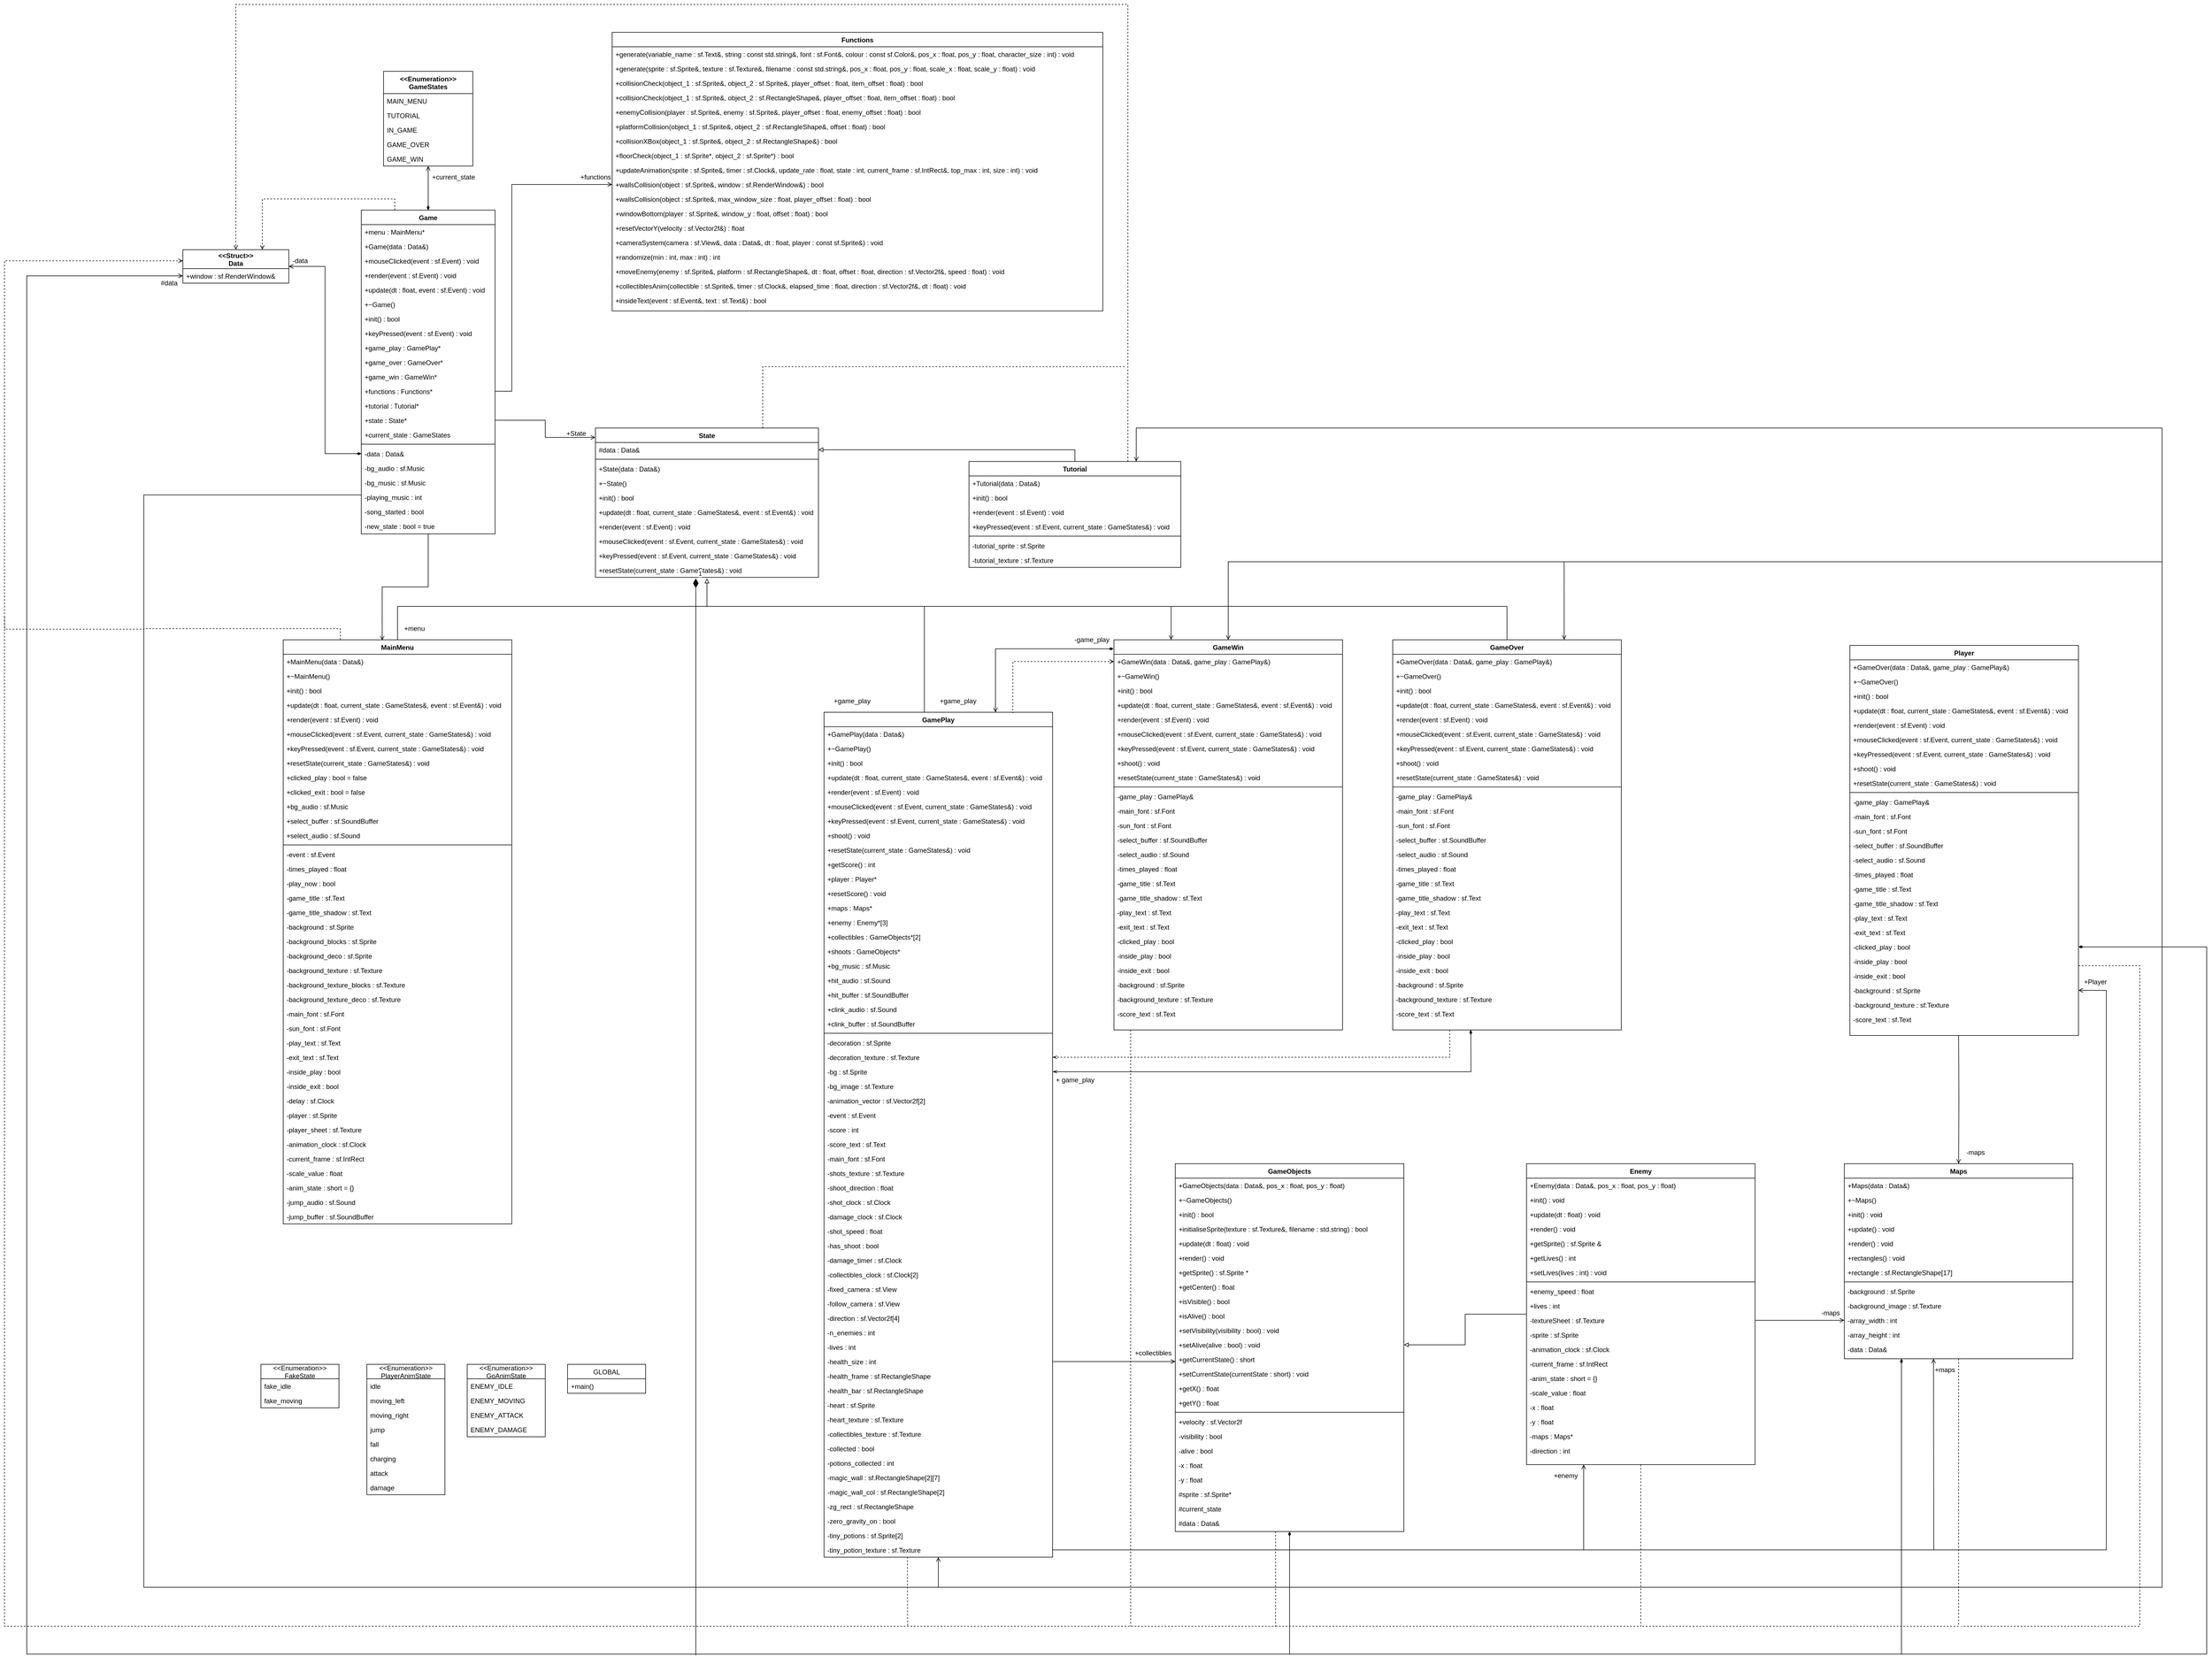 <mxfile version="17.4.6" type="device"><diagram id="C5RBs43oDa-KdzZeNtuy" name="Page-1"><mxGraphModel dx="3676" dy="2712" grid="1" gridSize="10" guides="1" tooltips="1" connect="1" arrows="1" fold="1" page="1" pageScale="1" pageWidth="827" pageHeight="1169" math="0" shadow="0"><root><mxCell id="WIyWlLk6GJQsqaUBKTNV-0"/><mxCell id="WIyWlLk6GJQsqaUBKTNV-1" parent="WIyWlLk6GJQsqaUBKTNV-0"/><mxCell id="zkfFHV4jXpPFQw0GAbJ--0" value="&lt;&lt;Enumeration&gt;&gt;&#10;GameStates" style="swimlane;fontStyle=1;align=center;verticalAlign=top;childLayout=stackLayout;horizontal=1;startSize=40;horizontalStack=0;resizeParent=1;resizeLast=0;collapsible=1;marginBottom=0;rounded=0;shadow=0;strokeWidth=1;" parent="WIyWlLk6GJQsqaUBKTNV-1" vertex="1"><mxGeometry x="220" y="120" width="160" height="170" as="geometry"><mxRectangle x="230" y="140" width="160" height="26" as="alternateBounds"/></mxGeometry></mxCell><mxCell id="zkfFHV4jXpPFQw0GAbJ--1" value="MAIN_MENU" style="text;align=left;verticalAlign=top;spacingLeft=4;spacingRight=4;overflow=hidden;rotatable=0;points=[[0,0.5],[1,0.5]];portConstraint=eastwest;" parent="zkfFHV4jXpPFQw0GAbJ--0" vertex="1"><mxGeometry y="40" width="160" height="26" as="geometry"/></mxCell><mxCell id="zkfFHV4jXpPFQw0GAbJ--2" value="TUTORIAL" style="text;align=left;verticalAlign=top;spacingLeft=4;spacingRight=4;overflow=hidden;rotatable=0;points=[[0,0.5],[1,0.5]];portConstraint=eastwest;rounded=0;shadow=0;html=0;" parent="zkfFHV4jXpPFQw0GAbJ--0" vertex="1"><mxGeometry y="66" width="160" height="26" as="geometry"/></mxCell><mxCell id="zkfFHV4jXpPFQw0GAbJ--3" value="IN_GAME" style="text;align=left;verticalAlign=top;spacingLeft=4;spacingRight=4;overflow=hidden;rotatable=0;points=[[0,0.5],[1,0.5]];portConstraint=eastwest;rounded=0;shadow=0;html=0;" parent="zkfFHV4jXpPFQw0GAbJ--0" vertex="1"><mxGeometry y="92" width="160" height="26" as="geometry"/></mxCell><mxCell id="eJRjkFWfmIZQknJWOLyp-2" value="GAME_OVER" style="text;align=left;verticalAlign=top;spacingLeft=4;spacingRight=4;overflow=hidden;rotatable=0;points=[[0,0.5],[1,0.5]];portConstraint=eastwest;rounded=0;shadow=0;html=0;" parent="zkfFHV4jXpPFQw0GAbJ--0" vertex="1"><mxGeometry y="118" width="160" height="26" as="geometry"/></mxCell><mxCell id="eJRjkFWfmIZQknJWOLyp-4" value="GAME_WIN" style="text;align=left;verticalAlign=top;spacingLeft=4;spacingRight=4;overflow=hidden;rotatable=0;points=[[0,0.5],[1,0.5]];portConstraint=eastwest;rounded=0;shadow=0;html=0;" parent="zkfFHV4jXpPFQw0GAbJ--0" vertex="1"><mxGeometry y="144" width="160" height="26" as="geometry"/></mxCell><mxCell id="eJRjkFWfmIZQknJWOLyp-119" style="edgeStyle=orthogonalEdgeStyle;rounded=0;orthogonalLoop=1;jettySize=auto;html=1;exitX=0.5;exitY=1;exitDx=0;exitDy=0;entryX=0.433;entryY=0.001;entryDx=0;entryDy=0;entryPerimeter=0;startArrow=none;startFill=0;endArrow=open;endFill=0;" parent="WIyWlLk6GJQsqaUBKTNV-1" source="zkfFHV4jXpPFQw0GAbJ--17" target="eJRjkFWfmIZQknJWOLyp-74" edge="1"><mxGeometry relative="1" as="geometry"/></mxCell><mxCell id="Mmfc6g2BQm7V4W7b-URQ-230" style="edgeStyle=orthogonalEdgeStyle;rounded=0;orthogonalLoop=1;jettySize=auto;html=1;exitX=0.25;exitY=0;exitDx=0;exitDy=0;entryX=0.75;entryY=0;entryDx=0;entryDy=0;startArrow=none;startFill=0;endArrow=open;endFill=0;strokeColor=default;dashed=1;" edge="1" parent="WIyWlLk6GJQsqaUBKTNV-1" source="zkfFHV4jXpPFQw0GAbJ--17" target="eJRjkFWfmIZQknJWOLyp-67"><mxGeometry relative="1" as="geometry"/></mxCell><mxCell id="zkfFHV4jXpPFQw0GAbJ--17" value="Game" style="swimlane;fontStyle=1;align=center;verticalAlign=top;childLayout=stackLayout;horizontal=1;startSize=26;horizontalStack=0;resizeParent=1;resizeLast=0;collapsible=1;marginBottom=0;rounded=0;shadow=0;strokeWidth=1;" parent="WIyWlLk6GJQsqaUBKTNV-1" vertex="1"><mxGeometry x="180" y="369" width="240" height="581" as="geometry"><mxRectangle x="550" y="140" width="160" height="26" as="alternateBounds"/></mxGeometry></mxCell><mxCell id="zkfFHV4jXpPFQw0GAbJ--18" value="+menu : MainMenu*" style="text;align=left;verticalAlign=top;spacingLeft=4;spacingRight=4;overflow=hidden;rotatable=0;points=[[0,0.5],[1,0.5]];portConstraint=eastwest;" parent="zkfFHV4jXpPFQw0GAbJ--17" vertex="1"><mxGeometry y="26" width="240" height="26" as="geometry"/></mxCell><mxCell id="eJRjkFWfmIZQknJWOLyp-15" value="+Game(data : Data&amp;)" style="text;align=left;verticalAlign=top;spacingLeft=4;spacingRight=4;overflow=hidden;rotatable=0;points=[[0,0.5],[1,0.5]];portConstraint=eastwest;rounded=0;shadow=0;html=0;" parent="zkfFHV4jXpPFQw0GAbJ--17" vertex="1"><mxGeometry y="52" width="240" height="26" as="geometry"/></mxCell><mxCell id="eJRjkFWfmIZQknJWOLyp-23" value="+mouseClicked(event : sf.Event) : void    " style="text;align=left;verticalAlign=top;spacingLeft=4;spacingRight=4;overflow=hidden;rotatable=0;points=[[0,0.5],[1,0.5]];portConstraint=eastwest;rounded=0;shadow=0;html=0;" parent="zkfFHV4jXpPFQw0GAbJ--17" vertex="1"><mxGeometry y="78" width="240" height="26" as="geometry"/></mxCell><mxCell id="eJRjkFWfmIZQknJWOLyp-22" value="+render(event : sf.Event) : void" style="text;align=left;verticalAlign=top;spacingLeft=4;spacingRight=4;overflow=hidden;rotatable=0;points=[[0,0.5],[1,0.5]];portConstraint=eastwest;rounded=0;shadow=0;html=0;" parent="zkfFHV4jXpPFQw0GAbJ--17" vertex="1"><mxGeometry y="104" width="240" height="26" as="geometry"/></mxCell><mxCell id="eJRjkFWfmIZQknJWOLyp-20" value="+update(dt : float, event : sf.Event) : void" style="text;align=left;verticalAlign=top;spacingLeft=4;spacingRight=4;overflow=hidden;rotatable=0;points=[[0,0.5],[1,0.5]];portConstraint=eastwest;rounded=0;shadow=0;html=0;" parent="zkfFHV4jXpPFQw0GAbJ--17" vertex="1"><mxGeometry y="130" width="240" height="26" as="geometry"/></mxCell><mxCell id="eJRjkFWfmIZQknJWOLyp-16" value="+~Game()" style="text;align=left;verticalAlign=top;spacingLeft=4;spacingRight=4;overflow=hidden;rotatable=0;points=[[0,0.5],[1,0.5]];portConstraint=eastwest;rounded=0;shadow=0;html=0;" parent="zkfFHV4jXpPFQw0GAbJ--17" vertex="1"><mxGeometry y="156" width="240" height="26" as="geometry"/></mxCell><mxCell id="eJRjkFWfmIZQknJWOLyp-17" value="+init() : bool" style="text;align=left;verticalAlign=top;spacingLeft=4;spacingRight=4;overflow=hidden;rotatable=0;points=[[0,0.5],[1,0.5]];portConstraint=eastwest;rounded=0;shadow=0;html=0;" parent="zkfFHV4jXpPFQw0GAbJ--17" vertex="1"><mxGeometry y="182" width="240" height="26" as="geometry"/></mxCell><mxCell id="eJRjkFWfmIZQknJWOLyp-21" value="+keyPressed(event : sf.Event) : void" style="text;align=left;verticalAlign=top;spacingLeft=4;spacingRight=4;overflow=hidden;rotatable=0;points=[[0,0.5],[1,0.5]];portConstraint=eastwest;rounded=0;shadow=0;html=0;" parent="zkfFHV4jXpPFQw0GAbJ--17" vertex="1"><mxGeometry y="208" width="240" height="26" as="geometry"/></mxCell><mxCell id="zkfFHV4jXpPFQw0GAbJ--19" value="+game_play : GamePlay*" style="text;align=left;verticalAlign=top;spacingLeft=4;spacingRight=4;overflow=hidden;rotatable=0;points=[[0,0.5],[1,0.5]];portConstraint=eastwest;rounded=0;shadow=0;html=0;" parent="zkfFHV4jXpPFQw0GAbJ--17" vertex="1"><mxGeometry y="234" width="240" height="26" as="geometry"/></mxCell><mxCell id="zkfFHV4jXpPFQw0GAbJ--20" value="+game_over : GameOver*" style="text;align=left;verticalAlign=top;spacingLeft=4;spacingRight=4;overflow=hidden;rotatable=0;points=[[0,0.5],[1,0.5]];portConstraint=eastwest;rounded=0;shadow=0;html=0;" parent="zkfFHV4jXpPFQw0GAbJ--17" vertex="1"><mxGeometry y="260" width="240" height="26" as="geometry"/></mxCell><mxCell id="zkfFHV4jXpPFQw0GAbJ--21" value="+game_win : GameWin*" style="text;align=left;verticalAlign=top;spacingLeft=4;spacingRight=4;overflow=hidden;rotatable=0;points=[[0,0.5],[1,0.5]];portConstraint=eastwest;rounded=0;shadow=0;html=0;" parent="zkfFHV4jXpPFQw0GAbJ--17" vertex="1"><mxGeometry y="286" width="240" height="26" as="geometry"/></mxCell><mxCell id="zkfFHV4jXpPFQw0GAbJ--22" value="+functions : Functions*" style="text;align=left;verticalAlign=top;spacingLeft=4;spacingRight=4;overflow=hidden;rotatable=0;points=[[0,0.5],[1,0.5]];portConstraint=eastwest;rounded=0;shadow=0;html=0;" parent="zkfFHV4jXpPFQw0GAbJ--17" vertex="1"><mxGeometry y="312" width="240" height="26" as="geometry"/></mxCell><mxCell id="zkfFHV4jXpPFQw0GAbJ--24" value="+tutorial : Tutorial*" style="text;align=left;verticalAlign=top;spacingLeft=4;spacingRight=4;overflow=hidden;rotatable=0;points=[[0,0.5],[1,0.5]];portConstraint=eastwest;" parent="zkfFHV4jXpPFQw0GAbJ--17" vertex="1"><mxGeometry y="338" width="240" height="26" as="geometry"/></mxCell><mxCell id="zkfFHV4jXpPFQw0GAbJ--25" value="+state : State*" style="text;align=left;verticalAlign=top;spacingLeft=4;spacingRight=4;overflow=hidden;rotatable=0;points=[[0,0.5],[1,0.5]];portConstraint=eastwest;" parent="zkfFHV4jXpPFQw0GAbJ--17" vertex="1"><mxGeometry y="364" width="240" height="26" as="geometry"/></mxCell><mxCell id="eJRjkFWfmIZQknJWOLyp-5" value="+current_state : GameStates" style="text;align=left;verticalAlign=top;spacingLeft=4;spacingRight=4;overflow=hidden;rotatable=0;points=[[0,0.5],[1,0.5]];portConstraint=eastwest;rounded=0;shadow=0;html=0;" parent="zkfFHV4jXpPFQw0GAbJ--17" vertex="1"><mxGeometry y="390" width="240" height="26" as="geometry"/></mxCell><mxCell id="zkfFHV4jXpPFQw0GAbJ--23" value="" style="line;html=1;strokeWidth=1;align=left;verticalAlign=middle;spacingTop=-1;spacingLeft=3;spacingRight=3;rotatable=0;labelPosition=right;points=[];portConstraint=eastwest;" parent="zkfFHV4jXpPFQw0GAbJ--17" vertex="1"><mxGeometry y="416" width="240" height="8" as="geometry"/></mxCell><mxCell id="eJRjkFWfmIZQknJWOLyp-6" value="-data : Data&amp;" style="text;align=left;verticalAlign=top;spacingLeft=4;spacingRight=4;overflow=hidden;rotatable=0;points=[[0,0.5],[1,0.5]];portConstraint=eastwest;rounded=0;shadow=0;html=0;" parent="zkfFHV4jXpPFQw0GAbJ--17" vertex="1"><mxGeometry y="424" width="240" height="26" as="geometry"/></mxCell><mxCell id="eJRjkFWfmIZQknJWOLyp-7" value="-bg_audio : sf.Music" style="text;align=left;verticalAlign=top;spacingLeft=4;spacingRight=4;overflow=hidden;rotatable=0;points=[[0,0.5],[1,0.5]];portConstraint=eastwest;rounded=0;shadow=0;html=0;" parent="zkfFHV4jXpPFQw0GAbJ--17" vertex="1"><mxGeometry y="450" width="240" height="26" as="geometry"/></mxCell><mxCell id="eJRjkFWfmIZQknJWOLyp-8" value="-bg_music : sf.Music" style="text;align=left;verticalAlign=top;spacingLeft=4;spacingRight=4;overflow=hidden;rotatable=0;points=[[0,0.5],[1,0.5]];portConstraint=eastwest;rounded=0;shadow=0;html=0;" parent="zkfFHV4jXpPFQw0GAbJ--17" vertex="1"><mxGeometry y="476" width="240" height="26" as="geometry"/></mxCell><mxCell id="eJRjkFWfmIZQknJWOLyp-9" value="-playing_music : int" style="text;align=left;verticalAlign=top;spacingLeft=4;spacingRight=4;overflow=hidden;rotatable=0;points=[[0,0.5],[1,0.5]];portConstraint=eastwest;rounded=0;shadow=0;html=0;" parent="zkfFHV4jXpPFQw0GAbJ--17" vertex="1"><mxGeometry y="502" width="240" height="26" as="geometry"/></mxCell><mxCell id="eJRjkFWfmIZQknJWOLyp-10" value="-song_started : bool" style="text;align=left;verticalAlign=top;spacingLeft=4;spacingRight=4;overflow=hidden;rotatable=0;points=[[0,0.5],[1,0.5]];portConstraint=eastwest;rounded=0;shadow=0;html=0;" parent="zkfFHV4jXpPFQw0GAbJ--17" vertex="1"><mxGeometry y="528" width="240" height="26" as="geometry"/></mxCell><mxCell id="eJRjkFWfmIZQknJWOLyp-11" value="-new_state : bool = true" style="text;align=left;verticalAlign=top;spacingLeft=4;spacingRight=4;overflow=hidden;rotatable=0;points=[[0,0.5],[1,0.5]];portConstraint=eastwest;rounded=0;shadow=0;html=0;" parent="zkfFHV4jXpPFQw0GAbJ--17" vertex="1"><mxGeometry y="554" width="240" height="26" as="geometry"/></mxCell><mxCell id="zkfFHV4jXpPFQw0GAbJ--26" value="" style="endArrow=diamondThin;shadow=0;strokeWidth=1;rounded=0;endFill=1;edgeStyle=elbowEdgeStyle;elbow=vertical;startArrow=open;startFill=0;" parent="WIyWlLk6GJQsqaUBKTNV-1" source="zkfFHV4jXpPFQw0GAbJ--0" target="zkfFHV4jXpPFQw0GAbJ--17" edge="1"><mxGeometry x="0.5" y="41" relative="1" as="geometry"><mxPoint x="380" y="192" as="sourcePoint"/><mxPoint x="540" y="192" as="targetPoint"/><mxPoint x="-40" y="32" as="offset"/></mxGeometry></mxCell><mxCell id="eJRjkFWfmIZQknJWOLyp-25" value="Functions" style="swimlane;fontStyle=1;align=center;verticalAlign=top;childLayout=stackLayout;horizontal=1;startSize=26;horizontalStack=0;resizeParent=1;resizeLast=0;collapsible=1;marginBottom=0;rounded=0;shadow=0;strokeWidth=1;" parent="WIyWlLk6GJQsqaUBKTNV-1" vertex="1"><mxGeometry x="630" y="50" width="880" height="500" as="geometry"><mxRectangle x="550" y="140" width="160" height="26" as="alternateBounds"/></mxGeometry></mxCell><mxCell id="eJRjkFWfmIZQknJWOLyp-26" value="+generate(variable_name : sf.Text&amp;, string : const std.string&amp;, font : sf.Font&amp;, colour : const sf.Color&amp;, pos_x : float, pos_y : float, character_size : int) : void" style="text;align=left;verticalAlign=top;spacingLeft=4;spacingRight=4;overflow=hidden;rotatable=0;points=[[0,0.5],[1,0.5]];portConstraint=eastwest;" parent="eJRjkFWfmIZQknJWOLyp-25" vertex="1"><mxGeometry y="26" width="880" height="26" as="geometry"/></mxCell><mxCell id="eJRjkFWfmIZQknJWOLyp-27" value="+generate(sprite : sf.Sprite&amp;, texture : sf.Texture&amp;, filename : const std.string&amp;, pos_x : float, pos_y : float, scale_x : float, scale_y : float) : void" style="text;align=left;verticalAlign=top;spacingLeft=4;spacingRight=4;overflow=hidden;rotatable=0;points=[[0,0.5],[1,0.5]];portConstraint=eastwest;rounded=0;shadow=0;html=0;" parent="eJRjkFWfmIZQknJWOLyp-25" vertex="1"><mxGeometry y="52" width="880" height="26" as="geometry"/></mxCell><mxCell id="eJRjkFWfmIZQknJWOLyp-28" value="+collisionCheck(object_1 : sf.Sprite&amp;, object_2 : sf.Sprite&amp;, player_offset : float, item_offset : float) : bool" style="text;align=left;verticalAlign=top;spacingLeft=4;spacingRight=4;overflow=hidden;rotatable=0;points=[[0,0.5],[1,0.5]];portConstraint=eastwest;rounded=0;shadow=0;html=0;" parent="eJRjkFWfmIZQknJWOLyp-25" vertex="1"><mxGeometry y="78" width="880" height="26" as="geometry"/></mxCell><mxCell id="eJRjkFWfmIZQknJWOLyp-29" value="+collisionCheck(object_1 : sf.Sprite&amp;, object_2 : sf.RectangleShape&amp;, player_offset : float, item_offset : float) : bool" style="text;align=left;verticalAlign=top;spacingLeft=4;spacingRight=4;overflow=hidden;rotatable=0;points=[[0,0.5],[1,0.5]];portConstraint=eastwest;rounded=0;shadow=0;html=0;" parent="eJRjkFWfmIZQknJWOLyp-25" vertex="1"><mxGeometry y="104" width="880" height="26" as="geometry"/></mxCell><mxCell id="eJRjkFWfmIZQknJWOLyp-30" value="+enemyCollision(player : sf.Sprite&amp;, enemy : sf.Sprite&amp;, player_offset : float, enemy_offset : float) : bool" style="text;align=left;verticalAlign=top;spacingLeft=4;spacingRight=4;overflow=hidden;rotatable=0;points=[[0,0.5],[1,0.5]];portConstraint=eastwest;rounded=0;shadow=0;html=0;" parent="eJRjkFWfmIZQknJWOLyp-25" vertex="1"><mxGeometry y="130" width="880" height="26" as="geometry"/></mxCell><mxCell id="eJRjkFWfmIZQknJWOLyp-31" value="+platformCollision(object_1 : sf.Sprite&amp;, object_2 : sf.RectangleShape&amp;, offset : float) : bool" style="text;align=left;verticalAlign=top;spacingLeft=4;spacingRight=4;overflow=hidden;rotatable=0;points=[[0,0.5],[1,0.5]];portConstraint=eastwest;rounded=0;shadow=0;html=0;" parent="eJRjkFWfmIZQknJWOLyp-25" vertex="1"><mxGeometry y="156" width="880" height="26" as="geometry"/></mxCell><mxCell id="eJRjkFWfmIZQknJWOLyp-32" value="+collisionXBox(object_1 : sf.Sprite&amp;, object_2 : sf.RectangleShape&amp;) : bool" style="text;align=left;verticalAlign=top;spacingLeft=4;spacingRight=4;overflow=hidden;rotatable=0;points=[[0,0.5],[1,0.5]];portConstraint=eastwest;rounded=0;shadow=0;html=0;" parent="eJRjkFWfmIZQknJWOLyp-25" vertex="1"><mxGeometry y="182" width="880" height="26" as="geometry"/></mxCell><mxCell id="eJRjkFWfmIZQknJWOLyp-33" value="+floorCheck(object_1 : sf.Sprite*, object_2 : sf.Sprite*) : bool" style="text;align=left;verticalAlign=top;spacingLeft=4;spacingRight=4;overflow=hidden;rotatable=0;points=[[0,0.5],[1,0.5]];portConstraint=eastwest;rounded=0;shadow=0;html=0;" parent="eJRjkFWfmIZQknJWOLyp-25" vertex="1"><mxGeometry y="208" width="880" height="26" as="geometry"/></mxCell><mxCell id="eJRjkFWfmIZQknJWOLyp-34" value="+updateAnimation(sprite : sf.Sprite&amp;, timer : sf.Clock&amp;, update_rate : float, state : int, current_frame : sf.IntRect&amp;, top_max : int, size : int) : void" style="text;align=left;verticalAlign=top;spacingLeft=4;spacingRight=4;overflow=hidden;rotatable=0;points=[[0,0.5],[1,0.5]];portConstraint=eastwest;rounded=0;shadow=0;html=0;" parent="eJRjkFWfmIZQknJWOLyp-25" vertex="1"><mxGeometry y="234" width="880" height="26" as="geometry"/></mxCell><mxCell id="eJRjkFWfmIZQknJWOLyp-35" value="+wallsCollision(object : sf.Sprite&amp;, window : sf.RenderWindow&amp;) : bool" style="text;align=left;verticalAlign=top;spacingLeft=4;spacingRight=4;overflow=hidden;rotatable=0;points=[[0,0.5],[1,0.5]];portConstraint=eastwest;rounded=0;shadow=0;html=0;" parent="eJRjkFWfmIZQknJWOLyp-25" vertex="1"><mxGeometry y="260" width="880" height="26" as="geometry"/></mxCell><mxCell id="eJRjkFWfmIZQknJWOLyp-36" value="+wallsCollision(object : sf.Sprite&amp;, max_window_size : float, player_offset : float) : bool" style="text;align=left;verticalAlign=top;spacingLeft=4;spacingRight=4;overflow=hidden;rotatable=0;points=[[0,0.5],[1,0.5]];portConstraint=eastwest;rounded=0;shadow=0;html=0;" parent="eJRjkFWfmIZQknJWOLyp-25" vertex="1"><mxGeometry y="286" width="880" height="26" as="geometry"/></mxCell><mxCell id="eJRjkFWfmIZQknJWOLyp-37" value="+windowBottom(player : sf.Sprite&amp;, window_y : float, offset : float) : bool" style="text;align=left;verticalAlign=top;spacingLeft=4;spacingRight=4;overflow=hidden;rotatable=0;points=[[0,0.5],[1,0.5]];portConstraint=eastwest;rounded=0;shadow=0;html=0;" parent="eJRjkFWfmIZQknJWOLyp-25" vertex="1"><mxGeometry y="312" width="880" height="26" as="geometry"/></mxCell><mxCell id="eJRjkFWfmIZQknJWOLyp-38" value="+resetVectorY(velocity : sf.Vector2f&amp;) : float" style="text;align=left;verticalAlign=top;spacingLeft=4;spacingRight=4;overflow=hidden;rotatable=0;points=[[0,0.5],[1,0.5]];portConstraint=eastwest;" parent="eJRjkFWfmIZQknJWOLyp-25" vertex="1"><mxGeometry y="338" width="880" height="26" as="geometry"/></mxCell><mxCell id="eJRjkFWfmIZQknJWOLyp-39" value="+cameraSystem(camera : sf.View&amp;, data : Data&amp;, dt : float, player : const sf.Sprite&amp;) : void" style="text;align=left;verticalAlign=top;spacingLeft=4;spacingRight=4;overflow=hidden;rotatable=0;points=[[0,0.5],[1,0.5]];portConstraint=eastwest;" parent="eJRjkFWfmIZQknJWOLyp-25" vertex="1"><mxGeometry y="364" width="880" height="26" as="geometry"/></mxCell><mxCell id="eJRjkFWfmIZQknJWOLyp-40" value="+randomize(min : int, max : int) : int" style="text;align=left;verticalAlign=top;spacingLeft=4;spacingRight=4;overflow=hidden;rotatable=0;points=[[0,0.5],[1,0.5]];portConstraint=eastwest;rounded=0;shadow=0;html=0;" parent="eJRjkFWfmIZQknJWOLyp-25" vertex="1"><mxGeometry y="390" width="880" height="26" as="geometry"/></mxCell><mxCell id="eJRjkFWfmIZQknJWOLyp-42" value="+moveEnemy(enemy : sf.Sprite&amp;, platform : sf.RectangleShape&amp;, dt : float, offset : float, direction : sf.Vector2f&amp;, speed : float) : void" style="text;align=left;verticalAlign=top;spacingLeft=4;spacingRight=4;overflow=hidden;rotatable=0;points=[[0,0.5],[1,0.5]];portConstraint=eastwest;rounded=0;shadow=0;html=0;" parent="eJRjkFWfmIZQknJWOLyp-25" vertex="1"><mxGeometry y="416" width="880" height="26" as="geometry"/></mxCell><mxCell id="eJRjkFWfmIZQknJWOLyp-43" value="+collectiblesAnim(collectible : sf.Sprite&amp;, timer : sf.Clock&amp;, elapsed_time : float, direction : sf.Vector2f&amp;, dt : float) : void" style="text;align=left;verticalAlign=top;spacingLeft=4;spacingRight=4;overflow=hidden;rotatable=0;points=[[0,0.5],[1,0.5]];portConstraint=eastwest;rounded=0;shadow=0;html=0;" parent="eJRjkFWfmIZQknJWOLyp-25" vertex="1"><mxGeometry y="442" width="880" height="26" as="geometry"/></mxCell><mxCell id="eJRjkFWfmIZQknJWOLyp-44" value="+insideText(event : sf.Event&amp;, text : sf.Text&amp;) : bool" style="text;align=left;verticalAlign=top;spacingLeft=4;spacingRight=4;overflow=hidden;rotatable=0;points=[[0,0.5],[1,0.5]];portConstraint=eastwest;rounded=0;shadow=0;html=0;" parent="eJRjkFWfmIZQknJWOLyp-25" vertex="1"><mxGeometry y="468" width="880" height="26" as="geometry"/></mxCell><mxCell id="eJRjkFWfmIZQknJWOLyp-49" value="+functions" style="text;html=1;align=center;verticalAlign=middle;resizable=0;points=[];autosize=1;strokeColor=none;fillColor=none;" parent="WIyWlLk6GJQsqaUBKTNV-1" vertex="1"><mxGeometry x="565" y="300" width="70" height="20" as="geometry"/></mxCell><mxCell id="Mmfc6g2BQm7V4W7b-URQ-225" style="edgeStyle=orthogonalEdgeStyle;rounded=0;orthogonalLoop=1;jettySize=auto;html=1;exitX=0.75;exitY=0;exitDx=0;exitDy=0;dashed=1;startArrow=none;startFill=0;endArrow=none;endFill=0;strokeColor=default;" edge="1" parent="WIyWlLk6GJQsqaUBKTNV-1" source="eJRjkFWfmIZQknJWOLyp-50"><mxGeometry relative="1" as="geometry"><mxPoint x="1550" y="650" as="targetPoint"/><Array as="points"><mxPoint x="900" y="650"/></Array></mxGeometry></mxCell><mxCell id="eJRjkFWfmIZQknJWOLyp-50" value="State" style="swimlane;fontStyle=1;align=center;verticalAlign=top;childLayout=stackLayout;horizontal=1;startSize=26;horizontalStack=0;resizeParent=1;resizeParentMax=0;resizeLast=0;collapsible=1;marginBottom=0;" parent="WIyWlLk6GJQsqaUBKTNV-1" vertex="1"><mxGeometry x="600" y="760" width="400" height="268" as="geometry"/></mxCell><mxCell id="eJRjkFWfmIZQknJWOLyp-51" value="#data : Data&amp;" style="text;strokeColor=none;fillColor=none;align=left;verticalAlign=top;spacingLeft=4;spacingRight=4;overflow=hidden;rotatable=0;points=[[0,0.5],[1,0.5]];portConstraint=eastwest;" parent="eJRjkFWfmIZQknJWOLyp-50" vertex="1"><mxGeometry y="26" width="400" height="26" as="geometry"/></mxCell><mxCell id="eJRjkFWfmIZQknJWOLyp-52" value="" style="line;strokeWidth=1;fillColor=none;align=left;verticalAlign=middle;spacingTop=-1;spacingLeft=3;spacingRight=3;rotatable=0;labelPosition=right;points=[];portConstraint=eastwest;" parent="eJRjkFWfmIZQknJWOLyp-50" vertex="1"><mxGeometry y="52" width="400" height="8" as="geometry"/></mxCell><mxCell id="eJRjkFWfmIZQknJWOLyp-53" value="+State(data : Data&amp;)" style="text;strokeColor=none;fillColor=none;align=left;verticalAlign=top;spacingLeft=4;spacingRight=4;overflow=hidden;rotatable=0;points=[[0,0.5],[1,0.5]];portConstraint=eastwest;" parent="eJRjkFWfmIZQknJWOLyp-50" vertex="1"><mxGeometry y="60" width="400" height="26" as="geometry"/></mxCell><mxCell id="eJRjkFWfmIZQknJWOLyp-54" value="+~State()" style="text;strokeColor=none;fillColor=none;align=left;verticalAlign=top;spacingLeft=4;spacingRight=4;overflow=hidden;rotatable=0;points=[[0,0.5],[1,0.5]];portConstraint=eastwest;" parent="eJRjkFWfmIZQknJWOLyp-50" vertex="1"><mxGeometry y="86" width="400" height="26" as="geometry"/></mxCell><mxCell id="eJRjkFWfmIZQknJWOLyp-55" value="+init() : bool" style="text;strokeColor=none;fillColor=none;align=left;verticalAlign=top;spacingLeft=4;spacingRight=4;overflow=hidden;rotatable=0;points=[[0,0.5],[1,0.5]];portConstraint=eastwest;" parent="eJRjkFWfmIZQknJWOLyp-50" vertex="1"><mxGeometry y="112" width="400" height="26" as="geometry"/></mxCell><mxCell id="eJRjkFWfmIZQknJWOLyp-56" value="+update(dt : float, current_state : GameStates&amp;, event : sf.Event&amp;) : void" style="text;strokeColor=none;fillColor=none;align=left;verticalAlign=top;spacingLeft=4;spacingRight=4;overflow=hidden;rotatable=0;points=[[0,0.5],[1,0.5]];portConstraint=eastwest;" parent="eJRjkFWfmIZQknJWOLyp-50" vertex="1"><mxGeometry y="138" width="400" height="26" as="geometry"/></mxCell><mxCell id="eJRjkFWfmIZQknJWOLyp-57" value="+render(event : sf.Event) : void" style="text;strokeColor=none;fillColor=none;align=left;verticalAlign=top;spacingLeft=4;spacingRight=4;overflow=hidden;rotatable=0;points=[[0,0.5],[1,0.5]];portConstraint=eastwest;" parent="eJRjkFWfmIZQknJWOLyp-50" vertex="1"><mxGeometry y="164" width="400" height="26" as="geometry"/></mxCell><mxCell id="eJRjkFWfmIZQknJWOLyp-58" value="+mouseClicked(event : sf.Event, current_state : GameStates&amp;) : void" style="text;strokeColor=none;fillColor=none;align=left;verticalAlign=top;spacingLeft=4;spacingRight=4;overflow=hidden;rotatable=0;points=[[0,0.5],[1,0.5]];portConstraint=eastwest;" parent="eJRjkFWfmIZQknJWOLyp-50" vertex="1"><mxGeometry y="190" width="400" height="26" as="geometry"/></mxCell><mxCell id="eJRjkFWfmIZQknJWOLyp-59" value="+keyPressed(event : sf.Event, current_state : GameStates&amp;) : void" style="text;strokeColor=none;fillColor=none;align=left;verticalAlign=top;spacingLeft=4;spacingRight=4;overflow=hidden;rotatable=0;points=[[0,0.5],[1,0.5]];portConstraint=eastwest;" parent="eJRjkFWfmIZQknJWOLyp-50" vertex="1"><mxGeometry y="216" width="400" height="26" as="geometry"/></mxCell><mxCell id="eJRjkFWfmIZQknJWOLyp-60" value="+resetState(current_state : GameStates&amp;) : void" style="text;strokeColor=none;fillColor=none;align=left;verticalAlign=top;spacingLeft=4;spacingRight=4;overflow=hidden;rotatable=0;points=[[0,0.5],[1,0.5]];portConstraint=eastwest;" parent="eJRjkFWfmIZQknJWOLyp-50" vertex="1"><mxGeometry y="242" width="400" height="26" as="geometry"/></mxCell><mxCell id="eJRjkFWfmIZQknJWOLyp-61" style="edgeStyle=orthogonalEdgeStyle;rounded=0;orthogonalLoop=1;jettySize=auto;html=1;exitX=1;exitY=0.5;exitDx=0;exitDy=0;entryX=-0.001;entryY=0.063;entryDx=0;entryDy=0;entryPerimeter=0;startArrow=none;startFill=0;endArrow=open;endFill=0;" parent="WIyWlLk6GJQsqaUBKTNV-1" source="zkfFHV4jXpPFQw0GAbJ--25" target="eJRjkFWfmIZQknJWOLyp-50" edge="1"><mxGeometry relative="1" as="geometry"/></mxCell><mxCell id="eJRjkFWfmIZQknJWOLyp-62" value="+State" style="text;html=1;align=center;verticalAlign=middle;resizable=0;points=[];autosize=1;strokeColor=none;fillColor=none;" parent="WIyWlLk6GJQsqaUBKTNV-1" vertex="1"><mxGeometry x="540" y="760" width="50" height="20" as="geometry"/></mxCell><mxCell id="eJRjkFWfmIZQknJWOLyp-67" value="&lt;&lt;Struct&gt;&gt;&#10;Data" style="swimlane;fontStyle=1;childLayout=stackLayout;horizontal=1;startSize=34;fillColor=none;horizontalStack=0;resizeParent=1;resizeParentMax=0;resizeLast=0;collapsible=1;marginBottom=0;" parent="WIyWlLk6GJQsqaUBKTNV-1" vertex="1"><mxGeometry x="-140" y="440" width="190" height="60" as="geometry"/></mxCell><mxCell id="eJRjkFWfmIZQknJWOLyp-68" value="+window : sf.RenderWindow&amp;" style="text;strokeColor=none;fillColor=none;align=left;verticalAlign=top;spacingLeft=4;spacingRight=4;overflow=hidden;rotatable=0;points=[[0,0.5],[1,0.5]];portConstraint=eastwest;" parent="eJRjkFWfmIZQknJWOLyp-67" vertex="1"><mxGeometry y="34" width="190" height="26" as="geometry"/></mxCell><mxCell id="eJRjkFWfmIZQknJWOLyp-72" style="edgeStyle=orthogonalEdgeStyle;rounded=0;orthogonalLoop=1;jettySize=auto;html=1;exitX=0;exitY=0.5;exitDx=0;exitDy=0;entryX=1;entryY=0.5;entryDx=0;entryDy=0;startArrow=diamondThin;startFill=1;endArrow=open;endFill=0;" parent="WIyWlLk6GJQsqaUBKTNV-1" source="eJRjkFWfmIZQknJWOLyp-6" target="eJRjkFWfmIZQknJWOLyp-67" edge="1"><mxGeometry relative="1" as="geometry"/></mxCell><mxCell id="eJRjkFWfmIZQknJWOLyp-73" value="-data" style="text;html=1;align=center;verticalAlign=middle;resizable=0;points=[];autosize=1;strokeColor=none;fillColor=none;" parent="WIyWlLk6GJQsqaUBKTNV-1" vertex="1"><mxGeometry x="50" y="450" width="40" height="20" as="geometry"/></mxCell><mxCell id="eJRjkFWfmIZQknJWOLyp-98" style="edgeStyle=orthogonalEdgeStyle;rounded=0;orthogonalLoop=1;jettySize=auto;html=1;exitX=0.5;exitY=0;exitDx=0;exitDy=0;startArrow=none;startFill=0;endArrow=block;endFill=0;" parent="WIyWlLk6GJQsqaUBKTNV-1" source="eJRjkFWfmIZQknJWOLyp-74" edge="1"><mxGeometry relative="1" as="geometry"><mxPoint x="800" y="1030" as="targetPoint"/><Array as="points"><mxPoint x="530" y="1080"/><mxPoint x="799" y="1080"/></Array></mxGeometry></mxCell><mxCell id="Mmfc6g2BQm7V4W7b-URQ-227" style="edgeStyle=orthogonalEdgeStyle;rounded=0;orthogonalLoop=1;jettySize=auto;html=1;exitX=0.25;exitY=0;exitDx=0;exitDy=0;startArrow=none;startFill=0;endArrow=none;endFill=0;strokeColor=default;dashed=1;" edge="1" parent="WIyWlLk6GJQsqaUBKTNV-1" source="eJRjkFWfmIZQknJWOLyp-74"><mxGeometry relative="1" as="geometry"><mxPoint x="-460" y="1100" as="targetPoint"/></mxGeometry></mxCell><mxCell id="eJRjkFWfmIZQknJWOLyp-74" value="MainMenu" style="swimlane;fontStyle=1;align=center;verticalAlign=top;childLayout=stackLayout;horizontal=1;startSize=26;horizontalStack=0;resizeParent=1;resizeLast=0;collapsible=1;marginBottom=0;rounded=0;shadow=0;strokeWidth=1;" parent="WIyWlLk6GJQsqaUBKTNV-1" vertex="1"><mxGeometry x="40" y="1140" width="410" height="1048" as="geometry"><mxRectangle x="550" y="140" width="160" height="26" as="alternateBounds"/></mxGeometry></mxCell><mxCell id="eJRjkFWfmIZQknJWOLyp-75" value="+MainMenu(data : Data&amp;)" style="text;align=left;verticalAlign=top;spacingLeft=4;spacingRight=4;overflow=hidden;rotatable=0;points=[[0,0.5],[1,0.5]];portConstraint=eastwest;" parent="eJRjkFWfmIZQknJWOLyp-74" vertex="1"><mxGeometry y="26" width="410" height="26" as="geometry"/></mxCell><mxCell id="eJRjkFWfmIZQknJWOLyp-76" value="+~MainMenu() " style="text;align=left;verticalAlign=top;spacingLeft=4;spacingRight=4;overflow=hidden;rotatable=0;points=[[0,0.5],[1,0.5]];portConstraint=eastwest;rounded=0;shadow=0;html=0;" parent="eJRjkFWfmIZQknJWOLyp-74" vertex="1"><mxGeometry y="52" width="410" height="26" as="geometry"/></mxCell><mxCell id="eJRjkFWfmIZQknJWOLyp-77" value="+init() : bool" style="text;align=left;verticalAlign=top;spacingLeft=4;spacingRight=4;overflow=hidden;rotatable=0;points=[[0,0.5],[1,0.5]];portConstraint=eastwest;rounded=0;shadow=0;html=0;" parent="eJRjkFWfmIZQknJWOLyp-74" vertex="1"><mxGeometry y="78" width="410" height="26" as="geometry"/></mxCell><mxCell id="eJRjkFWfmIZQknJWOLyp-78" value="+update(dt : float, current_state : GameStates&amp;, event : sf.Event&amp;) : void" style="text;align=left;verticalAlign=top;spacingLeft=4;spacingRight=4;overflow=hidden;rotatable=0;points=[[0,0.5],[1,0.5]];portConstraint=eastwest;rounded=0;shadow=0;html=0;" parent="eJRjkFWfmIZQknJWOLyp-74" vertex="1"><mxGeometry y="104" width="410" height="26" as="geometry"/></mxCell><mxCell id="eJRjkFWfmIZQknJWOLyp-79" value="+render(event : sf.Event) : void" style="text;align=left;verticalAlign=top;spacingLeft=4;spacingRight=4;overflow=hidden;rotatable=0;points=[[0,0.5],[1,0.5]];portConstraint=eastwest;rounded=0;shadow=0;html=0;" parent="eJRjkFWfmIZQknJWOLyp-74" vertex="1"><mxGeometry y="130" width="410" height="26" as="geometry"/></mxCell><mxCell id="eJRjkFWfmIZQknJWOLyp-80" value="+mouseClicked(event : sf.Event, current_state : GameStates&amp;) : void" style="text;align=left;verticalAlign=top;spacingLeft=4;spacingRight=4;overflow=hidden;rotatable=0;points=[[0,0.5],[1,0.5]];portConstraint=eastwest;rounded=0;shadow=0;html=0;" parent="eJRjkFWfmIZQknJWOLyp-74" vertex="1"><mxGeometry y="156" width="410" height="26" as="geometry"/></mxCell><mxCell id="eJRjkFWfmIZQknJWOLyp-81" value="+keyPressed(event : sf.Event, current_state : GameStates&amp;) : void" style="text;align=left;verticalAlign=top;spacingLeft=4;spacingRight=4;overflow=hidden;rotatable=0;points=[[0,0.5],[1,0.5]];portConstraint=eastwest;rounded=0;shadow=0;html=0;" parent="eJRjkFWfmIZQknJWOLyp-74" vertex="1"><mxGeometry y="182" width="410" height="26" as="geometry"/></mxCell><mxCell id="eJRjkFWfmIZQknJWOLyp-82" value="+resetState(current_state : GameStates&amp;) : void" style="text;align=left;verticalAlign=top;spacingLeft=4;spacingRight=4;overflow=hidden;rotatable=0;points=[[0,0.5],[1,0.5]];portConstraint=eastwest;rounded=0;shadow=0;html=0;" parent="eJRjkFWfmIZQknJWOLyp-74" vertex="1"><mxGeometry y="208" width="410" height="26" as="geometry"/></mxCell><mxCell id="eJRjkFWfmIZQknJWOLyp-83" value="+clicked_play : bool = false" style="text;align=left;verticalAlign=top;spacingLeft=4;spacingRight=4;overflow=hidden;rotatable=0;points=[[0,0.5],[1,0.5]];portConstraint=eastwest;rounded=0;shadow=0;html=0;" parent="eJRjkFWfmIZQknJWOLyp-74" vertex="1"><mxGeometry y="234" width="410" height="26" as="geometry"/></mxCell><mxCell id="eJRjkFWfmIZQknJWOLyp-84" value="+clicked_exit : bool = false" style="text;align=left;verticalAlign=top;spacingLeft=4;spacingRight=4;overflow=hidden;rotatable=0;points=[[0,0.5],[1,0.5]];portConstraint=eastwest;rounded=0;shadow=0;html=0;" parent="eJRjkFWfmIZQknJWOLyp-74" vertex="1"><mxGeometry y="260" width="410" height="26" as="geometry"/></mxCell><mxCell id="eJRjkFWfmIZQknJWOLyp-85" value="+bg_audio : sf.Music" style="text;align=left;verticalAlign=top;spacingLeft=4;spacingRight=4;overflow=hidden;rotatable=0;points=[[0,0.5],[1,0.5]];portConstraint=eastwest;rounded=0;shadow=0;html=0;" parent="eJRjkFWfmIZQknJWOLyp-74" vertex="1"><mxGeometry y="286" width="410" height="26" as="geometry"/></mxCell><mxCell id="eJRjkFWfmIZQknJWOLyp-86" value="+select_buffer : sf.SoundBuffer" style="text;align=left;verticalAlign=top;spacingLeft=4;spacingRight=4;overflow=hidden;rotatable=0;points=[[0,0.5],[1,0.5]];portConstraint=eastwest;rounded=0;shadow=0;html=0;" parent="eJRjkFWfmIZQknJWOLyp-74" vertex="1"><mxGeometry y="312" width="410" height="26" as="geometry"/></mxCell><mxCell id="eJRjkFWfmIZQknJWOLyp-87" value="+select_audio : sf.Sound" style="text;align=left;verticalAlign=top;spacingLeft=4;spacingRight=4;overflow=hidden;rotatable=0;points=[[0,0.5],[1,0.5]];portConstraint=eastwest;" parent="eJRjkFWfmIZQknJWOLyp-74" vertex="1"><mxGeometry y="338" width="410" height="26" as="geometry"/></mxCell><mxCell id="eJRjkFWfmIZQknJWOLyp-90" value="" style="line;html=1;strokeWidth=1;align=left;verticalAlign=middle;spacingTop=-1;spacingLeft=3;spacingRight=3;rotatable=0;labelPosition=right;points=[];portConstraint=eastwest;" parent="eJRjkFWfmIZQknJWOLyp-74" vertex="1"><mxGeometry y="364" width="410" height="8" as="geometry"/></mxCell><mxCell id="eJRjkFWfmIZQknJWOLyp-91" value="-event : sf.Event" style="text;align=left;verticalAlign=top;spacingLeft=4;spacingRight=4;overflow=hidden;rotatable=0;points=[[0,0.5],[1,0.5]];portConstraint=eastwest;rounded=0;shadow=0;html=0;" parent="eJRjkFWfmIZQknJWOLyp-74" vertex="1"><mxGeometry y="372" width="410" height="26" as="geometry"/></mxCell><mxCell id="eJRjkFWfmIZQknJWOLyp-92" value="-times_played : float" style="text;align=left;verticalAlign=top;spacingLeft=4;spacingRight=4;overflow=hidden;rotatable=0;points=[[0,0.5],[1,0.5]];portConstraint=eastwest;rounded=0;shadow=0;html=0;" parent="eJRjkFWfmIZQknJWOLyp-74" vertex="1"><mxGeometry y="398" width="410" height="26" as="geometry"/></mxCell><mxCell id="eJRjkFWfmIZQknJWOLyp-93" value="-play_now : bool" style="text;align=left;verticalAlign=top;spacingLeft=4;spacingRight=4;overflow=hidden;rotatable=0;points=[[0,0.5],[1,0.5]];portConstraint=eastwest;rounded=0;shadow=0;html=0;" parent="eJRjkFWfmIZQknJWOLyp-74" vertex="1"><mxGeometry y="424" width="410" height="26" as="geometry"/></mxCell><mxCell id="eJRjkFWfmIZQknJWOLyp-94" value="-game_title : sf.Text" style="text;align=left;verticalAlign=top;spacingLeft=4;spacingRight=4;overflow=hidden;rotatable=0;points=[[0,0.5],[1,0.5]];portConstraint=eastwest;rounded=0;shadow=0;html=0;" parent="eJRjkFWfmIZQknJWOLyp-74" vertex="1"><mxGeometry y="450" width="410" height="26" as="geometry"/></mxCell><mxCell id="eJRjkFWfmIZQknJWOLyp-95" value="-game_title_shadow : sf.Text" style="text;align=left;verticalAlign=top;spacingLeft=4;spacingRight=4;overflow=hidden;rotatable=0;points=[[0,0.5],[1,0.5]];portConstraint=eastwest;rounded=0;shadow=0;html=0;" parent="eJRjkFWfmIZQknJWOLyp-74" vertex="1"><mxGeometry y="476" width="410" height="26" as="geometry"/></mxCell><mxCell id="eJRjkFWfmIZQknJWOLyp-96" value="-background : sf.Sprite" style="text;align=left;verticalAlign=top;spacingLeft=4;spacingRight=4;overflow=hidden;rotatable=0;points=[[0,0.5],[1,0.5]];portConstraint=eastwest;rounded=0;shadow=0;html=0;" parent="eJRjkFWfmIZQknJWOLyp-74" vertex="1"><mxGeometry y="502" width="410" height="26" as="geometry"/></mxCell><mxCell id="eJRjkFWfmIZQknJWOLyp-99" value="-background_blocks : sf.Sprite" style="text;align=left;verticalAlign=top;spacingLeft=4;spacingRight=4;overflow=hidden;rotatable=0;points=[[0,0.5],[1,0.5]];portConstraint=eastwest;rounded=0;shadow=0;html=0;" parent="eJRjkFWfmIZQknJWOLyp-74" vertex="1"><mxGeometry y="528" width="410" height="26" as="geometry"/></mxCell><mxCell id="eJRjkFWfmIZQknJWOLyp-100" value="-background_deco : sf.Sprite" style="text;align=left;verticalAlign=top;spacingLeft=4;spacingRight=4;overflow=hidden;rotatable=0;points=[[0,0.5],[1,0.5]];portConstraint=eastwest;rounded=0;shadow=0;html=0;" parent="eJRjkFWfmIZQknJWOLyp-74" vertex="1"><mxGeometry y="554" width="410" height="26" as="geometry"/></mxCell><mxCell id="eJRjkFWfmIZQknJWOLyp-101" value="-background_texture : sf.Texture" style="text;align=left;verticalAlign=top;spacingLeft=4;spacingRight=4;overflow=hidden;rotatable=0;points=[[0,0.5],[1,0.5]];portConstraint=eastwest;rounded=0;shadow=0;html=0;" parent="eJRjkFWfmIZQknJWOLyp-74" vertex="1"><mxGeometry y="580" width="410" height="26" as="geometry"/></mxCell><mxCell id="eJRjkFWfmIZQknJWOLyp-102" value="-background_texture_blocks : sf.Texture" style="text;align=left;verticalAlign=top;spacingLeft=4;spacingRight=4;overflow=hidden;rotatable=0;points=[[0,0.5],[1,0.5]];portConstraint=eastwest;rounded=0;shadow=0;html=0;" parent="eJRjkFWfmIZQknJWOLyp-74" vertex="1"><mxGeometry y="606" width="410" height="26" as="geometry"/></mxCell><mxCell id="eJRjkFWfmIZQknJWOLyp-103" value="-background_texture_deco : sf.Texture" style="text;align=left;verticalAlign=top;spacingLeft=4;spacingRight=4;overflow=hidden;rotatable=0;points=[[0,0.5],[1,0.5]];portConstraint=eastwest;rounded=0;shadow=0;html=0;" parent="eJRjkFWfmIZQknJWOLyp-74" vertex="1"><mxGeometry y="632" width="410" height="26" as="geometry"/></mxCell><mxCell id="eJRjkFWfmIZQknJWOLyp-104" value="-main_font : sf.Font" style="text;align=left;verticalAlign=top;spacingLeft=4;spacingRight=4;overflow=hidden;rotatable=0;points=[[0,0.5],[1,0.5]];portConstraint=eastwest;rounded=0;shadow=0;html=0;" parent="eJRjkFWfmIZQknJWOLyp-74" vertex="1"><mxGeometry y="658" width="410" height="26" as="geometry"/></mxCell><mxCell id="eJRjkFWfmIZQknJWOLyp-105" value="-sun_font : sf.Font" style="text;align=left;verticalAlign=top;spacingLeft=4;spacingRight=4;overflow=hidden;rotatable=0;points=[[0,0.5],[1,0.5]];portConstraint=eastwest;rounded=0;shadow=0;html=0;" parent="eJRjkFWfmIZQknJWOLyp-74" vertex="1"><mxGeometry y="684" width="410" height="26" as="geometry"/></mxCell><mxCell id="eJRjkFWfmIZQknJWOLyp-106" value="-play_text : sf.Text" style="text;align=left;verticalAlign=top;spacingLeft=4;spacingRight=4;overflow=hidden;rotatable=0;points=[[0,0.5],[1,0.5]];portConstraint=eastwest;rounded=0;shadow=0;html=0;" parent="eJRjkFWfmIZQknJWOLyp-74" vertex="1"><mxGeometry y="710" width="410" height="26" as="geometry"/></mxCell><mxCell id="eJRjkFWfmIZQknJWOLyp-107" value="-exit_text : sf.Text" style="text;align=left;verticalAlign=top;spacingLeft=4;spacingRight=4;overflow=hidden;rotatable=0;points=[[0,0.5],[1,0.5]];portConstraint=eastwest;rounded=0;shadow=0;html=0;" parent="eJRjkFWfmIZQknJWOLyp-74" vertex="1"><mxGeometry y="736" width="410" height="26" as="geometry"/></mxCell><mxCell id="eJRjkFWfmIZQknJWOLyp-108" value="-inside_play : bool" style="text;align=left;verticalAlign=top;spacingLeft=4;spacingRight=4;overflow=hidden;rotatable=0;points=[[0,0.5],[1,0.5]];portConstraint=eastwest;rounded=0;shadow=0;html=0;" parent="eJRjkFWfmIZQknJWOLyp-74" vertex="1"><mxGeometry y="762" width="410" height="26" as="geometry"/></mxCell><mxCell id="eJRjkFWfmIZQknJWOLyp-109" value="-inside_exit : bool" style="text;align=left;verticalAlign=top;spacingLeft=4;spacingRight=4;overflow=hidden;rotatable=0;points=[[0,0.5],[1,0.5]];portConstraint=eastwest;rounded=0;shadow=0;html=0;" parent="eJRjkFWfmIZQknJWOLyp-74" vertex="1"><mxGeometry y="788" width="410" height="26" as="geometry"/></mxCell><mxCell id="eJRjkFWfmIZQknJWOLyp-110" value="-delay : sf.Clock" style="text;align=left;verticalAlign=top;spacingLeft=4;spacingRight=4;overflow=hidden;rotatable=0;points=[[0,0.5],[1,0.5]];portConstraint=eastwest;rounded=0;shadow=0;html=0;" parent="eJRjkFWfmIZQknJWOLyp-74" vertex="1"><mxGeometry y="814" width="410" height="26" as="geometry"/></mxCell><mxCell id="eJRjkFWfmIZQknJWOLyp-111" value="-player : sf.Sprite" style="text;align=left;verticalAlign=top;spacingLeft=4;spacingRight=4;overflow=hidden;rotatable=0;points=[[0,0.5],[1,0.5]];portConstraint=eastwest;rounded=0;shadow=0;html=0;" parent="eJRjkFWfmIZQknJWOLyp-74" vertex="1"><mxGeometry y="840" width="410" height="26" as="geometry"/></mxCell><mxCell id="eJRjkFWfmIZQknJWOLyp-112" value="-player_sheet : sf.Texture" style="text;align=left;verticalAlign=top;spacingLeft=4;spacingRight=4;overflow=hidden;rotatable=0;points=[[0,0.5],[1,0.5]];portConstraint=eastwest;rounded=0;shadow=0;html=0;" parent="eJRjkFWfmIZQknJWOLyp-74" vertex="1"><mxGeometry y="866" width="410" height="26" as="geometry"/></mxCell><mxCell id="eJRjkFWfmIZQknJWOLyp-113" value="-animation_clock : sf.Clock" style="text;align=left;verticalAlign=top;spacingLeft=4;spacingRight=4;overflow=hidden;rotatable=0;points=[[0,0.5],[1,0.5]];portConstraint=eastwest;rounded=0;shadow=0;html=0;" parent="eJRjkFWfmIZQknJWOLyp-74" vertex="1"><mxGeometry y="892" width="410" height="26" as="geometry"/></mxCell><mxCell id="eJRjkFWfmIZQknJWOLyp-114" value="-current_frame : sf.IntRect" style="text;align=left;verticalAlign=top;spacingLeft=4;spacingRight=4;overflow=hidden;rotatable=0;points=[[0,0.5],[1,0.5]];portConstraint=eastwest;rounded=0;shadow=0;html=0;" parent="eJRjkFWfmIZQknJWOLyp-74" vertex="1"><mxGeometry y="918" width="410" height="26" as="geometry"/></mxCell><mxCell id="eJRjkFWfmIZQknJWOLyp-115" value="-scale_value : float" style="text;align=left;verticalAlign=top;spacingLeft=4;spacingRight=4;overflow=hidden;rotatable=0;points=[[0,0.5],[1,0.5]];portConstraint=eastwest;rounded=0;shadow=0;html=0;" parent="eJRjkFWfmIZQknJWOLyp-74" vertex="1"><mxGeometry y="944" width="410" height="26" as="geometry"/></mxCell><mxCell id="eJRjkFWfmIZQknJWOLyp-116" value="-anim_state : short = {}" style="text;align=left;verticalAlign=top;spacingLeft=4;spacingRight=4;overflow=hidden;rotatable=0;points=[[0,0.5],[1,0.5]];portConstraint=eastwest;rounded=0;shadow=0;html=0;" parent="eJRjkFWfmIZQknJWOLyp-74" vertex="1"><mxGeometry y="970" width="410" height="26" as="geometry"/></mxCell><mxCell id="eJRjkFWfmIZQknJWOLyp-117" value="-jump_audio : sf.Sound" style="text;align=left;verticalAlign=top;spacingLeft=4;spacingRight=4;overflow=hidden;rotatable=0;points=[[0,0.5],[1,0.5]];portConstraint=eastwest;rounded=0;shadow=0;html=0;" parent="eJRjkFWfmIZQknJWOLyp-74" vertex="1"><mxGeometry y="996" width="410" height="26" as="geometry"/></mxCell><mxCell id="eJRjkFWfmIZQknJWOLyp-118" value="-jump_buffer : sf.SoundBuffer" style="text;align=left;verticalAlign=top;spacingLeft=4;spacingRight=4;overflow=hidden;rotatable=0;points=[[0,0.5],[1,0.5]];portConstraint=eastwest;rounded=0;shadow=0;html=0;" parent="eJRjkFWfmIZQknJWOLyp-74" vertex="1"><mxGeometry y="1022" width="410" height="26" as="geometry"/></mxCell><mxCell id="eJRjkFWfmIZQknJWOLyp-120" value="+menu" style="text;html=1;align=center;verticalAlign=middle;resizable=0;points=[];autosize=1;strokeColor=none;fillColor=none;" parent="WIyWlLk6GJQsqaUBKTNV-1" vertex="1"><mxGeometry x="250" y="1110" width="50" height="20" as="geometry"/></mxCell><mxCell id="eJRjkFWfmIZQknJWOLyp-143" style="edgeStyle=orthogonalEdgeStyle;rounded=0;orthogonalLoop=1;jettySize=auto;html=1;exitX=0.5;exitY=0;exitDx=0;exitDy=0;startArrow=none;startFill=0;endArrow=block;endFill=0;entryX=1;entryY=0.5;entryDx=0;entryDy=0;" parent="WIyWlLk6GJQsqaUBKTNV-1" source="eJRjkFWfmIZQknJWOLyp-121" edge="1" target="eJRjkFWfmIZQknJWOLyp-51"><mxGeometry relative="1" as="geometry"><mxPoint x="800" y="1030" as="targetPoint"/></mxGeometry></mxCell><mxCell id="Mmfc6g2BQm7V4W7b-URQ-224" style="edgeStyle=orthogonalEdgeStyle;rounded=0;orthogonalLoop=1;jettySize=auto;html=1;exitX=0.75;exitY=0;exitDx=0;exitDy=0;dashed=1;startArrow=none;startFill=0;endArrow=open;endFill=0;strokeColor=default;" edge="1" parent="WIyWlLk6GJQsqaUBKTNV-1" source="eJRjkFWfmIZQknJWOLyp-121" target="eJRjkFWfmIZQknJWOLyp-67"><mxGeometry relative="1" as="geometry"><Array as="points"><mxPoint x="1555"/><mxPoint x="-45"/></Array></mxGeometry></mxCell><mxCell id="eJRjkFWfmIZQknJWOLyp-121" value="Tutorial" style="swimlane;fontStyle=1;align=center;verticalAlign=top;childLayout=stackLayout;horizontal=1;startSize=26;horizontalStack=0;resizeParent=1;resizeParentMax=0;resizeLast=0;collapsible=1;marginBottom=0;" parent="WIyWlLk6GJQsqaUBKTNV-1" vertex="1"><mxGeometry x="1270" y="820" width="380" height="190" as="geometry"/></mxCell><mxCell id="eJRjkFWfmIZQknJWOLyp-122" value="+Tutorial(data : Data&amp;)" style="text;strokeColor=none;fillColor=none;align=left;verticalAlign=top;spacingLeft=4;spacingRight=4;overflow=hidden;rotatable=0;points=[[0,0.5],[1,0.5]];portConstraint=eastwest;" parent="eJRjkFWfmIZQknJWOLyp-121" vertex="1"><mxGeometry y="26" width="380" height="26" as="geometry"/></mxCell><mxCell id="eJRjkFWfmIZQknJWOLyp-124" value="+init() : bool" style="text;strokeColor=none;fillColor=none;align=left;verticalAlign=top;spacingLeft=4;spacingRight=4;overflow=hidden;rotatable=0;points=[[0,0.5],[1,0.5]];portConstraint=eastwest;" parent="eJRjkFWfmIZQknJWOLyp-121" vertex="1"><mxGeometry y="52" width="380" height="26" as="geometry"/></mxCell><mxCell id="eJRjkFWfmIZQknJWOLyp-138" value="+render(event : sf.Event) : void" style="text;strokeColor=none;fillColor=none;align=left;verticalAlign=top;spacingLeft=4;spacingRight=4;overflow=hidden;rotatable=0;points=[[0,0.5],[1,0.5]];portConstraint=eastwest;" parent="eJRjkFWfmIZQknJWOLyp-121" vertex="1"><mxGeometry y="78" width="380" height="26" as="geometry"/></mxCell><mxCell id="eJRjkFWfmIZQknJWOLyp-139" value="+keyPressed(event : sf.Event, current_state : GameStates&amp;) : void" style="text;strokeColor=none;fillColor=none;align=left;verticalAlign=top;spacingLeft=4;spacingRight=4;overflow=hidden;rotatable=0;points=[[0,0.5],[1,0.5]];portConstraint=eastwest;" parent="eJRjkFWfmIZQknJWOLyp-121" vertex="1"><mxGeometry y="104" width="380" height="26" as="geometry"/></mxCell><mxCell id="eJRjkFWfmIZQknJWOLyp-123" value="" style="line;strokeWidth=1;fillColor=none;align=left;verticalAlign=middle;spacingTop=-1;spacingLeft=3;spacingRight=3;rotatable=0;labelPosition=right;points=[];portConstraint=eastwest;" parent="eJRjkFWfmIZQknJWOLyp-121" vertex="1"><mxGeometry y="130" width="380" height="8" as="geometry"/></mxCell><mxCell id="eJRjkFWfmIZQknJWOLyp-140" value="-tutorial_sprite : sf.Sprite" style="text;strokeColor=none;fillColor=none;align=left;verticalAlign=top;spacingLeft=4;spacingRight=4;overflow=hidden;rotatable=0;points=[[0,0.5],[1,0.5]];portConstraint=eastwest;" parent="eJRjkFWfmIZQknJWOLyp-121" vertex="1"><mxGeometry y="138" width="380" height="26" as="geometry"/></mxCell><mxCell id="eJRjkFWfmIZQknJWOLyp-141" value="-tutorial_texture : sf.Texture" style="text;strokeColor=none;fillColor=none;align=left;verticalAlign=top;spacingLeft=4;spacingRight=4;overflow=hidden;rotatable=0;points=[[0,0.5],[1,0.5]];portConstraint=eastwest;" parent="eJRjkFWfmIZQknJWOLyp-121" vertex="1"><mxGeometry y="164" width="380" height="26" as="geometry"/></mxCell><mxCell id="eJRjkFWfmIZQknJWOLyp-145" style="edgeStyle=orthogonalEdgeStyle;rounded=0;orthogonalLoop=1;jettySize=auto;html=1;exitX=0;exitY=0.5;exitDx=0;exitDy=0;startArrow=none;startFill=0;endArrow=open;endFill=0;" parent="WIyWlLk6GJQsqaUBKTNV-1" source="eJRjkFWfmIZQknJWOLyp-9" target="eJRjkFWfmIZQknJWOLyp-121" edge="1"><mxGeometry relative="1" as="geometry"><Array as="points"><mxPoint x="180" y="880"/><mxPoint x="-210" y="880"/><mxPoint x="-210" y="2840"/><mxPoint x="3410" y="2840"/><mxPoint x="3410" y="760"/><mxPoint x="1570" y="760"/></Array></mxGeometry></mxCell><mxCell id="ERv5XQQqXxsxg4boZf7t-65" style="edgeStyle=orthogonalEdgeStyle;rounded=0;orthogonalLoop=1;jettySize=auto;html=1;endArrow=none;endFill=0;startArrow=open;startFill=0;" parent="WIyWlLk6GJQsqaUBKTNV-1" source="ERv5XQQqXxsxg4boZf7t-64" edge="1"><mxGeometry relative="1" as="geometry"><mxPoint x="1030" y="2840" as="targetPoint"/><Array as="points"><mxPoint x="1215" y="2840"/><mxPoint x="1060" y="2840"/></Array></mxGeometry></mxCell><mxCell id="ERv5XQQqXxsxg4boZf7t-68" style="edgeStyle=orthogonalEdgeStyle;rounded=0;orthogonalLoop=1;jettySize=auto;html=1;exitX=0.428;exitY=0.001;exitDx=0;exitDy=0;startArrow=none;startFill=0;endArrow=none;endFill=0;exitPerimeter=0;" parent="WIyWlLk6GJQsqaUBKTNV-1" source="ERv5XQQqXxsxg4boZf7t-2" edge="1"><mxGeometry relative="1" as="geometry"><mxPoint x="800" y="1060.0" as="targetPoint"/><Array as="points"><mxPoint x="1185" y="1270"/><mxPoint x="1190" y="1270"/><mxPoint x="1190" y="1080"/><mxPoint x="800" y="1080"/></Array></mxGeometry></mxCell><mxCell id="Mmfc6g2BQm7V4W7b-URQ-33" style="edgeStyle=orthogonalEdgeStyle;rounded=0;orthogonalLoop=1;jettySize=auto;html=1;exitX=0.75;exitY=0;exitDx=0;exitDy=0;entryX=-0.002;entryY=0.023;entryDx=0;entryDy=0;entryPerimeter=0;startArrow=open;startFill=0;endArrow=diamondThin;endFill=1;" edge="1" parent="WIyWlLk6GJQsqaUBKTNV-1" source="ERv5XQQqXxsxg4boZf7t-2" target="ERv5XQQqXxsxg4boZf7t-69"><mxGeometry relative="1" as="geometry"/></mxCell><mxCell id="ERv5XQQqXxsxg4boZf7t-2" value="GamePlay" style="swimlane;fontStyle=1;align=center;verticalAlign=top;childLayout=stackLayout;horizontal=1;startSize=26;horizontalStack=0;resizeParent=1;resizeLast=0;collapsible=1;marginBottom=0;rounded=0;shadow=0;strokeWidth=1;" parent="WIyWlLk6GJQsqaUBKTNV-1" vertex="1"><mxGeometry x="1010" y="1270" width="410" height="1516" as="geometry"><mxRectangle x="550" y="140" width="160" height="26" as="alternateBounds"/></mxGeometry></mxCell><mxCell id="ERv5XQQqXxsxg4boZf7t-3" value="+GamePlay(data : Data&amp;)" style="text;align=left;verticalAlign=top;spacingLeft=4;spacingRight=4;overflow=hidden;rotatable=0;points=[[0,0.5],[1,0.5]];portConstraint=eastwest;" parent="ERv5XQQqXxsxg4boZf7t-2" vertex="1"><mxGeometry y="26" width="410" height="26" as="geometry"/></mxCell><mxCell id="ERv5XQQqXxsxg4boZf7t-4" value="+~GamePlay()" style="text;align=left;verticalAlign=top;spacingLeft=4;spacingRight=4;overflow=hidden;rotatable=0;points=[[0,0.5],[1,0.5]];portConstraint=eastwest;rounded=0;shadow=0;html=0;" parent="ERv5XQQqXxsxg4boZf7t-2" vertex="1"><mxGeometry y="52" width="410" height="26" as="geometry"/></mxCell><mxCell id="ERv5XQQqXxsxg4boZf7t-5" value="+init() : bool" style="text;align=left;verticalAlign=top;spacingLeft=4;spacingRight=4;overflow=hidden;rotatable=0;points=[[0,0.5],[1,0.5]];portConstraint=eastwest;rounded=0;shadow=0;html=0;" parent="ERv5XQQqXxsxg4boZf7t-2" vertex="1"><mxGeometry y="78" width="410" height="26" as="geometry"/></mxCell><mxCell id="ERv5XQQqXxsxg4boZf7t-6" value="+update(dt : float, current_state : GameStates&amp;, event : sf.Event&amp;) : void" style="text;align=left;verticalAlign=top;spacingLeft=4;spacingRight=4;overflow=hidden;rotatable=0;points=[[0,0.5],[1,0.5]];portConstraint=eastwest;rounded=0;shadow=0;html=0;" parent="ERv5XQQqXxsxg4boZf7t-2" vertex="1"><mxGeometry y="104" width="410" height="26" as="geometry"/></mxCell><mxCell id="ERv5XQQqXxsxg4boZf7t-7" value="+render(event : sf.Event) : void" style="text;align=left;verticalAlign=top;spacingLeft=4;spacingRight=4;overflow=hidden;rotatable=0;points=[[0,0.5],[1,0.5]];portConstraint=eastwest;rounded=0;shadow=0;html=0;" parent="ERv5XQQqXxsxg4boZf7t-2" vertex="1"><mxGeometry y="130" width="410" height="26" as="geometry"/></mxCell><mxCell id="ERv5XQQqXxsxg4boZf7t-8" value="+mouseClicked(event : sf.Event, current_state : GameStates&amp;) : void" style="text;align=left;verticalAlign=top;spacingLeft=4;spacingRight=4;overflow=hidden;rotatable=0;points=[[0,0.5],[1,0.5]];portConstraint=eastwest;rounded=0;shadow=0;html=0;" parent="ERv5XQQqXxsxg4boZf7t-2" vertex="1"><mxGeometry y="156" width="410" height="26" as="geometry"/></mxCell><mxCell id="ERv5XQQqXxsxg4boZf7t-9" value="+keyPressed(event : sf.Event, current_state : GameStates&amp;) : void" style="text;align=left;verticalAlign=top;spacingLeft=4;spacingRight=4;overflow=hidden;rotatable=0;points=[[0,0.5],[1,0.5]];portConstraint=eastwest;rounded=0;shadow=0;html=0;" parent="ERv5XQQqXxsxg4boZf7t-2" vertex="1"><mxGeometry y="182" width="410" height="26" as="geometry"/></mxCell><mxCell id="ERv5XQQqXxsxg4boZf7t-23" value="+shoot() : void" style="text;align=left;verticalAlign=top;spacingLeft=4;spacingRight=4;overflow=hidden;rotatable=0;points=[[0,0.5],[1,0.5]];portConstraint=eastwest;rounded=0;shadow=0;html=0;" parent="ERv5XQQqXxsxg4boZf7t-2" vertex="1"><mxGeometry y="208" width="410" height="26" as="geometry"/></mxCell><mxCell id="ERv5XQQqXxsxg4boZf7t-10" value="+resetState(current_state : GameStates&amp;) : void" style="text;align=left;verticalAlign=top;spacingLeft=4;spacingRight=4;overflow=hidden;rotatable=0;points=[[0,0.5],[1,0.5]];portConstraint=eastwest;rounded=0;shadow=0;html=0;" parent="ERv5XQQqXxsxg4boZf7t-2" vertex="1"><mxGeometry y="234" width="410" height="26" as="geometry"/></mxCell><mxCell id="ERv5XQQqXxsxg4boZf7t-11" value="+getScore() : int" style="text;align=left;verticalAlign=top;spacingLeft=4;spacingRight=4;overflow=hidden;rotatable=0;points=[[0,0.5],[1,0.5]];portConstraint=eastwest;rounded=0;shadow=0;html=0;" parent="ERv5XQQqXxsxg4boZf7t-2" vertex="1"><mxGeometry y="260" width="410" height="26" as="geometry"/></mxCell><mxCell id="ERv5XQQqXxsxg4boZf7t-12" value="+player : Player*" style="text;align=left;verticalAlign=top;spacingLeft=4;spacingRight=4;overflow=hidden;rotatable=0;points=[[0,0.5],[1,0.5]];portConstraint=eastwest;rounded=0;shadow=0;html=0;" parent="ERv5XQQqXxsxg4boZf7t-2" vertex="1"><mxGeometry y="286" width="410" height="26" as="geometry"/></mxCell><mxCell id="ERv5XQQqXxsxg4boZf7t-24" value="+resetScore() : void" style="text;align=left;verticalAlign=top;spacingLeft=4;spacingRight=4;overflow=hidden;rotatable=0;points=[[0,0.5],[1,0.5]];portConstraint=eastwest;rounded=0;shadow=0;html=0;" parent="ERv5XQQqXxsxg4boZf7t-2" vertex="1"><mxGeometry y="312" width="410" height="26" as="geometry"/></mxCell><mxCell id="ERv5XQQqXxsxg4boZf7t-13" value="+maps : Maps*" style="text;align=left;verticalAlign=top;spacingLeft=4;spacingRight=4;overflow=hidden;rotatable=0;points=[[0,0.5],[1,0.5]];portConstraint=eastwest;rounded=0;shadow=0;html=0;" parent="ERv5XQQqXxsxg4boZf7t-2" vertex="1"><mxGeometry y="338" width="410" height="26" as="geometry"/></mxCell><mxCell id="ERv5XQQqXxsxg4boZf7t-14" value="+enemy : Enemy*[3]" style="text;align=left;verticalAlign=top;spacingLeft=4;spacingRight=4;overflow=hidden;rotatable=0;points=[[0,0.5],[1,0.5]];portConstraint=eastwest;rounded=0;shadow=0;html=0;" parent="ERv5XQQqXxsxg4boZf7t-2" vertex="1"><mxGeometry y="364" width="410" height="26" as="geometry"/></mxCell><mxCell id="ERv5XQQqXxsxg4boZf7t-15" value="+collectibles : GameObjects*[2]" style="text;align=left;verticalAlign=top;spacingLeft=4;spacingRight=4;overflow=hidden;rotatable=0;points=[[0,0.5],[1,0.5]];portConstraint=eastwest;" parent="ERv5XQQqXxsxg4boZf7t-2" vertex="1"><mxGeometry y="390" width="410" height="26" as="geometry"/></mxCell><mxCell id="ERv5XQQqXxsxg4boZf7t-17" value="+shoots : GameObjects*" style="text;align=left;verticalAlign=top;spacingLeft=4;spacingRight=4;overflow=hidden;rotatable=0;points=[[0,0.5],[1,0.5]];portConstraint=eastwest;rounded=0;shadow=0;html=0;" parent="ERv5XQQqXxsxg4boZf7t-2" vertex="1"><mxGeometry y="416" width="410" height="26" as="geometry"/></mxCell><mxCell id="ERv5XQQqXxsxg4boZf7t-18" value="+bg_music : sf.Music" style="text;align=left;verticalAlign=top;spacingLeft=4;spacingRight=4;overflow=hidden;rotatable=0;points=[[0,0.5],[1,0.5]];portConstraint=eastwest;rounded=0;shadow=0;html=0;" parent="ERv5XQQqXxsxg4boZf7t-2" vertex="1"><mxGeometry y="442" width="410" height="26" as="geometry"/></mxCell><mxCell id="ERv5XQQqXxsxg4boZf7t-19" value="+hit_audio : sf.Sound" style="text;align=left;verticalAlign=top;spacingLeft=4;spacingRight=4;overflow=hidden;rotatable=0;points=[[0,0.5],[1,0.5]];portConstraint=eastwest;rounded=0;shadow=0;html=0;" parent="ERv5XQQqXxsxg4boZf7t-2" vertex="1"><mxGeometry y="468" width="410" height="26" as="geometry"/></mxCell><mxCell id="ERv5XQQqXxsxg4boZf7t-20" value="+hit_buffer : sf.SoundBuffer" style="text;align=left;verticalAlign=top;spacingLeft=4;spacingRight=4;overflow=hidden;rotatable=0;points=[[0,0.5],[1,0.5]];portConstraint=eastwest;rounded=0;shadow=0;html=0;" parent="ERv5XQQqXxsxg4boZf7t-2" vertex="1"><mxGeometry y="494" width="410" height="26" as="geometry"/></mxCell><mxCell id="ERv5XQQqXxsxg4boZf7t-21" value="+clink_audio : sf.Sound" style="text;align=left;verticalAlign=top;spacingLeft=4;spacingRight=4;overflow=hidden;rotatable=0;points=[[0,0.5],[1,0.5]];portConstraint=eastwest;rounded=0;shadow=0;html=0;" parent="ERv5XQQqXxsxg4boZf7t-2" vertex="1"><mxGeometry y="520" width="410" height="26" as="geometry"/></mxCell><mxCell id="ERv5XQQqXxsxg4boZf7t-22" value="+clink_buffer : sf.SoundBuffer" style="text;align=left;verticalAlign=top;spacingLeft=4;spacingRight=4;overflow=hidden;rotatable=0;points=[[0,0.5],[1,0.5]];portConstraint=eastwest;rounded=0;shadow=0;html=0;" parent="ERv5XQQqXxsxg4boZf7t-2" vertex="1"><mxGeometry y="546" width="410" height="26" as="geometry"/></mxCell><mxCell id="ERv5XQQqXxsxg4boZf7t-16" value="" style="line;html=1;strokeWidth=1;align=left;verticalAlign=middle;spacingTop=-1;spacingLeft=3;spacingRight=3;rotatable=0;labelPosition=right;points=[];portConstraint=eastwest;" parent="ERv5XQQqXxsxg4boZf7t-2" vertex="1"><mxGeometry y="572" width="410" height="8" as="geometry"/></mxCell><mxCell id="ERv5XQQqXxsxg4boZf7t-25" value="-decoration : sf.Sprite" style="text;align=left;verticalAlign=top;spacingLeft=4;spacingRight=4;overflow=hidden;rotatable=0;points=[[0,0.5],[1,0.5]];portConstraint=eastwest;rounded=0;shadow=0;html=0;" parent="ERv5XQQqXxsxg4boZf7t-2" vertex="1"><mxGeometry y="580" width="410" height="26" as="geometry"/></mxCell><mxCell id="ERv5XQQqXxsxg4boZf7t-26" value="-decoration_texture : sf.Texture" style="text;align=left;verticalAlign=top;spacingLeft=4;spacingRight=4;overflow=hidden;rotatable=0;points=[[0,0.5],[1,0.5]];portConstraint=eastwest;rounded=0;shadow=0;html=0;" parent="ERv5XQQqXxsxg4boZf7t-2" vertex="1"><mxGeometry y="606" width="410" height="26" as="geometry"/></mxCell><mxCell id="ERv5XQQqXxsxg4boZf7t-27" value="-bg : sf.Sprite" style="text;align=left;verticalAlign=top;spacingLeft=4;spacingRight=4;overflow=hidden;rotatable=0;points=[[0,0.5],[1,0.5]];portConstraint=eastwest;rounded=0;shadow=0;html=0;" parent="ERv5XQQqXxsxg4boZf7t-2" vertex="1"><mxGeometry y="632" width="410" height="26" as="geometry"/></mxCell><mxCell id="ERv5XQQqXxsxg4boZf7t-28" value="-bg_image : sf.Texture" style="text;align=left;verticalAlign=top;spacingLeft=4;spacingRight=4;overflow=hidden;rotatable=0;points=[[0,0.5],[1,0.5]];portConstraint=eastwest;rounded=0;shadow=0;html=0;" parent="ERv5XQQqXxsxg4boZf7t-2" vertex="1"><mxGeometry y="658" width="410" height="26" as="geometry"/></mxCell><mxCell id="ERv5XQQqXxsxg4boZf7t-29" value="-animation_vector : sf.Vector2f[2]" style="text;align=left;verticalAlign=top;spacingLeft=4;spacingRight=4;overflow=hidden;rotatable=0;points=[[0,0.5],[1,0.5]];portConstraint=eastwest;rounded=0;shadow=0;html=0;" parent="ERv5XQQqXxsxg4boZf7t-2" vertex="1"><mxGeometry y="684" width="410" height="26" as="geometry"/></mxCell><mxCell id="ERv5XQQqXxsxg4boZf7t-30" value="-event : sf.Event" style="text;align=left;verticalAlign=top;spacingLeft=4;spacingRight=4;overflow=hidden;rotatable=0;points=[[0,0.5],[1,0.5]];portConstraint=eastwest;rounded=0;shadow=0;html=0;" parent="ERv5XQQqXxsxg4boZf7t-2" vertex="1"><mxGeometry y="710" width="410" height="26" as="geometry"/></mxCell><mxCell id="ERv5XQQqXxsxg4boZf7t-31" value="-score : int" style="text;align=left;verticalAlign=top;spacingLeft=4;spacingRight=4;overflow=hidden;rotatable=0;points=[[0,0.5],[1,0.5]];portConstraint=eastwest;rounded=0;shadow=0;html=0;" parent="ERv5XQQqXxsxg4boZf7t-2" vertex="1"><mxGeometry y="736" width="410" height="26" as="geometry"/></mxCell><mxCell id="ERv5XQQqXxsxg4boZf7t-32" value="-score_text : sf.Text" style="text;align=left;verticalAlign=top;spacingLeft=4;spacingRight=4;overflow=hidden;rotatable=0;points=[[0,0.5],[1,0.5]];portConstraint=eastwest;rounded=0;shadow=0;html=0;" parent="ERv5XQQqXxsxg4boZf7t-2" vertex="1"><mxGeometry y="762" width="410" height="26" as="geometry"/></mxCell><mxCell id="ERv5XQQqXxsxg4boZf7t-33" value="-main_font : sf.Font" style="text;align=left;verticalAlign=top;spacingLeft=4;spacingRight=4;overflow=hidden;rotatable=0;points=[[0,0.5],[1,0.5]];portConstraint=eastwest;rounded=0;shadow=0;html=0;" parent="ERv5XQQqXxsxg4boZf7t-2" vertex="1"><mxGeometry y="788" width="410" height="26" as="geometry"/></mxCell><mxCell id="ERv5XQQqXxsxg4boZf7t-34" value="-shots_texture : sf.Texture" style="text;align=left;verticalAlign=top;spacingLeft=4;spacingRight=4;overflow=hidden;rotatable=0;points=[[0,0.5],[1,0.5]];portConstraint=eastwest;rounded=0;shadow=0;html=0;" parent="ERv5XQQqXxsxg4boZf7t-2" vertex="1"><mxGeometry y="814" width="410" height="26" as="geometry"/></mxCell><mxCell id="ERv5XQQqXxsxg4boZf7t-35" value="-shoot_direction : float" style="text;align=left;verticalAlign=top;spacingLeft=4;spacingRight=4;overflow=hidden;rotatable=0;points=[[0,0.5],[1,0.5]];portConstraint=eastwest;rounded=0;shadow=0;html=0;" parent="ERv5XQQqXxsxg4boZf7t-2" vertex="1"><mxGeometry y="840" width="410" height="26" as="geometry"/></mxCell><mxCell id="ERv5XQQqXxsxg4boZf7t-36" value="-shot_clock : sf.Clock" style="text;align=left;verticalAlign=top;spacingLeft=4;spacingRight=4;overflow=hidden;rotatable=0;points=[[0,0.5],[1,0.5]];portConstraint=eastwest;rounded=0;shadow=0;html=0;" parent="ERv5XQQqXxsxg4boZf7t-2" vertex="1"><mxGeometry y="866" width="410" height="26" as="geometry"/></mxCell><mxCell id="ERv5XQQqXxsxg4boZf7t-37" value="-damage_clock : sf.Clock" style="text;align=left;verticalAlign=top;spacingLeft=4;spacingRight=4;overflow=hidden;rotatable=0;points=[[0,0.5],[1,0.5]];portConstraint=eastwest;rounded=0;shadow=0;html=0;" parent="ERv5XQQqXxsxg4boZf7t-2" vertex="1"><mxGeometry y="892" width="410" height="26" as="geometry"/></mxCell><mxCell id="ERv5XQQqXxsxg4boZf7t-38" value="-shot_speed : float" style="text;align=left;verticalAlign=top;spacingLeft=4;spacingRight=4;overflow=hidden;rotatable=0;points=[[0,0.5],[1,0.5]];portConstraint=eastwest;rounded=0;shadow=0;html=0;" parent="ERv5XQQqXxsxg4boZf7t-2" vertex="1"><mxGeometry y="918" width="410" height="26" as="geometry"/></mxCell><mxCell id="ERv5XQQqXxsxg4boZf7t-39" value="-has_shoot : bool" style="text;align=left;verticalAlign=top;spacingLeft=4;spacingRight=4;overflow=hidden;rotatable=0;points=[[0,0.5],[1,0.5]];portConstraint=eastwest;rounded=0;shadow=0;html=0;" parent="ERv5XQQqXxsxg4boZf7t-2" vertex="1"><mxGeometry y="944" width="410" height="26" as="geometry"/></mxCell><mxCell id="ERv5XQQqXxsxg4boZf7t-40" value="-damage_timer : sf.Clock" style="text;align=left;verticalAlign=top;spacingLeft=4;spacingRight=4;overflow=hidden;rotatable=0;points=[[0,0.5],[1,0.5]];portConstraint=eastwest;rounded=0;shadow=0;html=0;" parent="ERv5XQQqXxsxg4boZf7t-2" vertex="1"><mxGeometry y="970" width="410" height="26" as="geometry"/></mxCell><mxCell id="ERv5XQQqXxsxg4boZf7t-41" value="-collectibles_clock : sf.Clock[2]" style="text;align=left;verticalAlign=top;spacingLeft=4;spacingRight=4;overflow=hidden;rotatable=0;points=[[0,0.5],[1,0.5]];portConstraint=eastwest;rounded=0;shadow=0;html=0;" parent="ERv5XQQqXxsxg4boZf7t-2" vertex="1"><mxGeometry y="996" width="410" height="26" as="geometry"/></mxCell><mxCell id="ERv5XQQqXxsxg4boZf7t-42" value="-fixed_camera : sf.View" style="text;align=left;verticalAlign=top;spacingLeft=4;spacingRight=4;overflow=hidden;rotatable=0;points=[[0,0.5],[1,0.5]];portConstraint=eastwest;rounded=0;shadow=0;html=0;" parent="ERv5XQQqXxsxg4boZf7t-2" vertex="1"><mxGeometry y="1022" width="410" height="26" as="geometry"/></mxCell><mxCell id="ERv5XQQqXxsxg4boZf7t-47" value="-follow_camera : sf.View" style="text;align=left;verticalAlign=top;spacingLeft=4;spacingRight=4;overflow=hidden;rotatable=0;points=[[0,0.5],[1,0.5]];portConstraint=eastwest;rounded=0;shadow=0;html=0;" parent="ERv5XQQqXxsxg4boZf7t-2" vertex="1"><mxGeometry y="1048" width="410" height="26" as="geometry"/></mxCell><mxCell id="ERv5XQQqXxsxg4boZf7t-48" value="-direction : sf.Vector2f[4]" style="text;align=left;verticalAlign=top;spacingLeft=4;spacingRight=4;overflow=hidden;rotatable=0;points=[[0,0.5],[1,0.5]];portConstraint=eastwest;rounded=0;shadow=0;html=0;" parent="ERv5XQQqXxsxg4boZf7t-2" vertex="1"><mxGeometry y="1074" width="410" height="26" as="geometry"/></mxCell><mxCell id="ERv5XQQqXxsxg4boZf7t-49" value="-n_enemies : int" style="text;align=left;verticalAlign=top;spacingLeft=4;spacingRight=4;overflow=hidden;rotatable=0;points=[[0,0.5],[1,0.5]];portConstraint=eastwest;rounded=0;shadow=0;html=0;" parent="ERv5XQQqXxsxg4boZf7t-2" vertex="1"><mxGeometry y="1100" width="410" height="26" as="geometry"/></mxCell><mxCell id="ERv5XQQqXxsxg4boZf7t-50" value="-lives : int" style="text;align=left;verticalAlign=top;spacingLeft=4;spacingRight=4;overflow=hidden;rotatable=0;points=[[0,0.5],[1,0.5]];portConstraint=eastwest;rounded=0;shadow=0;html=0;" parent="ERv5XQQqXxsxg4boZf7t-2" vertex="1"><mxGeometry y="1126" width="410" height="26" as="geometry"/></mxCell><mxCell id="ERv5XQQqXxsxg4boZf7t-51" value="-health_size : int" style="text;align=left;verticalAlign=top;spacingLeft=4;spacingRight=4;overflow=hidden;rotatable=0;points=[[0,0.5],[1,0.5]];portConstraint=eastwest;rounded=0;shadow=0;html=0;" parent="ERv5XQQqXxsxg4boZf7t-2" vertex="1"><mxGeometry y="1152" width="410" height="26" as="geometry"/></mxCell><mxCell id="ERv5XQQqXxsxg4boZf7t-52" value="-health_frame : sf.RectangleShape" style="text;align=left;verticalAlign=top;spacingLeft=4;spacingRight=4;overflow=hidden;rotatable=0;points=[[0,0.5],[1,0.5]];portConstraint=eastwest;rounded=0;shadow=0;html=0;" parent="ERv5XQQqXxsxg4boZf7t-2" vertex="1"><mxGeometry y="1178" width="410" height="26" as="geometry"/></mxCell><mxCell id="ERv5XQQqXxsxg4boZf7t-53" value="-health_bar : sf.RectangleShape" style="text;align=left;verticalAlign=top;spacingLeft=4;spacingRight=4;overflow=hidden;rotatable=0;points=[[0,0.5],[1,0.5]];portConstraint=eastwest;rounded=0;shadow=0;html=0;" parent="ERv5XQQqXxsxg4boZf7t-2" vertex="1"><mxGeometry y="1204" width="410" height="26" as="geometry"/></mxCell><mxCell id="ERv5XQQqXxsxg4boZf7t-54" value="-heart : sf.Sprite" style="text;align=left;verticalAlign=top;spacingLeft=4;spacingRight=4;overflow=hidden;rotatable=0;points=[[0,0.5],[1,0.5]];portConstraint=eastwest;rounded=0;shadow=0;html=0;" parent="ERv5XQQqXxsxg4boZf7t-2" vertex="1"><mxGeometry y="1230" width="410" height="26" as="geometry"/></mxCell><mxCell id="ERv5XQQqXxsxg4boZf7t-55" value="-heart_texture : sf.Texture" style="text;align=left;verticalAlign=top;spacingLeft=4;spacingRight=4;overflow=hidden;rotatable=0;points=[[0,0.5],[1,0.5]];portConstraint=eastwest;rounded=0;shadow=0;html=0;" parent="ERv5XQQqXxsxg4boZf7t-2" vertex="1"><mxGeometry y="1256" width="410" height="26" as="geometry"/></mxCell><mxCell id="ERv5XQQqXxsxg4boZf7t-56" value="-collectibles_texture : sf.Texture" style="text;align=left;verticalAlign=top;spacingLeft=4;spacingRight=4;overflow=hidden;rotatable=0;points=[[0,0.5],[1,0.5]];portConstraint=eastwest;rounded=0;shadow=0;html=0;" parent="ERv5XQQqXxsxg4boZf7t-2" vertex="1"><mxGeometry y="1282" width="410" height="26" as="geometry"/></mxCell><mxCell id="ERv5XQQqXxsxg4boZf7t-57" value="-collected : bool" style="text;align=left;verticalAlign=top;spacingLeft=4;spacingRight=4;overflow=hidden;rotatable=0;points=[[0,0.5],[1,0.5]];portConstraint=eastwest;rounded=0;shadow=0;html=0;" parent="ERv5XQQqXxsxg4boZf7t-2" vertex="1"><mxGeometry y="1308" width="410" height="26" as="geometry"/></mxCell><mxCell id="ERv5XQQqXxsxg4boZf7t-58" value="-potions_collected : int" style="text;align=left;verticalAlign=top;spacingLeft=4;spacingRight=4;overflow=hidden;rotatable=0;points=[[0,0.5],[1,0.5]];portConstraint=eastwest;rounded=0;shadow=0;html=0;" parent="ERv5XQQqXxsxg4boZf7t-2" vertex="1"><mxGeometry y="1334" width="410" height="26" as="geometry"/></mxCell><mxCell id="ERv5XQQqXxsxg4boZf7t-59" value="-magic_wall : sf.RectangleShape[2][7]" style="text;align=left;verticalAlign=top;spacingLeft=4;spacingRight=4;overflow=hidden;rotatable=0;points=[[0,0.5],[1,0.5]];portConstraint=eastwest;rounded=0;shadow=0;html=0;" parent="ERv5XQQqXxsxg4boZf7t-2" vertex="1"><mxGeometry y="1360" width="410" height="26" as="geometry"/></mxCell><mxCell id="ERv5XQQqXxsxg4boZf7t-60" value="-magic_wall_col : sf.RectangleShape[2]" style="text;align=left;verticalAlign=top;spacingLeft=4;spacingRight=4;overflow=hidden;rotatable=0;points=[[0,0.5],[1,0.5]];portConstraint=eastwest;rounded=0;shadow=0;html=0;" parent="ERv5XQQqXxsxg4boZf7t-2" vertex="1"><mxGeometry y="1386" width="410" height="26" as="geometry"/></mxCell><mxCell id="ERv5XQQqXxsxg4boZf7t-61" value="-zg_rect : sf.RectangleShape" style="text;align=left;verticalAlign=top;spacingLeft=4;spacingRight=4;overflow=hidden;rotatable=0;points=[[0,0.5],[1,0.5]];portConstraint=eastwest;rounded=0;shadow=0;html=0;" parent="ERv5XQQqXxsxg4boZf7t-2" vertex="1"><mxGeometry y="1412" width="410" height="26" as="geometry"/></mxCell><mxCell id="ERv5XQQqXxsxg4boZf7t-62" value="-zero_gravity_on : bool&#10;" style="text;align=left;verticalAlign=top;spacingLeft=4;spacingRight=4;overflow=hidden;rotatable=0;points=[[0,0.5],[1,0.5]];portConstraint=eastwest;rounded=0;shadow=0;html=0;" parent="ERv5XQQqXxsxg4boZf7t-2" vertex="1"><mxGeometry y="1438" width="410" height="26" as="geometry"/></mxCell><mxCell id="ERv5XQQqXxsxg4boZf7t-63" value="-tiny_potions : sf.Sprite[2]" style="text;align=left;verticalAlign=top;spacingLeft=4;spacingRight=4;overflow=hidden;rotatable=0;points=[[0,0.5],[1,0.5]];portConstraint=eastwest;rounded=0;shadow=0;html=0;" parent="ERv5XQQqXxsxg4boZf7t-2" vertex="1"><mxGeometry y="1464" width="410" height="26" as="geometry"/></mxCell><mxCell id="ERv5XQQqXxsxg4boZf7t-64" value="-tiny_potion_texture : sf.Texture" style="text;align=left;verticalAlign=top;spacingLeft=4;spacingRight=4;overflow=hidden;rotatable=0;points=[[0,0.5],[1,0.5]];portConstraint=eastwest;rounded=0;shadow=0;html=0;" parent="ERv5XQQqXxsxg4boZf7t-2" vertex="1"><mxGeometry y="1490" width="410" height="26" as="geometry"/></mxCell><mxCell id="ERv5XQQqXxsxg4boZf7t-66" value="+game_play" style="text;html=1;align=center;verticalAlign=middle;resizable=0;points=[];autosize=1;strokeColor=none;fillColor=none;" parent="WIyWlLk6GJQsqaUBKTNV-1" vertex="1"><mxGeometry x="1210" y="1240" width="80" height="20" as="geometry"/></mxCell><mxCell id="ERv5XQQqXxsxg4boZf7t-67" value="+current_state" style="text;html=1;align=center;verticalAlign=middle;resizable=0;points=[];autosize=1;strokeColor=none;fillColor=none;" parent="WIyWlLk6GJQsqaUBKTNV-1" vertex="1"><mxGeometry x="300" y="300" width="90" height="20" as="geometry"/></mxCell><mxCell id="Mmfc6g2BQm7V4W7b-URQ-0" style="edgeStyle=orthogonalEdgeStyle;rounded=0;orthogonalLoop=1;jettySize=auto;html=1;exitX=0.5;exitY=0;exitDx=0;exitDy=0;endArrow=none;endFill=0;startArrow=open;startFill=0;" edge="1" parent="WIyWlLk6GJQsqaUBKTNV-1" source="ERv5XQQqXxsxg4boZf7t-69"><mxGeometry relative="1" as="geometry"><mxPoint x="1200" y="2840" as="targetPoint"/><Array as="points"><mxPoint x="1735" y="1000"/><mxPoint x="3410" y="1000"/><mxPoint x="3410" y="2840"/></Array></mxGeometry></mxCell><mxCell id="Mmfc6g2BQm7V4W7b-URQ-1" style="edgeStyle=orthogonalEdgeStyle;rounded=0;orthogonalLoop=1;jettySize=auto;html=1;exitX=0.25;exitY=0;exitDx=0;exitDy=0;startArrow=open;startFill=0;endArrow=none;endFill=0;" edge="1" parent="WIyWlLk6GJQsqaUBKTNV-1" source="ERv5XQQqXxsxg4boZf7t-69"><mxGeometry relative="1" as="geometry"><mxPoint x="1190" y="1080.0" as="targetPoint"/><Array as="points"><mxPoint x="1633" y="1080"/></Array></mxGeometry></mxCell><mxCell id="Mmfc6g2BQm7V4W7b-URQ-222" style="edgeStyle=orthogonalEdgeStyle;rounded=0;orthogonalLoop=1;jettySize=auto;html=1;startArrow=none;startFill=0;endArrow=none;endFill=0;strokeColor=default;dashed=1;" edge="1" parent="WIyWlLk6GJQsqaUBKTNV-1"><mxGeometry relative="1" as="geometry"><mxPoint x="1560" y="2910" as="targetPoint"/><mxPoint x="1560" y="1840" as="sourcePoint"/><Array as="points"><mxPoint x="1560" y="1840"/></Array></mxGeometry></mxCell><mxCell id="ERv5XQQqXxsxg4boZf7t-69" value="GameWin" style="swimlane;fontStyle=1;align=center;verticalAlign=top;childLayout=stackLayout;horizontal=1;startSize=26;horizontalStack=0;resizeParent=1;resizeLast=0;collapsible=1;marginBottom=0;rounded=0;shadow=0;strokeWidth=1;" parent="WIyWlLk6GJQsqaUBKTNV-1" vertex="1"><mxGeometry x="1530" y="1140" width="410" height="700" as="geometry"><mxRectangle x="550" y="140" width="160" height="26" as="alternateBounds"/></mxGeometry></mxCell><mxCell id="ERv5XQQqXxsxg4boZf7t-70" value="+GameWin(data : Data&amp;, game_play : GamePlay&amp;)" style="text;align=left;verticalAlign=top;spacingLeft=4;spacingRight=4;overflow=hidden;rotatable=0;points=[[0,0.5],[1,0.5]];portConstraint=eastwest;" parent="ERv5XQQqXxsxg4boZf7t-69" vertex="1"><mxGeometry y="26" width="410" height="26" as="geometry"/></mxCell><mxCell id="ERv5XQQqXxsxg4boZf7t-71" value="+~GameWin()" style="text;align=left;verticalAlign=top;spacingLeft=4;spacingRight=4;overflow=hidden;rotatable=0;points=[[0,0.5],[1,0.5]];portConstraint=eastwest;rounded=0;shadow=0;html=0;" parent="ERv5XQQqXxsxg4boZf7t-69" vertex="1"><mxGeometry y="52" width="410" height="26" as="geometry"/></mxCell><mxCell id="ERv5XQQqXxsxg4boZf7t-72" value="+init() : bool" style="text;align=left;verticalAlign=top;spacingLeft=4;spacingRight=4;overflow=hidden;rotatable=0;points=[[0,0.5],[1,0.5]];portConstraint=eastwest;rounded=0;shadow=0;html=0;" parent="ERv5XQQqXxsxg4boZf7t-69" vertex="1"><mxGeometry y="78" width="410" height="26" as="geometry"/></mxCell><mxCell id="ERv5XQQqXxsxg4boZf7t-73" value="+update(dt : float, current_state : GameStates&amp;, event : sf.Event&amp;) : void" style="text;align=left;verticalAlign=top;spacingLeft=4;spacingRight=4;overflow=hidden;rotatable=0;points=[[0,0.5],[1,0.5]];portConstraint=eastwest;rounded=0;shadow=0;html=0;" parent="ERv5XQQqXxsxg4boZf7t-69" vertex="1"><mxGeometry y="104" width="410" height="26" as="geometry"/></mxCell><mxCell id="ERv5XQQqXxsxg4boZf7t-74" value="+render(event : sf.Event) : void" style="text;align=left;verticalAlign=top;spacingLeft=4;spacingRight=4;overflow=hidden;rotatable=0;points=[[0,0.5],[1,0.5]];portConstraint=eastwest;rounded=0;shadow=0;html=0;" parent="ERv5XQQqXxsxg4boZf7t-69" vertex="1"><mxGeometry y="130" width="410" height="26" as="geometry"/></mxCell><mxCell id="ERv5XQQqXxsxg4boZf7t-75" value="+mouseClicked(event : sf.Event, current_state : GameStates&amp;) : void" style="text;align=left;verticalAlign=top;spacingLeft=4;spacingRight=4;overflow=hidden;rotatable=0;points=[[0,0.5],[1,0.5]];portConstraint=eastwest;rounded=0;shadow=0;html=0;" parent="ERv5XQQqXxsxg4boZf7t-69" vertex="1"><mxGeometry y="156" width="410" height="26" as="geometry"/></mxCell><mxCell id="ERv5XQQqXxsxg4boZf7t-76" value="+keyPressed(event : sf.Event, current_state : GameStates&amp;) : void" style="text;align=left;verticalAlign=top;spacingLeft=4;spacingRight=4;overflow=hidden;rotatable=0;points=[[0,0.5],[1,0.5]];portConstraint=eastwest;rounded=0;shadow=0;html=0;" parent="ERv5XQQqXxsxg4boZf7t-69" vertex="1"><mxGeometry y="182" width="410" height="26" as="geometry"/></mxCell><mxCell id="ERv5XQQqXxsxg4boZf7t-77" value="+shoot() : void" style="text;align=left;verticalAlign=top;spacingLeft=4;spacingRight=4;overflow=hidden;rotatable=0;points=[[0,0.5],[1,0.5]];portConstraint=eastwest;rounded=0;shadow=0;html=0;" parent="ERv5XQQqXxsxg4boZf7t-69" vertex="1"><mxGeometry y="208" width="410" height="26" as="geometry"/></mxCell><mxCell id="ERv5XQQqXxsxg4boZf7t-78" value="+resetState(current_state : GameStates&amp;) : void" style="text;align=left;verticalAlign=top;spacingLeft=4;spacingRight=4;overflow=hidden;rotatable=0;points=[[0,0.5],[1,0.5]];portConstraint=eastwest;rounded=0;shadow=0;html=0;" parent="ERv5XQQqXxsxg4boZf7t-69" vertex="1"><mxGeometry y="234" width="410" height="26" as="geometry"/></mxCell><mxCell id="ERv5XQQqXxsxg4boZf7t-91" value="" style="line;html=1;strokeWidth=1;align=left;verticalAlign=middle;spacingTop=-1;spacingLeft=3;spacingRight=3;rotatable=0;labelPosition=right;points=[];portConstraint=eastwest;" parent="ERv5XQQqXxsxg4boZf7t-69" vertex="1"><mxGeometry y="260" width="410" height="8" as="geometry"/></mxCell><mxCell id="ERv5XQQqXxsxg4boZf7t-92" value="-game_play : GamePlay&amp;" style="text;align=left;verticalAlign=top;spacingLeft=4;spacingRight=4;overflow=hidden;rotatable=0;points=[[0,0.5],[1,0.5]];portConstraint=eastwest;rounded=0;shadow=0;html=0;" parent="ERv5XQQqXxsxg4boZf7t-69" vertex="1"><mxGeometry y="268" width="410" height="26" as="geometry"/></mxCell><mxCell id="ERv5XQQqXxsxg4boZf7t-93" value="-main_font : sf.Font" style="text;align=left;verticalAlign=top;spacingLeft=4;spacingRight=4;overflow=hidden;rotatable=0;points=[[0,0.5],[1,0.5]];portConstraint=eastwest;rounded=0;shadow=0;html=0;" parent="ERv5XQQqXxsxg4boZf7t-69" vertex="1"><mxGeometry y="294" width="410" height="26" as="geometry"/></mxCell><mxCell id="ERv5XQQqXxsxg4boZf7t-94" value="-sun_font : sf.Font" style="text;align=left;verticalAlign=top;spacingLeft=4;spacingRight=4;overflow=hidden;rotatable=0;points=[[0,0.5],[1,0.5]];portConstraint=eastwest;rounded=0;shadow=0;html=0;" parent="ERv5XQQqXxsxg4boZf7t-69" vertex="1"><mxGeometry y="320" width="410" height="26" as="geometry"/></mxCell><mxCell id="ERv5XQQqXxsxg4boZf7t-95" value="-select_buffer : sf.SoundBuffer" style="text;align=left;verticalAlign=top;spacingLeft=4;spacingRight=4;overflow=hidden;rotatable=0;points=[[0,0.5],[1,0.5]];portConstraint=eastwest;rounded=0;shadow=0;html=0;" parent="ERv5XQQqXxsxg4boZf7t-69" vertex="1"><mxGeometry y="346" width="410" height="26" as="geometry"/></mxCell><mxCell id="ERv5XQQqXxsxg4boZf7t-96" value="-select_audio : sf.Sound" style="text;align=left;verticalAlign=top;spacingLeft=4;spacingRight=4;overflow=hidden;rotatable=0;points=[[0,0.5],[1,0.5]];portConstraint=eastwest;rounded=0;shadow=0;html=0;" parent="ERv5XQQqXxsxg4boZf7t-69" vertex="1"><mxGeometry y="372" width="410" height="26" as="geometry"/></mxCell><mxCell id="ERv5XQQqXxsxg4boZf7t-97" value="-times_played : float" style="text;align=left;verticalAlign=top;spacingLeft=4;spacingRight=4;overflow=hidden;rotatable=0;points=[[0,0.5],[1,0.5]];portConstraint=eastwest;rounded=0;shadow=0;html=0;" parent="ERv5XQQqXxsxg4boZf7t-69" vertex="1"><mxGeometry y="398" width="410" height="26" as="geometry"/></mxCell><mxCell id="ERv5XQQqXxsxg4boZf7t-98" value="-game_title : sf.Text" style="text;align=left;verticalAlign=top;spacingLeft=4;spacingRight=4;overflow=hidden;rotatable=0;points=[[0,0.5],[1,0.5]];portConstraint=eastwest;rounded=0;shadow=0;html=0;" parent="ERv5XQQqXxsxg4boZf7t-69" vertex="1"><mxGeometry y="424" width="410" height="26" as="geometry"/></mxCell><mxCell id="ERv5XQQqXxsxg4boZf7t-99" value="-game_title_shadow : sf.Text" style="text;align=left;verticalAlign=top;spacingLeft=4;spacingRight=4;overflow=hidden;rotatable=0;points=[[0,0.5],[1,0.5]];portConstraint=eastwest;rounded=0;shadow=0;html=0;" parent="ERv5XQQqXxsxg4boZf7t-69" vertex="1"><mxGeometry y="450" width="410" height="26" as="geometry"/></mxCell><mxCell id="ERv5XQQqXxsxg4boZf7t-100" value="-play_text : sf.Text" style="text;align=left;verticalAlign=top;spacingLeft=4;spacingRight=4;overflow=hidden;rotatable=0;points=[[0,0.5],[1,0.5]];portConstraint=eastwest;rounded=0;shadow=0;html=0;" parent="ERv5XQQqXxsxg4boZf7t-69" vertex="1"><mxGeometry y="476" width="410" height="26" as="geometry"/></mxCell><mxCell id="ERv5XQQqXxsxg4boZf7t-101" value="-exit_text : sf.Text" style="text;align=left;verticalAlign=top;spacingLeft=4;spacingRight=4;overflow=hidden;rotatable=0;points=[[0,0.5],[1,0.5]];portConstraint=eastwest;rounded=0;shadow=0;html=0;" parent="ERv5XQQqXxsxg4boZf7t-69" vertex="1"><mxGeometry y="502" width="410" height="26" as="geometry"/></mxCell><mxCell id="ERv5XQQqXxsxg4boZf7t-102" value="-clicked_play : bool" style="text;align=left;verticalAlign=top;spacingLeft=4;spacingRight=4;overflow=hidden;rotatable=0;points=[[0,0.5],[1,0.5]];portConstraint=eastwest;rounded=0;shadow=0;html=0;" parent="ERv5XQQqXxsxg4boZf7t-69" vertex="1"><mxGeometry y="528" width="410" height="26" as="geometry"/></mxCell><mxCell id="ERv5XQQqXxsxg4boZf7t-103" value="-inside_play : bool" style="text;align=left;verticalAlign=top;spacingLeft=4;spacingRight=4;overflow=hidden;rotatable=0;points=[[0,0.5],[1,0.5]];portConstraint=eastwest;rounded=0;shadow=0;html=0;" parent="ERv5XQQqXxsxg4boZf7t-69" vertex="1"><mxGeometry y="554" width="410" height="26" as="geometry"/></mxCell><mxCell id="ERv5XQQqXxsxg4boZf7t-104" value="-inside_exit : bool" style="text;align=left;verticalAlign=top;spacingLeft=4;spacingRight=4;overflow=hidden;rotatable=0;points=[[0,0.5],[1,0.5]];portConstraint=eastwest;rounded=0;shadow=0;html=0;" parent="ERv5XQQqXxsxg4boZf7t-69" vertex="1"><mxGeometry y="580" width="410" height="26" as="geometry"/></mxCell><mxCell id="ERv5XQQqXxsxg4boZf7t-105" value="-background : sf.Sprite" style="text;align=left;verticalAlign=top;spacingLeft=4;spacingRight=4;overflow=hidden;rotatable=0;points=[[0,0.5],[1,0.5]];portConstraint=eastwest;rounded=0;shadow=0;html=0;" parent="ERv5XQQqXxsxg4boZf7t-69" vertex="1"><mxGeometry y="606" width="410" height="26" as="geometry"/></mxCell><mxCell id="ERv5XQQqXxsxg4boZf7t-106" value="-background_texture : sf.Texture" style="text;align=left;verticalAlign=top;spacingLeft=4;spacingRight=4;overflow=hidden;rotatable=0;points=[[0,0.5],[1,0.5]];portConstraint=eastwest;rounded=0;shadow=0;html=0;" parent="ERv5XQQqXxsxg4boZf7t-69" vertex="1"><mxGeometry y="632" width="410" height="26" as="geometry"/></mxCell><mxCell id="ERv5XQQqXxsxg4boZf7t-107" value="-score_text : sf.Text" style="text;align=left;verticalAlign=top;spacingLeft=4;spacingRight=4;overflow=hidden;rotatable=0;points=[[0,0.5],[1,0.5]];portConstraint=eastwest;rounded=0;shadow=0;html=0;" parent="ERv5XQQqXxsxg4boZf7t-69" vertex="1"><mxGeometry y="658" width="410" height="26" as="geometry"/></mxCell><mxCell id="Mmfc6g2BQm7V4W7b-URQ-31" style="edgeStyle=orthogonalEdgeStyle;rounded=0;orthogonalLoop=1;jettySize=auto;html=1;exitX=0.5;exitY=0;exitDx=0;exitDy=0;startArrow=none;startFill=0;endArrow=none;endFill=0;" edge="1" parent="WIyWlLk6GJQsqaUBKTNV-1" source="Mmfc6g2BQm7V4W7b-URQ-4"><mxGeometry relative="1" as="geometry"><mxPoint x="1630" y="1080" as="targetPoint"/><Array as="points"><mxPoint x="2235" y="1080"/></Array></mxGeometry></mxCell><mxCell id="Mmfc6g2BQm7V4W7b-URQ-229" style="edgeStyle=orthogonalEdgeStyle;rounded=0;orthogonalLoop=1;jettySize=auto;html=1;exitX=0.75;exitY=0;exitDx=0;exitDy=0;startArrow=open;startFill=0;endArrow=none;endFill=0;strokeColor=default;" edge="1" parent="WIyWlLk6GJQsqaUBKTNV-1" source="Mmfc6g2BQm7V4W7b-URQ-4"><mxGeometry relative="1" as="geometry"><mxPoint x="2337.462" y="1000" as="targetPoint"/></mxGeometry></mxCell><mxCell id="Mmfc6g2BQm7V4W7b-URQ-4" value="GameOver" style="swimlane;fontStyle=1;align=center;verticalAlign=top;childLayout=stackLayout;horizontal=1;startSize=26;horizontalStack=0;resizeParent=1;resizeLast=0;collapsible=1;marginBottom=0;rounded=0;shadow=0;strokeWidth=1;" vertex="1" parent="WIyWlLk6GJQsqaUBKTNV-1"><mxGeometry x="2030" y="1140" width="410" height="700" as="geometry"><mxRectangle x="550" y="140" width="160" height="26" as="alternateBounds"/></mxGeometry></mxCell><mxCell id="Mmfc6g2BQm7V4W7b-URQ-5" value="+GameOver(data : Data&amp;, game_play : GamePlay&amp;)" style="text;align=left;verticalAlign=top;spacingLeft=4;spacingRight=4;overflow=hidden;rotatable=0;points=[[0,0.5],[1,0.5]];portConstraint=eastwest;" vertex="1" parent="Mmfc6g2BQm7V4W7b-URQ-4"><mxGeometry y="26" width="410" height="26" as="geometry"/></mxCell><mxCell id="Mmfc6g2BQm7V4W7b-URQ-6" value="+~GameOver()" style="text;align=left;verticalAlign=top;spacingLeft=4;spacingRight=4;overflow=hidden;rotatable=0;points=[[0,0.5],[1,0.5]];portConstraint=eastwest;rounded=0;shadow=0;html=0;" vertex="1" parent="Mmfc6g2BQm7V4W7b-URQ-4"><mxGeometry y="52" width="410" height="26" as="geometry"/></mxCell><mxCell id="Mmfc6g2BQm7V4W7b-URQ-7" value="+init() : bool" style="text;align=left;verticalAlign=top;spacingLeft=4;spacingRight=4;overflow=hidden;rotatable=0;points=[[0,0.5],[1,0.5]];portConstraint=eastwest;rounded=0;shadow=0;html=0;" vertex="1" parent="Mmfc6g2BQm7V4W7b-URQ-4"><mxGeometry y="78" width="410" height="26" as="geometry"/></mxCell><mxCell id="Mmfc6g2BQm7V4W7b-URQ-8" value="+update(dt : float, current_state : GameStates&amp;, event : sf.Event&amp;) : void" style="text;align=left;verticalAlign=top;spacingLeft=4;spacingRight=4;overflow=hidden;rotatable=0;points=[[0,0.5],[1,0.5]];portConstraint=eastwest;rounded=0;shadow=0;html=0;" vertex="1" parent="Mmfc6g2BQm7V4W7b-URQ-4"><mxGeometry y="104" width="410" height="26" as="geometry"/></mxCell><mxCell id="Mmfc6g2BQm7V4W7b-URQ-9" value="+render(event : sf.Event) : void" style="text;align=left;verticalAlign=top;spacingLeft=4;spacingRight=4;overflow=hidden;rotatable=0;points=[[0,0.5],[1,0.5]];portConstraint=eastwest;rounded=0;shadow=0;html=0;" vertex="1" parent="Mmfc6g2BQm7V4W7b-URQ-4"><mxGeometry y="130" width="410" height="26" as="geometry"/></mxCell><mxCell id="Mmfc6g2BQm7V4W7b-URQ-10" value="+mouseClicked(event : sf.Event, current_state : GameStates&amp;) : void" style="text;align=left;verticalAlign=top;spacingLeft=4;spacingRight=4;overflow=hidden;rotatable=0;points=[[0,0.5],[1,0.5]];portConstraint=eastwest;rounded=0;shadow=0;html=0;" vertex="1" parent="Mmfc6g2BQm7V4W7b-URQ-4"><mxGeometry y="156" width="410" height="26" as="geometry"/></mxCell><mxCell id="Mmfc6g2BQm7V4W7b-URQ-11" value="+keyPressed(event : sf.Event, current_state : GameStates&amp;) : void" style="text;align=left;verticalAlign=top;spacingLeft=4;spacingRight=4;overflow=hidden;rotatable=0;points=[[0,0.5],[1,0.5]];portConstraint=eastwest;rounded=0;shadow=0;html=0;" vertex="1" parent="Mmfc6g2BQm7V4W7b-URQ-4"><mxGeometry y="182" width="410" height="26" as="geometry"/></mxCell><mxCell id="Mmfc6g2BQm7V4W7b-URQ-12" value="+shoot() : void" style="text;align=left;verticalAlign=top;spacingLeft=4;spacingRight=4;overflow=hidden;rotatable=0;points=[[0,0.5],[1,0.5]];portConstraint=eastwest;rounded=0;shadow=0;html=0;" vertex="1" parent="Mmfc6g2BQm7V4W7b-URQ-4"><mxGeometry y="208" width="410" height="26" as="geometry"/></mxCell><mxCell id="Mmfc6g2BQm7V4W7b-URQ-13" value="+resetState(current_state : GameStates&amp;) : void" style="text;align=left;verticalAlign=top;spacingLeft=4;spacingRight=4;overflow=hidden;rotatable=0;points=[[0,0.5],[1,0.5]];portConstraint=eastwest;rounded=0;shadow=0;html=0;" vertex="1" parent="Mmfc6g2BQm7V4W7b-URQ-4"><mxGeometry y="234" width="410" height="26" as="geometry"/></mxCell><mxCell id="Mmfc6g2BQm7V4W7b-URQ-14" value="" style="line;html=1;strokeWidth=1;align=left;verticalAlign=middle;spacingTop=-1;spacingLeft=3;spacingRight=3;rotatable=0;labelPosition=right;points=[];portConstraint=eastwest;" vertex="1" parent="Mmfc6g2BQm7V4W7b-URQ-4"><mxGeometry y="260" width="410" height="8" as="geometry"/></mxCell><mxCell id="Mmfc6g2BQm7V4W7b-URQ-15" value="-game_play : GamePlay&amp;" style="text;align=left;verticalAlign=top;spacingLeft=4;spacingRight=4;overflow=hidden;rotatable=0;points=[[0,0.5],[1,0.5]];portConstraint=eastwest;rounded=0;shadow=0;html=0;" vertex="1" parent="Mmfc6g2BQm7V4W7b-URQ-4"><mxGeometry y="268" width="410" height="26" as="geometry"/></mxCell><mxCell id="Mmfc6g2BQm7V4W7b-URQ-16" value="-main_font : sf.Font" style="text;align=left;verticalAlign=top;spacingLeft=4;spacingRight=4;overflow=hidden;rotatable=0;points=[[0,0.5],[1,0.5]];portConstraint=eastwest;rounded=0;shadow=0;html=0;" vertex="1" parent="Mmfc6g2BQm7V4W7b-URQ-4"><mxGeometry y="294" width="410" height="26" as="geometry"/></mxCell><mxCell id="Mmfc6g2BQm7V4W7b-URQ-17" value="-sun_font : sf.Font" style="text;align=left;verticalAlign=top;spacingLeft=4;spacingRight=4;overflow=hidden;rotatable=0;points=[[0,0.5],[1,0.5]];portConstraint=eastwest;rounded=0;shadow=0;html=0;" vertex="1" parent="Mmfc6g2BQm7V4W7b-URQ-4"><mxGeometry y="320" width="410" height="26" as="geometry"/></mxCell><mxCell id="Mmfc6g2BQm7V4W7b-URQ-18" value="-select_buffer : sf.SoundBuffer" style="text;align=left;verticalAlign=top;spacingLeft=4;spacingRight=4;overflow=hidden;rotatable=0;points=[[0,0.5],[1,0.5]];portConstraint=eastwest;rounded=0;shadow=0;html=0;" vertex="1" parent="Mmfc6g2BQm7V4W7b-URQ-4"><mxGeometry y="346" width="410" height="26" as="geometry"/></mxCell><mxCell id="Mmfc6g2BQm7V4W7b-URQ-19" value="-select_audio : sf.Sound" style="text;align=left;verticalAlign=top;spacingLeft=4;spacingRight=4;overflow=hidden;rotatable=0;points=[[0,0.5],[1,0.5]];portConstraint=eastwest;rounded=0;shadow=0;html=0;" vertex="1" parent="Mmfc6g2BQm7V4W7b-URQ-4"><mxGeometry y="372" width="410" height="26" as="geometry"/></mxCell><mxCell id="Mmfc6g2BQm7V4W7b-URQ-20" value="-times_played : float" style="text;align=left;verticalAlign=top;spacingLeft=4;spacingRight=4;overflow=hidden;rotatable=0;points=[[0,0.5],[1,0.5]];portConstraint=eastwest;rounded=0;shadow=0;html=0;" vertex="1" parent="Mmfc6g2BQm7V4W7b-URQ-4"><mxGeometry y="398" width="410" height="26" as="geometry"/></mxCell><mxCell id="Mmfc6g2BQm7V4W7b-URQ-21" value="-game_title : sf.Text" style="text;align=left;verticalAlign=top;spacingLeft=4;spacingRight=4;overflow=hidden;rotatable=0;points=[[0,0.5],[1,0.5]];portConstraint=eastwest;rounded=0;shadow=0;html=0;" vertex="1" parent="Mmfc6g2BQm7V4W7b-URQ-4"><mxGeometry y="424" width="410" height="26" as="geometry"/></mxCell><mxCell id="Mmfc6g2BQm7V4W7b-URQ-22" value="-game_title_shadow : sf.Text" style="text;align=left;verticalAlign=top;spacingLeft=4;spacingRight=4;overflow=hidden;rotatable=0;points=[[0,0.5],[1,0.5]];portConstraint=eastwest;rounded=0;shadow=0;html=0;" vertex="1" parent="Mmfc6g2BQm7V4W7b-URQ-4"><mxGeometry y="450" width="410" height="26" as="geometry"/></mxCell><mxCell id="Mmfc6g2BQm7V4W7b-URQ-23" value="-play_text : sf.Text" style="text;align=left;verticalAlign=top;spacingLeft=4;spacingRight=4;overflow=hidden;rotatable=0;points=[[0,0.5],[1,0.5]];portConstraint=eastwest;rounded=0;shadow=0;html=0;" vertex="1" parent="Mmfc6g2BQm7V4W7b-URQ-4"><mxGeometry y="476" width="410" height="26" as="geometry"/></mxCell><mxCell id="Mmfc6g2BQm7V4W7b-URQ-24" value="-exit_text : sf.Text" style="text;align=left;verticalAlign=top;spacingLeft=4;spacingRight=4;overflow=hidden;rotatable=0;points=[[0,0.5],[1,0.5]];portConstraint=eastwest;rounded=0;shadow=0;html=0;" vertex="1" parent="Mmfc6g2BQm7V4W7b-URQ-4"><mxGeometry y="502" width="410" height="26" as="geometry"/></mxCell><mxCell id="Mmfc6g2BQm7V4W7b-URQ-25" value="-clicked_play : bool" style="text;align=left;verticalAlign=top;spacingLeft=4;spacingRight=4;overflow=hidden;rotatable=0;points=[[0,0.5],[1,0.5]];portConstraint=eastwest;rounded=0;shadow=0;html=0;" vertex="1" parent="Mmfc6g2BQm7V4W7b-URQ-4"><mxGeometry y="528" width="410" height="26" as="geometry"/></mxCell><mxCell id="Mmfc6g2BQm7V4W7b-URQ-26" value="-inside_play : bool" style="text;align=left;verticalAlign=top;spacingLeft=4;spacingRight=4;overflow=hidden;rotatable=0;points=[[0,0.5],[1,0.5]];portConstraint=eastwest;rounded=0;shadow=0;html=0;" vertex="1" parent="Mmfc6g2BQm7V4W7b-URQ-4"><mxGeometry y="554" width="410" height="26" as="geometry"/></mxCell><mxCell id="Mmfc6g2BQm7V4W7b-URQ-27" value="-inside_exit : bool" style="text;align=left;verticalAlign=top;spacingLeft=4;spacingRight=4;overflow=hidden;rotatable=0;points=[[0,0.5],[1,0.5]];portConstraint=eastwest;rounded=0;shadow=0;html=0;" vertex="1" parent="Mmfc6g2BQm7V4W7b-URQ-4"><mxGeometry y="580" width="410" height="26" as="geometry"/></mxCell><mxCell id="Mmfc6g2BQm7V4W7b-URQ-28" value="-background : sf.Sprite" style="text;align=left;verticalAlign=top;spacingLeft=4;spacingRight=4;overflow=hidden;rotatable=0;points=[[0,0.5],[1,0.5]];portConstraint=eastwest;rounded=0;shadow=0;html=0;" vertex="1" parent="Mmfc6g2BQm7V4W7b-URQ-4"><mxGeometry y="606" width="410" height="26" as="geometry"/></mxCell><mxCell id="Mmfc6g2BQm7V4W7b-URQ-29" value="-background_texture : sf.Texture" style="text;align=left;verticalAlign=top;spacingLeft=4;spacingRight=4;overflow=hidden;rotatable=0;points=[[0,0.5],[1,0.5]];portConstraint=eastwest;rounded=0;shadow=0;html=0;" vertex="1" parent="Mmfc6g2BQm7V4W7b-URQ-4"><mxGeometry y="632" width="410" height="26" as="geometry"/></mxCell><mxCell id="Mmfc6g2BQm7V4W7b-URQ-30" value="-score_text : sf.Text" style="text;align=left;verticalAlign=top;spacingLeft=4;spacingRight=4;overflow=hidden;rotatable=0;points=[[0,0.5],[1,0.5]];portConstraint=eastwest;rounded=0;shadow=0;html=0;" vertex="1" parent="Mmfc6g2BQm7V4W7b-URQ-4"><mxGeometry y="658" width="410" height="26" as="geometry"/></mxCell><mxCell id="Mmfc6g2BQm7V4W7b-URQ-34" value="-game_play" style="text;html=1;align=center;verticalAlign=middle;resizable=0;points=[];autosize=1;strokeColor=none;fillColor=none;" vertex="1" parent="WIyWlLk6GJQsqaUBKTNV-1"><mxGeometry x="1450" y="1130" width="80" height="20" as="geometry"/></mxCell><mxCell id="Mmfc6g2BQm7V4W7b-URQ-35" style="edgeStyle=orthogonalEdgeStyle;rounded=0;orthogonalLoop=1;jettySize=auto;html=1;exitX=0;exitY=0.5;exitDx=0;exitDy=0;entryX=0.826;entryY=0.001;entryDx=0;entryDy=0;entryPerimeter=0;startArrow=open;startFill=0;endArrow=none;endFill=0;dashed=1;" edge="1" parent="WIyWlLk6GJQsqaUBKTNV-1" source="ERv5XQQqXxsxg4boZf7t-70" target="ERv5XQQqXxsxg4boZf7t-2"><mxGeometry relative="1" as="geometry"/></mxCell><mxCell id="Mmfc6g2BQm7V4W7b-URQ-37" style="edgeStyle=orthogonalEdgeStyle;rounded=0;orthogonalLoop=1;jettySize=auto;html=1;exitX=1;exitY=0.5;exitDx=0;exitDy=0;startArrow=openThin;startFill=0;endArrow=diamondThin;endFill=1;" edge="1" parent="WIyWlLk6GJQsqaUBKTNV-1" source="ERv5XQQqXxsxg4boZf7t-27"><mxGeometry relative="1" as="geometry"><mxPoint x="2170" y="1840" as="targetPoint"/></mxGeometry></mxCell><mxCell id="Mmfc6g2BQm7V4W7b-URQ-38" value="+ game_play" style="text;html=1;align=center;verticalAlign=middle;resizable=0;points=[];autosize=1;strokeColor=none;fillColor=none;" vertex="1" parent="WIyWlLk6GJQsqaUBKTNV-1"><mxGeometry x="1420" y="1920" width="80" height="20" as="geometry"/></mxCell><mxCell id="Mmfc6g2BQm7V4W7b-URQ-39" style="edgeStyle=orthogonalEdgeStyle;rounded=0;orthogonalLoop=1;jettySize=auto;html=1;exitX=1;exitY=0.5;exitDx=0;exitDy=0;entryX=0.25;entryY=1;entryDx=0;entryDy=0;startArrow=openThin;startFill=0;endArrow=none;endFill=0;dashed=1;" edge="1" parent="WIyWlLk6GJQsqaUBKTNV-1" source="ERv5XQQqXxsxg4boZf7t-26" target="Mmfc6g2BQm7V4W7b-URQ-4"><mxGeometry relative="1" as="geometry"/></mxCell><mxCell id="Mmfc6g2BQm7V4W7b-URQ-201" style="edgeStyle=orthogonalEdgeStyle;rounded=0;orthogonalLoop=1;jettySize=auto;html=1;exitX=0.5;exitY=1;exitDx=0;exitDy=0;entryX=0;entryY=0.5;entryDx=0;entryDy=0;startArrow=diamondThin;startFill=1;endArrow=open;endFill=0;strokeColor=default;" edge="1" parent="WIyWlLk6GJQsqaUBKTNV-1" source="Mmfc6g2BQm7V4W7b-URQ-43" target="eJRjkFWfmIZQknJWOLyp-68"><mxGeometry relative="1" as="geometry"><Array as="points"><mxPoint x="1845" y="2960"/><mxPoint x="-420" y="2960"/><mxPoint x="-420" y="487"/></Array></mxGeometry></mxCell><mxCell id="Mmfc6g2BQm7V4W7b-URQ-204" style="edgeStyle=orthogonalEdgeStyle;rounded=0;orthogonalLoop=1;jettySize=auto;html=1;startArrow=none;startFill=0;endArrow=open;endFill=0;strokeColor=default;dashed=1;entryX=0;entryY=0.333;entryDx=0;entryDy=0;entryPerimeter=0;" edge="1" parent="WIyWlLk6GJQsqaUBKTNV-1" target="eJRjkFWfmIZQknJWOLyp-67"><mxGeometry relative="1" as="geometry"><mxPoint x="-150" y="440" as="targetPoint"/><mxPoint x="1820" y="2740" as="sourcePoint"/><Array as="points"><mxPoint x="1820" y="2910"/><mxPoint x="-460" y="2910"/><mxPoint x="-460" y="460"/></Array></mxGeometry></mxCell><mxCell id="Mmfc6g2BQm7V4W7b-URQ-43" value="GameObjects" style="swimlane;fontStyle=1;align=center;verticalAlign=top;childLayout=stackLayout;horizontal=1;startSize=26;horizontalStack=0;resizeParent=1;resizeLast=0;collapsible=1;marginBottom=0;rounded=0;shadow=0;strokeWidth=1;" vertex="1" parent="WIyWlLk6GJQsqaUBKTNV-1"><mxGeometry x="1640" y="2080" width="410" height="660" as="geometry"><mxRectangle x="550" y="140" width="160" height="26" as="alternateBounds"/></mxGeometry></mxCell><mxCell id="Mmfc6g2BQm7V4W7b-URQ-44" value="+GameObjects(data : Data&amp;, pos_x : float, pos_y : float)" style="text;align=left;verticalAlign=top;spacingLeft=4;spacingRight=4;overflow=hidden;rotatable=0;points=[[0,0.5],[1,0.5]];portConstraint=eastwest;" vertex="1" parent="Mmfc6g2BQm7V4W7b-URQ-43"><mxGeometry y="26" width="410" height="26" as="geometry"/></mxCell><mxCell id="Mmfc6g2BQm7V4W7b-URQ-45" value="+~GameObjects()" style="text;align=left;verticalAlign=top;spacingLeft=4;spacingRight=4;overflow=hidden;rotatable=0;points=[[0,0.5],[1,0.5]];portConstraint=eastwest;rounded=0;shadow=0;html=0;" vertex="1" parent="Mmfc6g2BQm7V4W7b-URQ-43"><mxGeometry y="52" width="410" height="26" as="geometry"/></mxCell><mxCell id="Mmfc6g2BQm7V4W7b-URQ-46" value="+init() : bool" style="text;align=left;verticalAlign=top;spacingLeft=4;spacingRight=4;overflow=hidden;rotatable=0;points=[[0,0.5],[1,0.5]];portConstraint=eastwest;rounded=0;shadow=0;html=0;" vertex="1" parent="Mmfc6g2BQm7V4W7b-URQ-43"><mxGeometry y="78" width="410" height="26" as="geometry"/></mxCell><mxCell id="Mmfc6g2BQm7V4W7b-URQ-151" value="+initialiseSprite(texture : sf.Texture&amp;, filename : std.string) : bool" style="text;align=left;verticalAlign=top;spacingLeft=4;spacingRight=4;overflow=hidden;rotatable=0;points=[[0,0.5],[1,0.5]];portConstraint=eastwest;rounded=0;shadow=0;html=0;" vertex="1" parent="Mmfc6g2BQm7V4W7b-URQ-43"><mxGeometry y="104" width="410" height="26" as="geometry"/></mxCell><mxCell id="Mmfc6g2BQm7V4W7b-URQ-47" value="+update(dt : float) : void" style="text;align=left;verticalAlign=top;spacingLeft=4;spacingRight=4;overflow=hidden;rotatable=0;points=[[0,0.5],[1,0.5]];portConstraint=eastwest;rounded=0;shadow=0;html=0;" vertex="1" parent="Mmfc6g2BQm7V4W7b-URQ-43"><mxGeometry y="130" width="410" height="26" as="geometry"/></mxCell><mxCell id="Mmfc6g2BQm7V4W7b-URQ-48" value="+render() : void" style="text;align=left;verticalAlign=top;spacingLeft=4;spacingRight=4;overflow=hidden;rotatable=0;points=[[0,0.5],[1,0.5]];portConstraint=eastwest;rounded=0;shadow=0;html=0;" vertex="1" parent="Mmfc6g2BQm7V4W7b-URQ-43"><mxGeometry y="156" width="410" height="26" as="geometry"/></mxCell><mxCell id="Mmfc6g2BQm7V4W7b-URQ-49" value="+getSprite() : sf.Sprite *" style="text;align=left;verticalAlign=top;spacingLeft=4;spacingRight=4;overflow=hidden;rotatable=0;points=[[0,0.5],[1,0.5]];portConstraint=eastwest;rounded=0;shadow=0;html=0;" vertex="1" parent="Mmfc6g2BQm7V4W7b-URQ-43"><mxGeometry y="182" width="410" height="26" as="geometry"/></mxCell><mxCell id="Mmfc6g2BQm7V4W7b-URQ-50" value="+getCenter() : float" style="text;align=left;verticalAlign=top;spacingLeft=4;spacingRight=4;overflow=hidden;rotatable=0;points=[[0,0.5],[1,0.5]];portConstraint=eastwest;rounded=0;shadow=0;html=0;" vertex="1" parent="Mmfc6g2BQm7V4W7b-URQ-43"><mxGeometry y="208" width="410" height="26" as="geometry"/></mxCell><mxCell id="Mmfc6g2BQm7V4W7b-URQ-51" value="+isVisible() : bool" style="text;align=left;verticalAlign=top;spacingLeft=4;spacingRight=4;overflow=hidden;rotatable=0;points=[[0,0.5],[1,0.5]];portConstraint=eastwest;rounded=0;shadow=0;html=0;" vertex="1" parent="Mmfc6g2BQm7V4W7b-URQ-43"><mxGeometry y="234" width="410" height="26" as="geometry"/></mxCell><mxCell id="Mmfc6g2BQm7V4W7b-URQ-52" value="+isAlive() : bool" style="text;align=left;verticalAlign=top;spacingLeft=4;spacingRight=4;overflow=hidden;rotatable=0;points=[[0,0.5],[1,0.5]];portConstraint=eastwest;rounded=0;shadow=0;html=0;" vertex="1" parent="Mmfc6g2BQm7V4W7b-URQ-43"><mxGeometry y="260" width="410" height="26" as="geometry"/></mxCell><mxCell id="Mmfc6g2BQm7V4W7b-URQ-54" value="+setVisibility(visibility : bool) : void" style="text;align=left;verticalAlign=top;spacingLeft=4;spacingRight=4;overflow=hidden;rotatable=0;points=[[0,0.5],[1,0.5]];portConstraint=eastwest;rounded=0;shadow=0;html=0;" vertex="1" parent="Mmfc6g2BQm7V4W7b-URQ-43"><mxGeometry y="286" width="410" height="26" as="geometry"/></mxCell><mxCell id="Mmfc6g2BQm7V4W7b-URQ-55" value="+setAlive(alive : bool) : void" style="text;align=left;verticalAlign=top;spacingLeft=4;spacingRight=4;overflow=hidden;rotatable=0;points=[[0,0.5],[1,0.5]];portConstraint=eastwest;rounded=0;shadow=0;html=0;" vertex="1" parent="Mmfc6g2BQm7V4W7b-URQ-43"><mxGeometry y="312" width="410" height="26" as="geometry"/></mxCell><mxCell id="Mmfc6g2BQm7V4W7b-URQ-56" value="+getCurrentState() : short" style="text;align=left;verticalAlign=top;spacingLeft=4;spacingRight=4;overflow=hidden;rotatable=0;points=[[0,0.5],[1,0.5]];portConstraint=eastwest;rounded=0;shadow=0;html=0;" vertex="1" parent="Mmfc6g2BQm7V4W7b-URQ-43"><mxGeometry y="338" width="410" height="26" as="geometry"/></mxCell><mxCell id="Mmfc6g2BQm7V4W7b-URQ-57" value="+setCurrentState(currentState : short) : void" style="text;align=left;verticalAlign=top;spacingLeft=4;spacingRight=4;overflow=hidden;rotatable=0;points=[[0,0.5],[1,0.5]];portConstraint=eastwest;rounded=0;shadow=0;html=0;" vertex="1" parent="Mmfc6g2BQm7V4W7b-URQ-43"><mxGeometry y="364" width="410" height="26" as="geometry"/></mxCell><mxCell id="Mmfc6g2BQm7V4W7b-URQ-58" value="+getX() : float" style="text;align=left;verticalAlign=top;spacingLeft=4;spacingRight=4;overflow=hidden;rotatable=0;points=[[0,0.5],[1,0.5]];portConstraint=eastwest;rounded=0;shadow=0;html=0;" vertex="1" parent="Mmfc6g2BQm7V4W7b-URQ-43"><mxGeometry y="390" width="410" height="26" as="geometry"/></mxCell><mxCell id="Mmfc6g2BQm7V4W7b-URQ-59" value="+getY() : float" style="text;align=left;verticalAlign=top;spacingLeft=4;spacingRight=4;overflow=hidden;rotatable=0;points=[[0,0.5],[1,0.5]];portConstraint=eastwest;rounded=0;shadow=0;html=0;" vertex="1" parent="Mmfc6g2BQm7V4W7b-URQ-43"><mxGeometry y="416" width="410" height="26" as="geometry"/></mxCell><mxCell id="Mmfc6g2BQm7V4W7b-URQ-53" value="" style="line;html=1;strokeWidth=1;align=left;verticalAlign=middle;spacingTop=-1;spacingLeft=3;spacingRight=3;rotatable=0;labelPosition=right;points=[];portConstraint=eastwest;" vertex="1" parent="Mmfc6g2BQm7V4W7b-URQ-43"><mxGeometry y="442" width="410" height="8" as="geometry"/></mxCell><mxCell id="Mmfc6g2BQm7V4W7b-URQ-60" value="+velocity : sf.Vector2f" style="text;align=left;verticalAlign=top;spacingLeft=4;spacingRight=4;overflow=hidden;rotatable=0;points=[[0,0.5],[1,0.5]];portConstraint=eastwest;rounded=0;shadow=0;html=0;" vertex="1" parent="Mmfc6g2BQm7V4W7b-URQ-43"><mxGeometry y="450" width="410" height="26" as="geometry"/></mxCell><mxCell id="Mmfc6g2BQm7V4W7b-URQ-61" value="-visibility : bool" style="text;align=left;verticalAlign=top;spacingLeft=4;spacingRight=4;overflow=hidden;rotatable=0;points=[[0,0.5],[1,0.5]];portConstraint=eastwest;rounded=0;shadow=0;html=0;" vertex="1" parent="Mmfc6g2BQm7V4W7b-URQ-43"><mxGeometry y="476" width="410" height="26" as="geometry"/></mxCell><mxCell id="Mmfc6g2BQm7V4W7b-URQ-62" value="-alive : bool" style="text;align=left;verticalAlign=top;spacingLeft=4;spacingRight=4;overflow=hidden;rotatable=0;points=[[0,0.5],[1,0.5]];portConstraint=eastwest;rounded=0;shadow=0;html=0;" vertex="1" parent="Mmfc6g2BQm7V4W7b-URQ-43"><mxGeometry y="502" width="410" height="26" as="geometry"/></mxCell><mxCell id="Mmfc6g2BQm7V4W7b-URQ-63" value="-x : float" style="text;align=left;verticalAlign=top;spacingLeft=4;spacingRight=4;overflow=hidden;rotatable=0;points=[[0,0.5],[1,0.5]];portConstraint=eastwest;rounded=0;shadow=0;html=0;" vertex="1" parent="Mmfc6g2BQm7V4W7b-URQ-43"><mxGeometry y="528" width="410" height="26" as="geometry"/></mxCell><mxCell id="Mmfc6g2BQm7V4W7b-URQ-64" value="-y : float    " style="text;align=left;verticalAlign=top;spacingLeft=4;spacingRight=4;overflow=hidden;rotatable=0;points=[[0,0.5],[1,0.5]];portConstraint=eastwest;rounded=0;shadow=0;html=0;" vertex="1" parent="Mmfc6g2BQm7V4W7b-URQ-43"><mxGeometry y="554" width="410" height="26" as="geometry"/></mxCell><mxCell id="Mmfc6g2BQm7V4W7b-URQ-65" value="#sprite : sf.Sprite*" style="text;align=left;verticalAlign=top;spacingLeft=4;spacingRight=4;overflow=hidden;rotatable=0;points=[[0,0.5],[1,0.5]];portConstraint=eastwest;rounded=0;shadow=0;html=0;" vertex="1" parent="Mmfc6g2BQm7V4W7b-URQ-43"><mxGeometry y="580" width="410" height="26" as="geometry"/></mxCell><mxCell id="Mmfc6g2BQm7V4W7b-URQ-66" value="#current_state" style="text;align=left;verticalAlign=top;spacingLeft=4;spacingRight=4;overflow=hidden;rotatable=0;points=[[0,0.5],[1,0.5]];portConstraint=eastwest;rounded=0;shadow=0;html=0;" vertex="1" parent="Mmfc6g2BQm7V4W7b-URQ-43"><mxGeometry y="606" width="410" height="26" as="geometry"/></mxCell><mxCell id="Mmfc6g2BQm7V4W7b-URQ-67" value="#data : Data&amp;" style="text;align=left;verticalAlign=top;spacingLeft=4;spacingRight=4;overflow=hidden;rotatable=0;points=[[0,0.5],[1,0.5]];portConstraint=eastwest;rounded=0;shadow=0;html=0;" vertex="1" parent="Mmfc6g2BQm7V4W7b-URQ-43"><mxGeometry y="632" width="410" height="26" as="geometry"/></mxCell><mxCell id="Mmfc6g2BQm7V4W7b-URQ-207" style="edgeStyle=orthogonalEdgeStyle;rounded=0;orthogonalLoop=1;jettySize=auto;html=1;exitX=0.5;exitY=1;exitDx=0;exitDy=0;dashed=1;startArrow=none;startFill=0;endArrow=none;endFill=0;strokeColor=default;" edge="1" parent="WIyWlLk6GJQsqaUBKTNV-1" source="Mmfc6g2BQm7V4W7b-URQ-70"><mxGeometry relative="1" as="geometry"><mxPoint x="1820" y="2910" as="targetPoint"/><Array as="points"><mxPoint x="2475" y="2910"/></Array></mxGeometry></mxCell><mxCell id="Mmfc6g2BQm7V4W7b-URQ-70" value="Enemy" style="swimlane;fontStyle=1;align=center;verticalAlign=top;childLayout=stackLayout;horizontal=1;startSize=26;horizontalStack=0;resizeParent=1;resizeLast=0;collapsible=1;marginBottom=0;rounded=0;shadow=0;strokeWidth=1;" vertex="1" parent="WIyWlLk6GJQsqaUBKTNV-1"><mxGeometry x="2270" y="2080" width="410" height="540" as="geometry"><mxRectangle x="550" y="140" width="160" height="26" as="alternateBounds"/></mxGeometry></mxCell><mxCell id="Mmfc6g2BQm7V4W7b-URQ-71" value="+Enemy(data : Data&amp;, pos_x : float, pos_y : float)" style="text;align=left;verticalAlign=top;spacingLeft=4;spacingRight=4;overflow=hidden;rotatable=0;points=[[0,0.5],[1,0.5]];portConstraint=eastwest;" vertex="1" parent="Mmfc6g2BQm7V4W7b-URQ-70"><mxGeometry y="26" width="410" height="26" as="geometry"/></mxCell><mxCell id="Mmfc6g2BQm7V4W7b-URQ-72" value="+init() : void" style="text;align=left;verticalAlign=top;spacingLeft=4;spacingRight=4;overflow=hidden;rotatable=0;points=[[0,0.5],[1,0.5]];portConstraint=eastwest;rounded=0;shadow=0;html=0;" vertex="1" parent="Mmfc6g2BQm7V4W7b-URQ-70"><mxGeometry y="52" width="410" height="26" as="geometry"/></mxCell><mxCell id="Mmfc6g2BQm7V4W7b-URQ-73" value="+update(dt : float) : void" style="text;align=left;verticalAlign=top;spacingLeft=4;spacingRight=4;overflow=hidden;rotatable=0;points=[[0,0.5],[1,0.5]];portConstraint=eastwest;rounded=0;shadow=0;html=0;" vertex="1" parent="Mmfc6g2BQm7V4W7b-URQ-70"><mxGeometry y="78" width="410" height="26" as="geometry"/></mxCell><mxCell id="Mmfc6g2BQm7V4W7b-URQ-74" value="+render() : void" style="text;align=left;verticalAlign=top;spacingLeft=4;spacingRight=4;overflow=hidden;rotatable=0;points=[[0,0.5],[1,0.5]];portConstraint=eastwest;rounded=0;shadow=0;html=0;" vertex="1" parent="Mmfc6g2BQm7V4W7b-URQ-70"><mxGeometry y="104" width="410" height="26" as="geometry"/></mxCell><mxCell id="Mmfc6g2BQm7V4W7b-URQ-75" value="+getSprite() : sf.Sprite &amp;" style="text;align=left;verticalAlign=top;spacingLeft=4;spacingRight=4;overflow=hidden;rotatable=0;points=[[0,0.5],[1,0.5]];portConstraint=eastwest;rounded=0;shadow=0;html=0;" vertex="1" parent="Mmfc6g2BQm7V4W7b-URQ-70"><mxGeometry y="130" width="410" height="26" as="geometry"/></mxCell><mxCell id="Mmfc6g2BQm7V4W7b-URQ-76" value="+getLives() : int" style="text;align=left;verticalAlign=top;spacingLeft=4;spacingRight=4;overflow=hidden;rotatable=0;points=[[0,0.5],[1,0.5]];portConstraint=eastwest;rounded=0;shadow=0;html=0;" vertex="1" parent="Mmfc6g2BQm7V4W7b-URQ-70"><mxGeometry y="156" width="410" height="26" as="geometry"/></mxCell><mxCell id="Mmfc6g2BQm7V4W7b-URQ-77" value="+setLives(lives : int) : void" style="text;align=left;verticalAlign=top;spacingLeft=4;spacingRight=4;overflow=hidden;rotatable=0;points=[[0,0.5],[1,0.5]];portConstraint=eastwest;rounded=0;shadow=0;html=0;" vertex="1" parent="Mmfc6g2BQm7V4W7b-URQ-70"><mxGeometry y="182" width="410" height="26" as="geometry"/></mxCell><mxCell id="Mmfc6g2BQm7V4W7b-URQ-80" value="" style="line;html=1;strokeWidth=1;align=left;verticalAlign=middle;spacingTop=-1;spacingLeft=3;spacingRight=3;rotatable=0;labelPosition=right;points=[];portConstraint=eastwest;" vertex="1" parent="Mmfc6g2BQm7V4W7b-URQ-70"><mxGeometry y="208" width="410" height="8" as="geometry"/></mxCell><mxCell id="Mmfc6g2BQm7V4W7b-URQ-81" value="+enemy_speed : float" style="text;align=left;verticalAlign=top;spacingLeft=4;spacingRight=4;overflow=hidden;rotatable=0;points=[[0,0.5],[1,0.5]];portConstraint=eastwest;rounded=0;shadow=0;html=0;" vertex="1" parent="Mmfc6g2BQm7V4W7b-URQ-70"><mxGeometry y="216" width="410" height="26" as="geometry"/></mxCell><mxCell id="Mmfc6g2BQm7V4W7b-URQ-82" value="+lives : int" style="text;align=left;verticalAlign=top;spacingLeft=4;spacingRight=4;overflow=hidden;rotatable=0;points=[[0,0.5],[1,0.5]];portConstraint=eastwest;rounded=0;shadow=0;html=0;" vertex="1" parent="Mmfc6g2BQm7V4W7b-URQ-70"><mxGeometry y="242" width="410" height="26" as="geometry"/></mxCell><mxCell id="Mmfc6g2BQm7V4W7b-URQ-83" value="-textureSheet : sf.Texture" style="text;align=left;verticalAlign=top;spacingLeft=4;spacingRight=4;overflow=hidden;rotatable=0;points=[[0,0.5],[1,0.5]];portConstraint=eastwest;rounded=0;shadow=0;html=0;" vertex="1" parent="Mmfc6g2BQm7V4W7b-URQ-70"><mxGeometry y="268" width="410" height="26" as="geometry"/></mxCell><mxCell id="Mmfc6g2BQm7V4W7b-URQ-84" value="-sprite : sf.Sprite    " style="text;align=left;verticalAlign=top;spacingLeft=4;spacingRight=4;overflow=hidden;rotatable=0;points=[[0,0.5],[1,0.5]];portConstraint=eastwest;rounded=0;shadow=0;html=0;" vertex="1" parent="Mmfc6g2BQm7V4W7b-URQ-70"><mxGeometry y="294" width="410" height="26" as="geometry"/></mxCell><mxCell id="Mmfc6g2BQm7V4W7b-URQ-85" value="-animation_clock : sf.Clock" style="text;align=left;verticalAlign=top;spacingLeft=4;spacingRight=4;overflow=hidden;rotatable=0;points=[[0,0.5],[1,0.5]];portConstraint=eastwest;rounded=0;shadow=0;html=0;" vertex="1" parent="Mmfc6g2BQm7V4W7b-URQ-70"><mxGeometry y="320" width="410" height="26" as="geometry"/></mxCell><mxCell id="Mmfc6g2BQm7V4W7b-URQ-86" value="-current_frame : sf.IntRect" style="text;align=left;verticalAlign=top;spacingLeft=4;spacingRight=4;overflow=hidden;rotatable=0;points=[[0,0.5],[1,0.5]];portConstraint=eastwest;rounded=0;shadow=0;html=0;" vertex="1" parent="Mmfc6g2BQm7V4W7b-URQ-70"><mxGeometry y="346" width="410" height="26" as="geometry"/></mxCell><mxCell id="Mmfc6g2BQm7V4W7b-URQ-87" value="-anim_state : short = {}" style="text;align=left;verticalAlign=top;spacingLeft=4;spacingRight=4;overflow=hidden;rotatable=0;points=[[0,0.5],[1,0.5]];portConstraint=eastwest;rounded=0;shadow=0;html=0;" vertex="1" parent="Mmfc6g2BQm7V4W7b-URQ-70"><mxGeometry y="372" width="410" height="26" as="geometry"/></mxCell><mxCell id="Mmfc6g2BQm7V4W7b-URQ-88" value="-scale_value : float" style="text;align=left;verticalAlign=top;spacingLeft=4;spacingRight=4;overflow=hidden;rotatable=0;points=[[0,0.5],[1,0.5]];portConstraint=eastwest;rounded=0;shadow=0;html=0;" vertex="1" parent="Mmfc6g2BQm7V4W7b-URQ-70"><mxGeometry y="398" width="410" height="26" as="geometry"/></mxCell><mxCell id="Mmfc6g2BQm7V4W7b-URQ-89" value="-x : float" style="text;align=left;verticalAlign=top;spacingLeft=4;spacingRight=4;overflow=hidden;rotatable=0;points=[[0,0.5],[1,0.5]];portConstraint=eastwest;rounded=0;shadow=0;html=0;" vertex="1" parent="Mmfc6g2BQm7V4W7b-URQ-70"><mxGeometry y="424" width="410" height="26" as="geometry"/></mxCell><mxCell id="Mmfc6g2BQm7V4W7b-URQ-90" value="-y : float" style="text;align=left;verticalAlign=top;spacingLeft=4;spacingRight=4;overflow=hidden;rotatable=0;points=[[0,0.5],[1,0.5]];portConstraint=eastwest;rounded=0;shadow=0;html=0;" vertex="1" parent="Mmfc6g2BQm7V4W7b-URQ-70"><mxGeometry y="450" width="410" height="26" as="geometry"/></mxCell><mxCell id="Mmfc6g2BQm7V4W7b-URQ-91" value="-maps : Maps*" style="text;align=left;verticalAlign=top;spacingLeft=4;spacingRight=4;overflow=hidden;rotatable=0;points=[[0,0.5],[1,0.5]];portConstraint=eastwest;rounded=0;shadow=0;html=0;" vertex="1" parent="Mmfc6g2BQm7V4W7b-URQ-70"><mxGeometry y="476" width="410" height="26" as="geometry"/></mxCell><mxCell id="Mmfc6g2BQm7V4W7b-URQ-92" value="-direction : int" style="text;align=left;verticalAlign=top;spacingLeft=4;spacingRight=4;overflow=hidden;rotatable=0;points=[[0,0.5],[1,0.5]];portConstraint=eastwest;rounded=0;shadow=0;html=0;" vertex="1" parent="Mmfc6g2BQm7V4W7b-URQ-70"><mxGeometry y="502" width="410" height="26" as="geometry"/></mxCell><mxCell id="Mmfc6g2BQm7V4W7b-URQ-208" style="edgeStyle=orthogonalEdgeStyle;rounded=0;orthogonalLoop=1;jettySize=auto;html=1;exitX=0.5;exitY=1;exitDx=0;exitDy=0;dashed=1;startArrow=none;startFill=0;endArrow=none;endFill=0;strokeColor=default;" edge="1" parent="WIyWlLk6GJQsqaUBKTNV-1" source="Mmfc6g2BQm7V4W7b-URQ-97"><mxGeometry relative="1" as="geometry"><mxPoint x="2476.667" y="2910" as="targetPoint"/><Array as="points"><mxPoint x="3045" y="2910"/></Array></mxGeometry></mxCell><mxCell id="Mmfc6g2BQm7V4W7b-URQ-209" style="edgeStyle=orthogonalEdgeStyle;rounded=0;orthogonalLoop=1;jettySize=auto;html=1;exitX=0.25;exitY=1;exitDx=0;exitDy=0;startArrow=diamondThin;startFill=1;endArrow=none;endFill=0;strokeColor=default;" edge="1" parent="WIyWlLk6GJQsqaUBKTNV-1" source="Mmfc6g2BQm7V4W7b-URQ-97"><mxGeometry relative="1" as="geometry"><mxPoint x="1840" y="2960" as="targetPoint"/><Array as="points"><mxPoint x="2943" y="2960"/></Array></mxGeometry></mxCell><mxCell id="Mmfc6g2BQm7V4W7b-URQ-97" value="Maps" style="swimlane;fontStyle=1;align=center;verticalAlign=top;childLayout=stackLayout;horizontal=1;startSize=26;horizontalStack=0;resizeParent=1;resizeLast=0;collapsible=1;marginBottom=0;rounded=0;shadow=0;strokeWidth=1;" vertex="1" parent="WIyWlLk6GJQsqaUBKTNV-1"><mxGeometry x="2840" y="2080" width="410" height="350" as="geometry"><mxRectangle x="550" y="140" width="160" height="26" as="alternateBounds"/></mxGeometry></mxCell><mxCell id="Mmfc6g2BQm7V4W7b-URQ-98" value="+Maps(data : Data&amp;)" style="text;align=left;verticalAlign=top;spacingLeft=4;spacingRight=4;overflow=hidden;rotatable=0;points=[[0,0.5],[1,0.5]];portConstraint=eastwest;" vertex="1" parent="Mmfc6g2BQm7V4W7b-URQ-97"><mxGeometry y="26" width="410" height="26" as="geometry"/></mxCell><mxCell id="Mmfc6g2BQm7V4W7b-URQ-99" value="+~Maps()" style="text;align=left;verticalAlign=top;spacingLeft=4;spacingRight=4;overflow=hidden;rotatable=0;points=[[0,0.5],[1,0.5]];portConstraint=eastwest;rounded=0;shadow=0;html=0;" vertex="1" parent="Mmfc6g2BQm7V4W7b-URQ-97"><mxGeometry y="52" width="410" height="26" as="geometry"/></mxCell><mxCell id="Mmfc6g2BQm7V4W7b-URQ-100" value="+init() : void" style="text;align=left;verticalAlign=top;spacingLeft=4;spacingRight=4;overflow=hidden;rotatable=0;points=[[0,0.5],[1,0.5]];portConstraint=eastwest;rounded=0;shadow=0;html=0;" vertex="1" parent="Mmfc6g2BQm7V4W7b-URQ-97"><mxGeometry y="78" width="410" height="26" as="geometry"/></mxCell><mxCell id="Mmfc6g2BQm7V4W7b-URQ-101" value="+update() : void" style="text;align=left;verticalAlign=top;spacingLeft=4;spacingRight=4;overflow=hidden;rotatable=0;points=[[0,0.5],[1,0.5]];portConstraint=eastwest;rounded=0;shadow=0;html=0;" vertex="1" parent="Mmfc6g2BQm7V4W7b-URQ-97"><mxGeometry y="104" width="410" height="26" as="geometry"/></mxCell><mxCell id="Mmfc6g2BQm7V4W7b-URQ-102" value="+render() : void" style="text;align=left;verticalAlign=top;spacingLeft=4;spacingRight=4;overflow=hidden;rotatable=0;points=[[0,0.5],[1,0.5]];portConstraint=eastwest;rounded=0;shadow=0;html=0;" vertex="1" parent="Mmfc6g2BQm7V4W7b-URQ-97"><mxGeometry y="130" width="410" height="26" as="geometry"/></mxCell><mxCell id="Mmfc6g2BQm7V4W7b-URQ-103" value="+rectangles() : void" style="text;align=left;verticalAlign=top;spacingLeft=4;spacingRight=4;overflow=hidden;rotatable=0;points=[[0,0.5],[1,0.5]];portConstraint=eastwest;rounded=0;shadow=0;html=0;" vertex="1" parent="Mmfc6g2BQm7V4W7b-URQ-97"><mxGeometry y="156" width="410" height="26" as="geometry"/></mxCell><mxCell id="Mmfc6g2BQm7V4W7b-URQ-109" value="+rectangle : sf.RectangleShape[17]" style="text;align=left;verticalAlign=top;spacingLeft=4;spacingRight=4;overflow=hidden;rotatable=0;points=[[0,0.5],[1,0.5]];portConstraint=eastwest;rounded=0;shadow=0;html=0;" vertex="1" parent="Mmfc6g2BQm7V4W7b-URQ-97"><mxGeometry y="182" width="410" height="26" as="geometry"/></mxCell><mxCell id="Mmfc6g2BQm7V4W7b-URQ-107" value="" style="line;html=1;strokeWidth=1;align=left;verticalAlign=middle;spacingTop=-1;spacingLeft=3;spacingRight=3;rotatable=0;labelPosition=right;points=[];portConstraint=eastwest;" vertex="1" parent="Mmfc6g2BQm7V4W7b-URQ-97"><mxGeometry y="208" width="410" height="8" as="geometry"/></mxCell><mxCell id="Mmfc6g2BQm7V4W7b-URQ-108" value="-background : sf.Sprite" style="text;align=left;verticalAlign=top;spacingLeft=4;spacingRight=4;overflow=hidden;rotatable=0;points=[[0,0.5],[1,0.5]];portConstraint=eastwest;rounded=0;shadow=0;html=0;" vertex="1" parent="Mmfc6g2BQm7V4W7b-URQ-97"><mxGeometry y="216" width="410" height="26" as="geometry"/></mxCell><mxCell id="Mmfc6g2BQm7V4W7b-URQ-110" value="-background_image : sf.Texture" style="text;align=left;verticalAlign=top;spacingLeft=4;spacingRight=4;overflow=hidden;rotatable=0;points=[[0,0.5],[1,0.5]];portConstraint=eastwest;rounded=0;shadow=0;html=0;" vertex="1" parent="Mmfc6g2BQm7V4W7b-URQ-97"><mxGeometry y="242" width="410" height="26" as="geometry"/></mxCell><mxCell id="Mmfc6g2BQm7V4W7b-URQ-111" value="-array_width : int" style="text;align=left;verticalAlign=top;spacingLeft=4;spacingRight=4;overflow=hidden;rotatable=0;points=[[0,0.5],[1,0.5]];portConstraint=eastwest;rounded=0;shadow=0;html=0;" vertex="1" parent="Mmfc6g2BQm7V4W7b-URQ-97"><mxGeometry y="268" width="410" height="26" as="geometry"/></mxCell><mxCell id="Mmfc6g2BQm7V4W7b-URQ-112" value="-array_height : int" style="text;align=left;verticalAlign=top;spacingLeft=4;spacingRight=4;overflow=hidden;rotatable=0;points=[[0,0.5],[1,0.5]];portConstraint=eastwest;rounded=0;shadow=0;html=0;" vertex="1" parent="Mmfc6g2BQm7V4W7b-URQ-97"><mxGeometry y="294" width="410" height="26" as="geometry"/></mxCell><mxCell id="Mmfc6g2BQm7V4W7b-URQ-113" value="-data : Data&amp;" style="text;align=left;verticalAlign=top;spacingLeft=4;spacingRight=4;overflow=hidden;rotatable=0;points=[[0,0.5],[1,0.5]];portConstraint=eastwest;rounded=0;shadow=0;html=0;" vertex="1" parent="Mmfc6g2BQm7V4W7b-URQ-97"><mxGeometry y="320" width="410" height="26" as="geometry"/></mxCell><mxCell id="Mmfc6g2BQm7V4W7b-URQ-162" style="edgeStyle=orthogonalEdgeStyle;rounded=0;orthogonalLoop=1;jettySize=auto;html=1;startArrow=none;startFill=0;endArrow=open;endFill=0;" edge="1" parent="WIyWlLk6GJQsqaUBKTNV-1" target="Mmfc6g2BQm7V4W7b-URQ-97"><mxGeometry relative="1" as="geometry"><mxPoint x="3045" y="1850" as="sourcePoint"/></mxGeometry></mxCell><mxCell id="Mmfc6g2BQm7V4W7b-URQ-124" value="Player" style="swimlane;fontStyle=1;align=center;verticalAlign=top;childLayout=stackLayout;horizontal=1;startSize=26;horizontalStack=0;resizeParent=1;resizeLast=0;collapsible=1;marginBottom=0;rounded=0;shadow=0;strokeWidth=1;" vertex="1" parent="WIyWlLk6GJQsqaUBKTNV-1"><mxGeometry x="2850" y="1150" width="410" height="700" as="geometry"><mxRectangle x="550" y="140" width="160" height="26" as="alternateBounds"/></mxGeometry></mxCell><mxCell id="Mmfc6g2BQm7V4W7b-URQ-125" value="+GameOver(data : Data&amp;, game_play : GamePlay&amp;)" style="text;align=left;verticalAlign=top;spacingLeft=4;spacingRight=4;overflow=hidden;rotatable=0;points=[[0,0.5],[1,0.5]];portConstraint=eastwest;" vertex="1" parent="Mmfc6g2BQm7V4W7b-URQ-124"><mxGeometry y="26" width="410" height="26" as="geometry"/></mxCell><mxCell id="Mmfc6g2BQm7V4W7b-URQ-126" value="+~GameOver()" style="text;align=left;verticalAlign=top;spacingLeft=4;spacingRight=4;overflow=hidden;rotatable=0;points=[[0,0.5],[1,0.5]];portConstraint=eastwest;rounded=0;shadow=0;html=0;" vertex="1" parent="Mmfc6g2BQm7V4W7b-URQ-124"><mxGeometry y="52" width="410" height="26" as="geometry"/></mxCell><mxCell id="Mmfc6g2BQm7V4W7b-URQ-127" value="+init() : bool" style="text;align=left;verticalAlign=top;spacingLeft=4;spacingRight=4;overflow=hidden;rotatable=0;points=[[0,0.5],[1,0.5]];portConstraint=eastwest;rounded=0;shadow=0;html=0;" vertex="1" parent="Mmfc6g2BQm7V4W7b-URQ-124"><mxGeometry y="78" width="410" height="26" as="geometry"/></mxCell><mxCell id="Mmfc6g2BQm7V4W7b-URQ-128" value="+update(dt : float, current_state : GameStates&amp;, event : sf.Event&amp;) : void" style="text;align=left;verticalAlign=top;spacingLeft=4;spacingRight=4;overflow=hidden;rotatable=0;points=[[0,0.5],[1,0.5]];portConstraint=eastwest;rounded=0;shadow=0;html=0;" vertex="1" parent="Mmfc6g2BQm7V4W7b-URQ-124"><mxGeometry y="104" width="410" height="26" as="geometry"/></mxCell><mxCell id="Mmfc6g2BQm7V4W7b-URQ-129" value="+render(event : sf.Event) : void" style="text;align=left;verticalAlign=top;spacingLeft=4;spacingRight=4;overflow=hidden;rotatable=0;points=[[0,0.5],[1,0.5]];portConstraint=eastwest;rounded=0;shadow=0;html=0;" vertex="1" parent="Mmfc6g2BQm7V4W7b-URQ-124"><mxGeometry y="130" width="410" height="26" as="geometry"/></mxCell><mxCell id="Mmfc6g2BQm7V4W7b-URQ-130" value="+mouseClicked(event : sf.Event, current_state : GameStates&amp;) : void" style="text;align=left;verticalAlign=top;spacingLeft=4;spacingRight=4;overflow=hidden;rotatable=0;points=[[0,0.5],[1,0.5]];portConstraint=eastwest;rounded=0;shadow=0;html=0;" vertex="1" parent="Mmfc6g2BQm7V4W7b-URQ-124"><mxGeometry y="156" width="410" height="26" as="geometry"/></mxCell><mxCell id="Mmfc6g2BQm7V4W7b-URQ-131" value="+keyPressed(event : sf.Event, current_state : GameStates&amp;) : void" style="text;align=left;verticalAlign=top;spacingLeft=4;spacingRight=4;overflow=hidden;rotatable=0;points=[[0,0.5],[1,0.5]];portConstraint=eastwest;rounded=0;shadow=0;html=0;" vertex="1" parent="Mmfc6g2BQm7V4W7b-URQ-124"><mxGeometry y="182" width="410" height="26" as="geometry"/></mxCell><mxCell id="Mmfc6g2BQm7V4W7b-URQ-132" value="+shoot() : void" style="text;align=left;verticalAlign=top;spacingLeft=4;spacingRight=4;overflow=hidden;rotatable=0;points=[[0,0.5],[1,0.5]];portConstraint=eastwest;rounded=0;shadow=0;html=0;" vertex="1" parent="Mmfc6g2BQm7V4W7b-URQ-124"><mxGeometry y="208" width="410" height="26" as="geometry"/></mxCell><mxCell id="Mmfc6g2BQm7V4W7b-URQ-133" value="+resetState(current_state : GameStates&amp;) : void" style="text;align=left;verticalAlign=top;spacingLeft=4;spacingRight=4;overflow=hidden;rotatable=0;points=[[0,0.5],[1,0.5]];portConstraint=eastwest;rounded=0;shadow=0;html=0;" vertex="1" parent="Mmfc6g2BQm7V4W7b-URQ-124"><mxGeometry y="234" width="410" height="26" as="geometry"/></mxCell><mxCell id="Mmfc6g2BQm7V4W7b-URQ-134" value="" style="line;html=1;strokeWidth=1;align=left;verticalAlign=middle;spacingTop=-1;spacingLeft=3;spacingRight=3;rotatable=0;labelPosition=right;points=[];portConstraint=eastwest;" vertex="1" parent="Mmfc6g2BQm7V4W7b-URQ-124"><mxGeometry y="260" width="410" height="8" as="geometry"/></mxCell><mxCell id="Mmfc6g2BQm7V4W7b-URQ-135" value="-game_play : GamePlay&amp;" style="text;align=left;verticalAlign=top;spacingLeft=4;spacingRight=4;overflow=hidden;rotatable=0;points=[[0,0.5],[1,0.5]];portConstraint=eastwest;rounded=0;shadow=0;html=0;" vertex="1" parent="Mmfc6g2BQm7V4W7b-URQ-124"><mxGeometry y="268" width="410" height="26" as="geometry"/></mxCell><mxCell id="Mmfc6g2BQm7V4W7b-URQ-136" value="-main_font : sf.Font" style="text;align=left;verticalAlign=top;spacingLeft=4;spacingRight=4;overflow=hidden;rotatable=0;points=[[0,0.5],[1,0.5]];portConstraint=eastwest;rounded=0;shadow=0;html=0;" vertex="1" parent="Mmfc6g2BQm7V4W7b-URQ-124"><mxGeometry y="294" width="410" height="26" as="geometry"/></mxCell><mxCell id="Mmfc6g2BQm7V4W7b-URQ-137" value="-sun_font : sf.Font" style="text;align=left;verticalAlign=top;spacingLeft=4;spacingRight=4;overflow=hidden;rotatable=0;points=[[0,0.5],[1,0.5]];portConstraint=eastwest;rounded=0;shadow=0;html=0;" vertex="1" parent="Mmfc6g2BQm7V4W7b-URQ-124"><mxGeometry y="320" width="410" height="26" as="geometry"/></mxCell><mxCell id="Mmfc6g2BQm7V4W7b-URQ-138" value="-select_buffer : sf.SoundBuffer" style="text;align=left;verticalAlign=top;spacingLeft=4;spacingRight=4;overflow=hidden;rotatable=0;points=[[0,0.5],[1,0.5]];portConstraint=eastwest;rounded=0;shadow=0;html=0;" vertex="1" parent="Mmfc6g2BQm7V4W7b-URQ-124"><mxGeometry y="346" width="410" height="26" as="geometry"/></mxCell><mxCell id="Mmfc6g2BQm7V4W7b-URQ-139" value="-select_audio : sf.Sound" style="text;align=left;verticalAlign=top;spacingLeft=4;spacingRight=4;overflow=hidden;rotatable=0;points=[[0,0.5],[1,0.5]];portConstraint=eastwest;rounded=0;shadow=0;html=0;" vertex="1" parent="Mmfc6g2BQm7V4W7b-URQ-124"><mxGeometry y="372" width="410" height="26" as="geometry"/></mxCell><mxCell id="Mmfc6g2BQm7V4W7b-URQ-140" value="-times_played : float" style="text;align=left;verticalAlign=top;spacingLeft=4;spacingRight=4;overflow=hidden;rotatable=0;points=[[0,0.5],[1,0.5]];portConstraint=eastwest;rounded=0;shadow=0;html=0;" vertex="1" parent="Mmfc6g2BQm7V4W7b-URQ-124"><mxGeometry y="398" width="410" height="26" as="geometry"/></mxCell><mxCell id="Mmfc6g2BQm7V4W7b-URQ-141" value="-game_title : sf.Text" style="text;align=left;verticalAlign=top;spacingLeft=4;spacingRight=4;overflow=hidden;rotatable=0;points=[[0,0.5],[1,0.5]];portConstraint=eastwest;rounded=0;shadow=0;html=0;" vertex="1" parent="Mmfc6g2BQm7V4W7b-URQ-124"><mxGeometry y="424" width="410" height="26" as="geometry"/></mxCell><mxCell id="Mmfc6g2BQm7V4W7b-URQ-142" value="-game_title_shadow : sf.Text" style="text;align=left;verticalAlign=top;spacingLeft=4;spacingRight=4;overflow=hidden;rotatable=0;points=[[0,0.5],[1,0.5]];portConstraint=eastwest;rounded=0;shadow=0;html=0;" vertex="1" parent="Mmfc6g2BQm7V4W7b-URQ-124"><mxGeometry y="450" width="410" height="26" as="geometry"/></mxCell><mxCell id="Mmfc6g2BQm7V4W7b-URQ-143" value="-play_text : sf.Text" style="text;align=left;verticalAlign=top;spacingLeft=4;spacingRight=4;overflow=hidden;rotatable=0;points=[[0,0.5],[1,0.5]];portConstraint=eastwest;rounded=0;shadow=0;html=0;" vertex="1" parent="Mmfc6g2BQm7V4W7b-URQ-124"><mxGeometry y="476" width="410" height="26" as="geometry"/></mxCell><mxCell id="Mmfc6g2BQm7V4W7b-URQ-144" value="-exit_text : sf.Text" style="text;align=left;verticalAlign=top;spacingLeft=4;spacingRight=4;overflow=hidden;rotatable=0;points=[[0,0.5],[1,0.5]];portConstraint=eastwest;rounded=0;shadow=0;html=0;" vertex="1" parent="Mmfc6g2BQm7V4W7b-URQ-124"><mxGeometry y="502" width="410" height="26" as="geometry"/></mxCell><mxCell id="Mmfc6g2BQm7V4W7b-URQ-145" value="-clicked_play : bool" style="text;align=left;verticalAlign=top;spacingLeft=4;spacingRight=4;overflow=hidden;rotatable=0;points=[[0,0.5],[1,0.5]];portConstraint=eastwest;rounded=0;shadow=0;html=0;" vertex="1" parent="Mmfc6g2BQm7V4W7b-URQ-124"><mxGeometry y="528" width="410" height="26" as="geometry"/></mxCell><mxCell id="Mmfc6g2BQm7V4W7b-URQ-146" value="-inside_play : bool" style="text;align=left;verticalAlign=top;spacingLeft=4;spacingRight=4;overflow=hidden;rotatable=0;points=[[0,0.5],[1,0.5]];portConstraint=eastwest;rounded=0;shadow=0;html=0;" vertex="1" parent="Mmfc6g2BQm7V4W7b-URQ-124"><mxGeometry y="554" width="410" height="26" as="geometry"/></mxCell><mxCell id="Mmfc6g2BQm7V4W7b-URQ-147" value="-inside_exit : bool" style="text;align=left;verticalAlign=top;spacingLeft=4;spacingRight=4;overflow=hidden;rotatable=0;points=[[0,0.5],[1,0.5]];portConstraint=eastwest;rounded=0;shadow=0;html=0;" vertex="1" parent="Mmfc6g2BQm7V4W7b-URQ-124"><mxGeometry y="580" width="410" height="26" as="geometry"/></mxCell><mxCell id="Mmfc6g2BQm7V4W7b-URQ-148" value="-background : sf.Sprite" style="text;align=left;verticalAlign=top;spacingLeft=4;spacingRight=4;overflow=hidden;rotatable=0;points=[[0,0.5],[1,0.5]];portConstraint=eastwest;rounded=0;shadow=0;html=0;" vertex="1" parent="Mmfc6g2BQm7V4W7b-URQ-124"><mxGeometry y="606" width="410" height="26" as="geometry"/></mxCell><mxCell id="Mmfc6g2BQm7V4W7b-URQ-149" value="-background_texture : sf.Texture" style="text;align=left;verticalAlign=top;spacingLeft=4;spacingRight=4;overflow=hidden;rotatable=0;points=[[0,0.5],[1,0.5]];portConstraint=eastwest;rounded=0;shadow=0;html=0;" vertex="1" parent="Mmfc6g2BQm7V4W7b-URQ-124"><mxGeometry y="632" width="410" height="26" as="geometry"/></mxCell><mxCell id="Mmfc6g2BQm7V4W7b-URQ-150" value="-score_text : sf.Text" style="text;align=left;verticalAlign=top;spacingLeft=4;spacingRight=4;overflow=hidden;rotatable=0;points=[[0,0.5],[1,0.5]];portConstraint=eastwest;rounded=0;shadow=0;html=0;" vertex="1" parent="Mmfc6g2BQm7V4W7b-URQ-124"><mxGeometry y="658" width="410" height="26" as="geometry"/></mxCell><mxCell id="Mmfc6g2BQm7V4W7b-URQ-153" style="edgeStyle=orthogonalEdgeStyle;rounded=0;orthogonalLoop=1;jettySize=auto;html=1;exitX=1;exitY=0.5;exitDx=0;exitDy=0;startArrow=none;startFill=0;endArrow=open;endFill=0;" edge="1" parent="WIyWlLk6GJQsqaUBKTNV-1" source="ERv5XQQqXxsxg4boZf7t-51"><mxGeometry relative="1" as="geometry"><mxPoint x="1640" y="2435" as="targetPoint"/></mxGeometry></mxCell><mxCell id="Mmfc6g2BQm7V4W7b-URQ-154" value="+collectibles" style="text;html=1;align=center;verticalAlign=middle;resizable=0;points=[];autosize=1;strokeColor=none;fillColor=none;" vertex="1" parent="WIyWlLk6GJQsqaUBKTNV-1"><mxGeometry x="1560" y="2410" width="80" height="20" as="geometry"/></mxCell><mxCell id="Mmfc6g2BQm7V4W7b-URQ-156" style="edgeStyle=orthogonalEdgeStyle;rounded=0;orthogonalLoop=1;jettySize=auto;html=1;exitX=0;exitY=0.5;exitDx=0;exitDy=0;startArrow=none;startFill=0;endArrow=block;endFill=0;" edge="1" parent="WIyWlLk6GJQsqaUBKTNV-1" source="Mmfc6g2BQm7V4W7b-URQ-83" target="Mmfc6g2BQm7V4W7b-URQ-55"><mxGeometry relative="1" as="geometry"><Array as="points"><mxPoint x="2270" y="2350"/><mxPoint x="2160" y="2350"/><mxPoint x="2160" y="2405"/></Array></mxGeometry></mxCell><mxCell id="Mmfc6g2BQm7V4W7b-URQ-158" style="edgeStyle=orthogonalEdgeStyle;rounded=0;orthogonalLoop=1;jettySize=auto;html=1;exitX=1;exitY=0.5;exitDx=0;exitDy=0;entryX=0.25;entryY=1;entryDx=0;entryDy=0;startArrow=none;startFill=0;endArrow=open;endFill=0;" edge="1" parent="WIyWlLk6GJQsqaUBKTNV-1" source="ERv5XQQqXxsxg4boZf7t-64" target="Mmfc6g2BQm7V4W7b-URQ-70"><mxGeometry relative="1" as="geometry"/></mxCell><mxCell id="Mmfc6g2BQm7V4W7b-URQ-159" value="+enemy" style="text;html=1;align=center;verticalAlign=middle;resizable=0;points=[];autosize=1;strokeColor=none;fillColor=none;" vertex="1" parent="WIyWlLk6GJQsqaUBKTNV-1"><mxGeometry x="2310" y="2630" width="60" height="20" as="geometry"/></mxCell><mxCell id="Mmfc6g2BQm7V4W7b-URQ-161" style="edgeStyle=orthogonalEdgeStyle;rounded=0;orthogonalLoop=1;jettySize=auto;html=1;exitX=1;exitY=0.5;exitDx=0;exitDy=0;startArrow=none;startFill=0;endArrow=open;endFill=0;" edge="1" parent="WIyWlLk6GJQsqaUBKTNV-1" source="Mmfc6g2BQm7V4W7b-URQ-83" target="Mmfc6g2BQm7V4W7b-URQ-111"><mxGeometry relative="1" as="geometry"/></mxCell><mxCell id="Mmfc6g2BQm7V4W7b-URQ-163" value="-maps" style="text;html=1;align=center;verticalAlign=middle;resizable=0;points=[];autosize=1;strokeColor=none;fillColor=none;" vertex="1" parent="WIyWlLk6GJQsqaUBKTNV-1"><mxGeometry x="2790" y="2338" width="50" height="20" as="geometry"/></mxCell><mxCell id="Mmfc6g2BQm7V4W7b-URQ-164" value="-maps" style="text;html=1;align=center;verticalAlign=middle;resizable=0;points=[];autosize=1;strokeColor=none;fillColor=none;" vertex="1" parent="WIyWlLk6GJQsqaUBKTNV-1"><mxGeometry x="3050" y="2050" width="50" height="20" as="geometry"/></mxCell><mxCell id="Mmfc6g2BQm7V4W7b-URQ-167" style="edgeStyle=orthogonalEdgeStyle;rounded=0;orthogonalLoop=1;jettySize=auto;html=1;exitX=1;exitY=0.5;exitDx=0;exitDy=0;startArrow=none;startFill=0;endArrow=open;endFill=0;" edge="1" parent="WIyWlLk6GJQsqaUBKTNV-1" source="ERv5XQQqXxsxg4boZf7t-64"><mxGeometry relative="1" as="geometry"><mxPoint x="3000" y="2430" as="targetPoint"/></mxGeometry></mxCell><mxCell id="Mmfc6g2BQm7V4W7b-URQ-168" value="+maps" style="text;html=1;align=center;verticalAlign=middle;resizable=0;points=[];autosize=1;strokeColor=none;fillColor=none;" vertex="1" parent="WIyWlLk6GJQsqaUBKTNV-1"><mxGeometry x="2995" y="2440" width="50" height="20" as="geometry"/></mxCell><mxCell id="Mmfc6g2BQm7V4W7b-URQ-170" style="edgeStyle=orthogonalEdgeStyle;rounded=0;orthogonalLoop=1;jettySize=auto;html=1;exitX=1;exitY=0.5;exitDx=0;exitDy=0;entryX=1;entryY=0.5;entryDx=0;entryDy=0;startArrow=none;startFill=0;endArrow=open;endFill=0;" edge="1" parent="WIyWlLk6GJQsqaUBKTNV-1" source="ERv5XQQqXxsxg4boZf7t-64" target="Mmfc6g2BQm7V4W7b-URQ-148"><mxGeometry relative="1" as="geometry"><Array as="points"><mxPoint x="3310" y="2773"/><mxPoint x="3310" y="1769"/></Array></mxGeometry></mxCell><mxCell id="Mmfc6g2BQm7V4W7b-URQ-171" value="+Player" style="text;html=1;align=center;verticalAlign=middle;resizable=0;points=[];autosize=1;strokeColor=none;fillColor=none;" vertex="1" parent="WIyWlLk6GJQsqaUBKTNV-1"><mxGeometry x="3260" y="1744" width="60" height="20" as="geometry"/></mxCell><mxCell id="Mmfc6g2BQm7V4W7b-URQ-172" style="edgeStyle=orthogonalEdgeStyle;rounded=0;orthogonalLoop=1;jettySize=auto;html=1;exitX=0;exitY=0.5;exitDx=0;exitDy=0;entryX=1;entryY=0.5;entryDx=0;entryDy=0;endArrow=none;endFill=0;startArrow=open;startFill=0;" edge="1" parent="WIyWlLk6GJQsqaUBKTNV-1" source="eJRjkFWfmIZQknJWOLyp-35" target="zkfFHV4jXpPFQw0GAbJ--22"><mxGeometry relative="1" as="geometry"><mxPoint x="630" y="323" as="sourcePoint"/><mxPoint x="420" y="694" as="targetPoint"/><Array as="points"><mxPoint x="450" y="323"/><mxPoint x="450" y="694"/></Array></mxGeometry></mxCell><mxCell id="Mmfc6g2BQm7V4W7b-URQ-173" value="&lt;&lt;Enumeration&gt;&gt;&#10;FakeState" style="swimlane;fontStyle=0;childLayout=stackLayout;horizontal=1;startSize=26;fillColor=none;horizontalStack=0;resizeParent=1;resizeParentMax=0;resizeLast=0;collapsible=1;marginBottom=0;strokeColor=default;" vertex="1" parent="WIyWlLk6GJQsqaUBKTNV-1"><mxGeometry y="2440" width="140" height="78" as="geometry"/></mxCell><mxCell id="Mmfc6g2BQm7V4W7b-URQ-174" value="fake_idle" style="text;strokeColor=none;fillColor=none;align=left;verticalAlign=top;spacingLeft=4;spacingRight=4;overflow=hidden;rotatable=0;points=[[0,0.5],[1,0.5]];portConstraint=eastwest;" vertex="1" parent="Mmfc6g2BQm7V4W7b-URQ-173"><mxGeometry y="26" width="140" height="26" as="geometry"/></mxCell><mxCell id="Mmfc6g2BQm7V4W7b-URQ-175" value="fake_moving" style="text;strokeColor=none;fillColor=none;align=left;verticalAlign=top;spacingLeft=4;spacingRight=4;overflow=hidden;rotatable=0;points=[[0,0.5],[1,0.5]];portConstraint=eastwest;" vertex="1" parent="Mmfc6g2BQm7V4W7b-URQ-173"><mxGeometry y="52" width="140" height="26" as="geometry"/></mxCell><mxCell id="Mmfc6g2BQm7V4W7b-URQ-177" value="&lt;&lt;Enumeration&gt;&gt;&#10;PlayerAnimState" style="swimlane;fontStyle=0;childLayout=stackLayout;horizontal=1;startSize=26;fillColor=none;horizontalStack=0;resizeParent=1;resizeParentMax=0;resizeLast=0;collapsible=1;marginBottom=0;strokeColor=default;" vertex="1" parent="WIyWlLk6GJQsqaUBKTNV-1"><mxGeometry x="190" y="2440" width="140" height="234" as="geometry"/></mxCell><mxCell id="Mmfc6g2BQm7V4W7b-URQ-178" value="idle" style="text;strokeColor=none;fillColor=none;align=left;verticalAlign=top;spacingLeft=4;spacingRight=4;overflow=hidden;rotatable=0;points=[[0,0.5],[1,0.5]];portConstraint=eastwest;" vertex="1" parent="Mmfc6g2BQm7V4W7b-URQ-177"><mxGeometry y="26" width="140" height="26" as="geometry"/></mxCell><mxCell id="Mmfc6g2BQm7V4W7b-URQ-179" value="moving_left" style="text;strokeColor=none;fillColor=none;align=left;verticalAlign=top;spacingLeft=4;spacingRight=4;overflow=hidden;rotatable=0;points=[[0,0.5],[1,0.5]];portConstraint=eastwest;" vertex="1" parent="Mmfc6g2BQm7V4W7b-URQ-177"><mxGeometry y="52" width="140" height="26" as="geometry"/></mxCell><mxCell id="Mmfc6g2BQm7V4W7b-URQ-180" value="moving_right" style="text;strokeColor=none;fillColor=none;align=left;verticalAlign=top;spacingLeft=4;spacingRight=4;overflow=hidden;rotatable=0;points=[[0,0.5],[1,0.5]];portConstraint=eastwest;" vertex="1" parent="Mmfc6g2BQm7V4W7b-URQ-177"><mxGeometry y="78" width="140" height="26" as="geometry"/></mxCell><mxCell id="Mmfc6g2BQm7V4W7b-URQ-181" value="jump" style="text;strokeColor=none;fillColor=none;align=left;verticalAlign=top;spacingLeft=4;spacingRight=4;overflow=hidden;rotatable=0;points=[[0,0.5],[1,0.5]];portConstraint=eastwest;" vertex="1" parent="Mmfc6g2BQm7V4W7b-URQ-177"><mxGeometry y="104" width="140" height="26" as="geometry"/></mxCell><mxCell id="Mmfc6g2BQm7V4W7b-URQ-182" value="fall" style="text;strokeColor=none;fillColor=none;align=left;verticalAlign=top;spacingLeft=4;spacingRight=4;overflow=hidden;rotatable=0;points=[[0,0.5],[1,0.5]];portConstraint=eastwest;" vertex="1" parent="Mmfc6g2BQm7V4W7b-URQ-177"><mxGeometry y="130" width="140" height="26" as="geometry"/></mxCell><mxCell id="Mmfc6g2BQm7V4W7b-URQ-183" value="charging" style="text;strokeColor=none;fillColor=none;align=left;verticalAlign=top;spacingLeft=4;spacingRight=4;overflow=hidden;rotatable=0;points=[[0,0.5],[1,0.5]];portConstraint=eastwest;" vertex="1" parent="Mmfc6g2BQm7V4W7b-URQ-177"><mxGeometry y="156" width="140" height="26" as="geometry"/></mxCell><mxCell id="Mmfc6g2BQm7V4W7b-URQ-184" value="attack" style="text;strokeColor=none;fillColor=none;align=left;verticalAlign=top;spacingLeft=4;spacingRight=4;overflow=hidden;rotatable=0;points=[[0,0.5],[1,0.5]];portConstraint=eastwest;" vertex="1" parent="Mmfc6g2BQm7V4W7b-URQ-177"><mxGeometry y="182" width="140" height="26" as="geometry"/></mxCell><mxCell id="Mmfc6g2BQm7V4W7b-URQ-185" value="damage" style="text;strokeColor=none;fillColor=none;align=left;verticalAlign=top;spacingLeft=4;spacingRight=4;overflow=hidden;rotatable=0;points=[[0,0.5],[1,0.5]];portConstraint=eastwest;" vertex="1" parent="Mmfc6g2BQm7V4W7b-URQ-177"><mxGeometry y="208" width="140" height="26" as="geometry"/></mxCell><mxCell id="Mmfc6g2BQm7V4W7b-URQ-187" value="&lt;&lt;Enumeration&gt;&gt;&#10;GoAnimState" style="swimlane;fontStyle=0;childLayout=stackLayout;horizontal=1;startSize=26;fillColor=none;horizontalStack=0;resizeParent=1;resizeParentMax=0;resizeLast=0;collapsible=1;marginBottom=0;strokeColor=default;" vertex="1" parent="WIyWlLk6GJQsqaUBKTNV-1"><mxGeometry x="370" y="2440" width="140" height="130" as="geometry"/></mxCell><mxCell id="Mmfc6g2BQm7V4W7b-URQ-188" value="ENEMY_IDLE" style="text;strokeColor=none;fillColor=none;align=left;verticalAlign=top;spacingLeft=4;spacingRight=4;overflow=hidden;rotatable=0;points=[[0,0.5],[1,0.5]];portConstraint=eastwest;" vertex="1" parent="Mmfc6g2BQm7V4W7b-URQ-187"><mxGeometry y="26" width="140" height="26" as="geometry"/></mxCell><mxCell id="Mmfc6g2BQm7V4W7b-URQ-189" value="ENEMY_MOVING" style="text;strokeColor=none;fillColor=none;align=left;verticalAlign=top;spacingLeft=4;spacingRight=4;overflow=hidden;rotatable=0;points=[[0,0.5],[1,0.5]];portConstraint=eastwest;" vertex="1" parent="Mmfc6g2BQm7V4W7b-URQ-187"><mxGeometry y="52" width="140" height="26" as="geometry"/></mxCell><mxCell id="Mmfc6g2BQm7V4W7b-URQ-190" value="ENEMY_ATTACK" style="text;strokeColor=none;fillColor=none;align=left;verticalAlign=top;spacingLeft=4;spacingRight=4;overflow=hidden;rotatable=0;points=[[0,0.5],[1,0.5]];portConstraint=eastwest;" vertex="1" parent="Mmfc6g2BQm7V4W7b-URQ-187"><mxGeometry y="78" width="140" height="26" as="geometry"/></mxCell><mxCell id="Mmfc6g2BQm7V4W7b-URQ-191" value="ENEMY_DAMAGE" style="text;strokeColor=none;fillColor=none;align=left;verticalAlign=top;spacingLeft=4;spacingRight=4;overflow=hidden;rotatable=0;points=[[0,0.5],[1,0.5]];portConstraint=eastwest;" vertex="1" parent="Mmfc6g2BQm7V4W7b-URQ-187"><mxGeometry y="104" width="140" height="26" as="geometry"/></mxCell><mxCell id="Mmfc6g2BQm7V4W7b-URQ-196" value="GLOBAL" style="swimlane;fontStyle=0;childLayout=stackLayout;horizontal=1;startSize=26;fillColor=none;horizontalStack=0;resizeParent=1;resizeParentMax=0;resizeLast=0;collapsible=1;marginBottom=0;strokeColor=default;" vertex="1" parent="WIyWlLk6GJQsqaUBKTNV-1"><mxGeometry x="550" y="2440" width="140" height="52" as="geometry"/></mxCell><mxCell id="Mmfc6g2BQm7V4W7b-URQ-197" value="+main()" style="text;strokeColor=none;fillColor=none;align=left;verticalAlign=top;spacingLeft=4;spacingRight=4;overflow=hidden;rotatable=0;points=[[0,0.5],[1,0.5]];portConstraint=eastwest;" vertex="1" parent="Mmfc6g2BQm7V4W7b-URQ-196"><mxGeometry y="26" width="140" height="26" as="geometry"/></mxCell><mxCell id="Mmfc6g2BQm7V4W7b-URQ-206" value="#data" style="text;html=1;align=center;verticalAlign=middle;resizable=0;points=[];autosize=1;strokeColor=none;fillColor=none;" vertex="1" parent="WIyWlLk6GJQsqaUBKTNV-1"><mxGeometry x="-190" y="490" width="50" height="20" as="geometry"/></mxCell><mxCell id="Mmfc6g2BQm7V4W7b-URQ-210" style="edgeStyle=orthogonalEdgeStyle;rounded=0;orthogonalLoop=1;jettySize=auto;html=1;exitX=1;exitY=0.5;exitDx=0;exitDy=0;startArrow=diamondThin;startFill=1;endArrow=none;endFill=0;strokeColor=default;" edge="1" parent="WIyWlLk6GJQsqaUBKTNV-1" source="Mmfc6g2BQm7V4W7b-URQ-145"><mxGeometry relative="1" as="geometry"><mxPoint x="2940" y="2960" as="targetPoint"/><Array as="points"><mxPoint x="3490" y="1691"/><mxPoint x="3490" y="2960"/></Array></mxGeometry></mxCell><mxCell id="Mmfc6g2BQm7V4W7b-URQ-211" style="edgeStyle=orthogonalEdgeStyle;rounded=0;orthogonalLoop=1;jettySize=auto;html=1;startArrow=none;startFill=0;endArrow=none;endFill=0;strokeColor=default;dashed=1;exitX=1;exitY=0.797;exitDx=0;exitDy=0;exitPerimeter=0;" edge="1" parent="WIyWlLk6GJQsqaUBKTNV-1" source="Mmfc6g2BQm7V4W7b-URQ-146"><mxGeometry relative="1" as="geometry"><mxPoint x="3050" y="2910" as="targetPoint"/><mxPoint x="3270" y="1720" as="sourcePoint"/><Array as="points"><mxPoint x="3370" y="1725"/><mxPoint x="3370" y="2910"/></Array></mxGeometry></mxCell><mxCell id="Mmfc6g2BQm7V4W7b-URQ-212" style="edgeStyle=orthogonalEdgeStyle;rounded=0;orthogonalLoop=1;jettySize=auto;html=1;exitX=0.365;exitY=0.991;exitDx=0;exitDy=0;dashed=1;startArrow=none;startFill=0;endArrow=none;endFill=0;strokeColor=default;exitPerimeter=0;" edge="1" parent="WIyWlLk6GJQsqaUBKTNV-1" source="ERv5XQQqXxsxg4boZf7t-64"><mxGeometry relative="1" as="geometry"><mxPoint x="1160" y="2910" as="targetPoint"/></mxGeometry></mxCell><mxCell id="Mmfc6g2BQm7V4W7b-URQ-221" value="+game_play" style="text;html=1;align=center;verticalAlign=middle;resizable=0;points=[];autosize=1;strokeColor=none;fillColor=none;" vertex="1" parent="WIyWlLk6GJQsqaUBKTNV-1"><mxGeometry x="1020" y="1240" width="80" height="20" as="geometry"/></mxCell><mxCell id="Mmfc6g2BQm7V4W7b-URQ-226" value="1" style="endArrow=none;html=1;endSize=12;startArrow=diamondThin;startSize=14;startFill=1;edgeStyle=orthogonalEdgeStyle;align=left;verticalAlign=bottom;rounded=0;strokeColor=default;endFill=0;" edge="1" parent="WIyWlLk6GJQsqaUBKTNV-1"><mxGeometry x="-1" y="3" relative="1" as="geometry"><mxPoint x="780" y="1030" as="sourcePoint"/><mxPoint x="780" y="2962.0" as="targetPoint"/><Array as="points"><mxPoint x="780" y="1030"/></Array></mxGeometry></mxCell></root></mxGraphModel></diagram></mxfile>